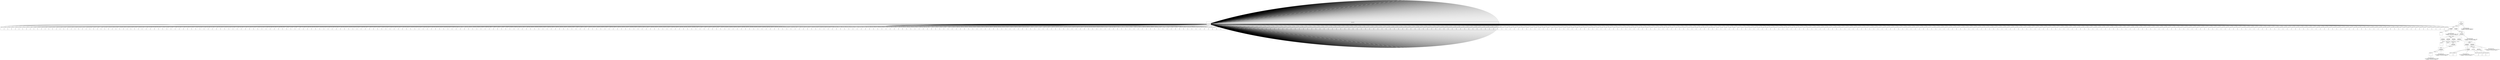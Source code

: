 digraph Tree {
	graph [compound=true shape=box]
	node [shape=none]
	edge [arrowhead=none]
		subgraph cluster_344 {
			graph [color=black label="state 344" shape=box]
				b749cdc [label="0xb749cdc"]
				b749cdc [label="0xb749cdc"]
		}
		subgraph cluster_0 {
			graph [color=black label="state 0" shape=box]
				"80498e6" [label="0x80498e6\nin main()"]
		}
		subgraph cluster_346 {
			graph [color=black label="state 346" shape=box]
				b749cdc [label="0xb749cdc"]
				b749cdc [label="0xb749cdc"]
		}
		subgraph cluster_340 {
			graph [color=black label="state 340" shape=box]
				b749cdc [label="0xb749cdc"]
				b749cdc [label="0xb749cdc"]
		}
		subgraph cluster_342 {
			graph [color=black label="state 342" shape=box]
				b749cdc [label="0xb749cdc"]
				b749cdc [label="0xb749cdc"]
		}
		subgraph cluster_810 {
			graph [color=black label="state 810" shape=box]
				b749cdc [label="0xb749cdc"]
				b749cdc [label="0xb749cdc"]
		}
		subgraph cluster_348 {
			graph [color=black label="state 348" shape=box]
				b749cdc [label="0xb749cdc"]
				b749cdc [label="0xb749cdc"]
		}
		subgraph cluster_716 {
			graph [color=black label="state 716" shape=box]
				b749cdc [label="0xb749cdc"]
				b749cdc [label="0xb749cdc"]
		}
		subgraph cluster_424 {
			graph [color=black label="state 424" shape=box]
				b749cdc [label="0xb749cdc"]
				b749cdc [label="0xb749cdc"]
		}
		subgraph cluster_298 {
			graph [color=black label="state 298" shape=box]
				b749cdc [label="0xb749cdc"]
				b749cdc [label="0xb749cdc"]
				b749cdc [label="0xb749cdc"]
				b749cdc [label="0xb749cdc"]
		}
		subgraph cluster_296 {
			graph [color=black label="state 296" shape=box]
				b749cdc [label="0xb749cdc"]
				b749cdc [label="0xb749cdc"]
		}
		subgraph cluster_294 {
			graph [color=black label="state 294" shape=box]
				b749cdc [label="0xb749cdc"]
				b749cdc [label="0xb749cdc"]
		}
		subgraph cluster_292 {
			graph [color=black label="state 292" shape=box]
				b749cdc [label="0xb749cdc"]
				b749cdc [label="0xb749cdc"]
		}
		subgraph cluster_290 {
			graph [color=black label="state 290" shape=box]
				b749cdc [label="0xb749cdc"]
				b749cdc [label="0xb749cdc"]
				b749cdc [label="0xb749cdc"]
				b749cdc [label="0xb749cdc"]
		}
		subgraph cluster_590 {
			graph [color=black label="state 590" shape=box]
				b749cdc [label="0xb749cdc"]
				b749cdc [label="0xb749cdc"]
		}
		subgraph cluster_592 {
			graph [color=black label="state 592" shape=box]
				b749cdc [label="0xb749cdc"]
				b749cdc [label="0xb749cdc"]
		}
		subgraph cluster_594 {
			graph [color=black label="state 594" shape=box]
				b749cdc [label="0xb749cdc"]
				b749cdc [label="0xb749cdc"]
		}
		subgraph cluster_596 {
			graph [color=black label="state 596" shape=box]
				b749cdc [label="0xb749cdc"]
				b749cdc [label="0xb749cdc"]
		}
		subgraph cluster_194 {
			graph [color=black label="state 194" shape=box]
				b749cdc [label="0xb749cdc"]
				b749cdc [label="0xb749cdc"]
				b749cdc [label="0xb749cdc"]
				b749cdc [label="0xb749cdc"]
				b749cdc [label="0xb749cdc"]
				b749cdc [label="0xb749cdc"]
		}
		subgraph cluster_196 {
			graph [color=black label="state 196" shape=box]
				b749cdc [label="0xb749cdc"]
				b749cdc [label="0xb749cdc"]
		}
		subgraph cluster_190 {
			graph [color=black label="state 190" shape=box]
				b749cdc [label="0xb749cdc"]
				b749cdc [label="0xb749cdc"]
		}
		subgraph cluster_192 {
			graph [color=black label="state 192" shape=box]
				b749cdc [label="0xb749cdc"]
				b749cdc [label="0xb749cdc"]
				b749cdc [label="0xb749cdc"]
				b749cdc [label="0xb749cdc"]
				b749cdc [label="0xb749cdc"]
				b749cdc [label="0xb749cdc"]
		}
		subgraph cluster_270 {
			graph [color=black label="state 270" shape=box]
				b749cdc [label="0xb749cdc"]
				b749cdc [label="0xb749cdc"]
		}
		subgraph cluster_272 {
			graph [color=black label="state 272" shape=box]
				b749cdc [label="0xb749cdc"]
				b749cdc [label="0xb749cdc"]
		}
		subgraph cluster_274 {
			graph [color=black label="state 274" shape=box]
				b749cdc [label="0xb749cdc"]
				b749cdc [label="0xb749cdc"]
		}
		subgraph cluster_276 {
			graph [color=black label="state 276" shape=box]
				b749cdc [label="0xb749cdc"]
				b749cdc [label="0xb749cdc"]
		}
		subgraph cluster_278 {
			graph [color=black label="state 278" shape=box]
				b749cdc [label="0xb749cdc"]
				b749cdc [label="0xb749cdc"]
				b749cdc [label="0xb749cdc"]
				b749cdc [label="0xb749cdc"]
				b749cdc [label="0xb749cdc"]
				b749cdc [label="0xb749cdc"]
		}
		subgraph cluster_524 {
			graph [color=black label="state 524" shape=box]
				b749cdc [label="0xb749cdc"]
				b749cdc [label="0xb749cdc"]
		}
		subgraph cluster_526 {
			graph [color=black label="state 526" shape=box]
				b749cdc [label="0xb749cdc"]
				b749cdc [label="0xb749cdc"]
		}
		subgraph cluster_520 {
			graph [color=black label="state 520" shape=box]
				b749cdc [label="0xb749cdc"]
				b749cdc [label="0xb749cdc"]
		}
		subgraph cluster_522 {
			graph [color=black label="state 522" shape=box]
				b749cdc [label="0xb749cdc"]
				b749cdc [label="0xb749cdc"]
		}
		subgraph cluster_528 {
			graph [color=black label="state 528" shape=box]
				b749cdc [label="0xb749cdc"]
				b749cdc [label="0xb749cdc"]
		}
		subgraph cluster_448 {
			graph [color=black label="state 448" shape=box]
				b749cdc [label="0xb749cdc"]
				b749cdc [label="0xb749cdc"]
		}
		subgraph cluster_442 {
			graph [color=black label="state 442" shape=box]
				b749cdc [label="0xb749cdc"]
				b749cdc [label="0xb749cdc"]
		}
		subgraph cluster_440 {
			graph [color=black label="state 440" shape=box]
				b749cdc [label="0xb749cdc"]
				b749cdc [label="0xb749cdc"]
		}
		subgraph cluster_446 {
			graph [color=black label="state 446" shape=box]
				b749cdc [label="0xb749cdc"]
				b749cdc [label="0xb749cdc"]
		}
		subgraph cluster_444 {
			graph [color=black label="state 444" shape=box]
				b749cdc [label="0xb749cdc"]
				b749cdc [label="0xb749cdc"]
		}
		subgraph cluster_108 {
			graph [color=black label="state 108" shape=box]
				b749cdc [label="0xb749cdc"]
				b749cdc [label="0xb749cdc"]
		}
		subgraph cluster_102 {
			graph [color=black label="state 102" shape=box]
				b749cdc [label="0xb749cdc"]
				b749cdc [label="0xb749cdc"]
				b749cdc [label="0xb749cdc"]
				b749cdc [label="0xb749cdc"]
				b749cdc [label="0xb749cdc"]
				b749cdc [label="0xb749cdc"]
		}
		subgraph cluster_100 {
			graph [color=black label="state 100" shape=box]
				b749cdc [label="0xb749cdc"]
				b749cdc [label="0xb749cdc"]
				b749cdc [label="0xb749cdc"]
				b749cdc [label="0xb749cdc"]
				b749cdc [label="0xb749cdc"]
				b749cdc [label="0xb749cdc"]
		}
		subgraph cluster_106 {
			graph [color=black label="state 106" shape=box]
				b749cdc [label="0xb749cdc"]
				b749cdc [label="0xb749cdc"]
				b749cdc [label="0xb749cdc"]
				b749cdc [label="0xb749cdc"]
		}
		subgraph cluster_104 {
			graph [color=black label="state 104" shape=box]
				b749cdc [label="0xb749cdc"]
				b749cdc [label="0xb749cdc"]
		}
		subgraph cluster_38 {
			graph [color=black label="state 38" shape=box]
				b749cdc [label="0xb749cdc"]
				b749cdc [label="0xb749cdc"]
				b749cdc [label="0xb749cdc"]
				b749cdc [label="0xb749cdc"]
				b749cdc [label="0xb749cdc"]
				b749cdc [label="0xb749cdc"]
		}
		subgraph cluster_32 {
			graph [color=black label="state 32" shape=box]
				b749cdc [label="0xb749cdc"]
				b749cdc [label="0xb749cdc"]
				b749cdc [label="0xb749cdc"]
				b749cdc [label="0xb749cdc"]
				b749cdc [label="0xb749cdc"]
				b749cdc [label="0xb749cdc"]
		}
		subgraph cluster_30 {
			graph [color=black label="state 30" shape=box]
				b749cdc [label="0xb749cdc"]
				b749cdc [label="0xb749cdc"]
				b749cdc [label="0xb749cdc"]
				b749cdc [label="0xb749cdc"]
				b749cdc [label="0xb749cdc"]
				b749cdc [label="0xb749cdc"]
				b749cdc [label="0xb749cdc"]
				b749cdc [label="0xb749cdc"]
		}
		subgraph cluster_36 {
			graph [color=black label="state 36" shape=box]
				b749cdc [label="0xb749cdc"]
				b749cdc [label="0xb749cdc"]
				b749cdc [label="0xb749cdc"]
				b749cdc [label="0xb749cdc"]
				b749cdc [label="0xb749cdc"]
				b749cdc [label="0xb749cdc"]
		}
		subgraph cluster_34 {
			graph [color=black label="state 34" shape=box]
				b749cdc [label="0xb749cdc"]
				b749cdc [label="0xb749cdc"]
				b749cdc [label="0xb749cdc"]
				b749cdc [label="0xb749cdc"]
				b749cdc [label="0xb749cdc"]
				b749cdc [label="0xb749cdc"]
		}
		subgraph cluster_644 {
			graph [color=black label="state 644" shape=box]
				b749cdc [label="0xb749cdc"]
				b749cdc [label="0xb749cdc"]
		}
		subgraph cluster_438 {
			graph [color=black label="state 438" shape=box]
				b749cdc [label="0xb749cdc"]
				b749cdc [label="0xb749cdc"]
		}
		subgraph cluster_646 {
			graph [color=black label="state 646" shape=box]
				b749cdc [label="0xb749cdc"]
				b749cdc [label="0xb749cdc"]
		}
		subgraph cluster_434 {
			graph [color=black label="state 434" shape=box]
				b749cdc [label="0xb749cdc"]
				b749cdc [label="0xb749cdc"]
		}
		subgraph cluster_432 {
			graph [color=black label="state 432" shape=box]
				b749cdc [label="0xb749cdc"]
				b749cdc [label="0xb749cdc"]
		}
		subgraph cluster_430 {
			graph [color=black label="state 430" shape=box]
				b749cdc [label="0xb749cdc"]
				b749cdc [label="0xb749cdc"]
		}
		subgraph cluster_338 {
			graph [color=black label="state 338" shape=box]
				b749cdc [label="0xb749cdc"]
				b749cdc [label="0xb749cdc"]
		}
		subgraph cluster_334 {
			graph [color=black label="state 334" shape=box]
				b749cdc [label="0xb749cdc"]
				b749cdc [label="0xb749cdc"]
		}
		subgraph cluster_336 {
			graph [color=black label="state 336" shape=box]
				b749cdc [label="0xb749cdc"]
				b749cdc [label="0xb749cdc"]
		}
		subgraph cluster_330 {
			graph [color=black label="state 330" shape=box]
				b749cdc [label="0xb749cdc"]
				b749cdc [label="0xb749cdc"]
		}
		subgraph cluster_332 {
			graph [color=black label="state 332" shape=box]
				b749cdc [label="0xb749cdc"]
				b749cdc [label="0xb749cdc"]
		}
		subgraph cluster_98 {
			graph [color=black label="state 98" shape=box]
				b749cdc [label="0xb749cdc"]
				b749cdc [label="0xb749cdc"]
		}
		subgraph cluster_90 {
			graph [color=black label="state 90" shape=box]
				b749cdc [label="0xb749cdc"]
				b749cdc [label="0xb749cdc"]
				b749cdc [label="0xb749cdc"]
				b749cdc [label="0xb749cdc"]
		}
		subgraph cluster_92 {
			graph [color=black label="state 92" shape=box]
				b749cdc [label="0xb749cdc"]
				b749cdc [label="0xb749cdc"]
		}
		subgraph cluster_94 {
			graph [color=black label="state 94" shape=box]
				b749cdc [label="0xb749cdc"]
				b749cdc [label="0xb749cdc"]
		}
		subgraph cluster_96 {
			graph [color=black label="state 96" shape=box]
				b749cdc [label="0xb749cdc"]
				b749cdc [label="0xb749cdc"]
		}
		subgraph cluster_740 {
			graph [color=black label="state 740" shape=box]
				b749cdc [label="0xb749cdc"]
				b749cdc [label="0xb749cdc"]
		}
		subgraph cluster_744 {
			graph [color=black label="state 744" shape=box]
				b749cdc [label="0xb749cdc"]
				b749cdc [label="0xb749cdc"]
		}
		subgraph cluster_558 {
			graph [color=black label="state 558" shape=box]
				b749cdc [label="0xb749cdc"]
				b749cdc [label="0xb749cdc"]
		}
		subgraph cluster_746 {
			graph [color=black label="state 746" shape=box]
				b749cdc [label="0xb749cdc"]
				b749cdc [label="0xb749cdc"]
		}
		subgraph cluster_554 {
			graph [color=black label="state 554" shape=box]
				b749cdc [label="0xb749cdc"]
				b749cdc [label="0xb749cdc"]
		}
		subgraph cluster_556 {
			graph [color=black label="state 556" shape=box]
				b749cdc [label="0xb749cdc"]
				b749cdc [label="0xb749cdc"]
		}
		subgraph cluster_550 {
			graph [color=black label="state 550" shape=box]
				b749cdc [label="0xb749cdc"]
				b749cdc [label="0xb749cdc"]
		}
		subgraph cluster_238 {
			graph [color=black label="state 238" shape=box]
				b749cdc [label="0xb749cdc"]
				b749cdc [label="0xb749cdc"]
		}
		subgraph cluster_234 {
			graph [color=black label="state 234" shape=box]
				b749cdc [label="0xb749cdc"]
				b749cdc [label="0xb749cdc"]
		}
		subgraph cluster_236 {
			graph [color=black label="state 236" shape=box]
				b749cdc [label="0xb749cdc"]
				b749cdc [label="0xb749cdc"]
				b749cdc [label="0xb749cdc"]
				b749cdc [label="0xb749cdc"]
				b749cdc [label="0xb749cdc"]
				b749cdc [label="0xb749cdc"]
		}
		subgraph cluster_848 {
			graph [color=black label="state 848" shape=box]
				b749cdc [label="0xb749cdc"]
				b749cdc [label="0xb749cdc"]
		}
		subgraph cluster_230 {
			graph [color=black label="state 230" shape=box]
				b749cdc [label="0xb749cdc"]
				b749cdc [label="0xb749cdc"]
		}
		subgraph cluster_232 {
			graph [color=black label="state 232" shape=box]
				b749cdc [label="0xb749cdc"]
				b749cdc [label="0xb749cdc"]
		}
		subgraph cluster_1 {
			graph [color=black label="state 1" shape=box]
				"80498ef" [label="0x80498ef\nin main()"]
				"80498f7" [label="0x80498f7\nin main()"]
		}
		subgraph cluster_146 {
			graph [color=black label="state 146" shape=box]
				b749cdc [label="0xb749cdc"]
				b749cdc [label="0xb749cdc"]
				b749cdc [label="0xb749cdc"]
				b749cdc [label="0xb749cdc"]
		}
		subgraph cluster_618 {
			graph [color=black label="state 618" shape=box]
				b749cdc [label="0xb749cdc"]
				b749cdc [label="0xb749cdc"]
		}
		subgraph cluster_142 {
			graph [color=black label="state 142" shape=box]
				b749cdc [label="0xb749cdc"]
				b749cdc [label="0xb749cdc"]
				b749cdc [label="0xb749cdc"]
				b749cdc [label="0xb749cdc"]
		}
		subgraph cluster_140 {
			graph [color=black label="state 140" shape=box]
				b749cdc [label="0xb749cdc"]
				b749cdc [label="0xb749cdc"]
		}
		subgraph cluster_612 {
			graph [color=black label="state 612" shape=box]
				b749cdc [label="0xb749cdc"]
				b749cdc [label="0xb749cdc"]
		}
		subgraph cluster_610 {
			graph [color=black label="state 610" shape=box]
				b749cdc [label="0xb749cdc"]
				b749cdc [label="0xb749cdc"]
		}
		subgraph cluster_614 {
			graph [color=black label="state 614" shape=box]
				b749cdc [label="0xb749cdc"]
				b749cdc [label="0xb749cdc"]
		}
		subgraph cluster_688 {
			graph [color=black label="state 688" shape=box]
				b749cdc [label="0xb749cdc"]
				b749cdc [label="0xb749cdc"]
		}
		subgraph cluster_686 {
			graph [color=black label="state 686" shape=box]
				b749cdc [label="0xb749cdc"]
				b749cdc [label="0xb749cdc"]
		}
		subgraph cluster_680 {
			graph [color=black label="state 680" shape=box]
				b749cdc [label="0xb749cdc"]
				b749cdc [label="0xb749cdc"]
		}
		subgraph cluster_132 {
			graph [color=black label="state 132" shape=box]
				b749cdc [label="0xb749cdc"]
				b749cdc [label="0xb749cdc"]
		}
		subgraph cluster_130 {
			graph [color=black label="state 130" shape=box]
				b749cdc [label="0xb749cdc"]
				b749cdc [label="0xb749cdc"]
		}
		subgraph cluster_136 {
			graph [color=black label="state 136" shape=box]
				b749cdc [label="0xb749cdc"]
				b749cdc [label="0xb749cdc"]
		}
		subgraph cluster_134 {
			graph [color=black label="state 134" shape=box]
				b749cdc [label="0xb749cdc"]
				b749cdc [label="0xb749cdc"]
		}
		subgraph cluster_496 {
			graph [color=black label="state 496" shape=box]
				b749cdc [label="0xb749cdc"]
				b749cdc [label="0xb749cdc"]
		}
		subgraph cluster_138 {
			graph [color=black label="state 138" shape=box]
				b749cdc [label="0xb749cdc"]
				b749cdc [label="0xb749cdc"]
		}
		subgraph cluster_490 {
			graph [color=black label="state 490" shape=box]
				b749cdc [label="0xb749cdc"]
				b749cdc [label="0xb749cdc"]
		}
		subgraph cluster_492 {
			graph [color=black label="state 492" shape=box]
				b749cdc [label="0xb749cdc"]
				b749cdc [label="0xb749cdc"]
		}
		subgraph cluster_26 {
			graph [color=black label="state 26" shape=box]
				b749cdc [label="0xb749cdc"]
				b749cdc [label="0xb749cdc"]
				b749cdc [label="0xb749cdc"]
				b749cdc [label="0xb749cdc"]
				b749cdc [label="0xb749cdc"]
				b749cdc [label="0xb749cdc"]
				b749cdc [label="0xb749cdc"]
				b749cdc [label="0xb749cdc"]
				b749cdc [label="0xb749cdc"]
				b749cdc [label="0xb749cdc"]
				b749cdc [label="0xb749cdc"]
				b749cdc [label="0xb749cdc"]
				b749cdc [label="0xb749cdc"]
				b749cdc [label="0xb749cdc"]
		}
		subgraph cluster_23 {
			graph [color=black label="state 23" shape=box]
				b749cdc [label="0xb749cdc"]
				b749cdc [label="0xb749cdc"]
				b749cdc [label="0xb749cdc"]
				b749cdc [label="0xb749cdc"]
				b749cdc [label="0xb749cdc"]
				b749cdc [label="0xb749cdc"]
				b749cdc [label="0xb749cdc"]
				b749cdc [label="0xb749cdc"]
				b749cdc [label="0xb749cdc"]
				b749cdc [label="0xb749cdc"]
				b749cdc [label="0xb749cdc"]
				b749cdc [label="0xb749cdc"]
		}
		subgraph cluster_28 {
			graph [color=black label="state 28" shape=box]
				b749cdc [label="0xb749cdc"]
				b749cdc [label="0xb749cdc"]
				b749cdc [label="0xb749cdc"]
				b749cdc [label="0xb749cdc"]
				b749cdc [label="0xb749cdc"]
				b749cdc [label="0xb749cdc"]
				b749cdc [label="0xb749cdc"]
				b749cdc [label="0xb749cdc"]
		}
		subgraph cluster_406 {
			graph [color=black label="state 406" shape=box]
				b749cdc [label="0xb749cdc"]
				b749cdc [label="0xb749cdc"]
		}
		subgraph cluster_404 {
			graph [color=black label="state 404" shape=box]
				b749cdc [label="0xb749cdc"]
				b749cdc [label="0xb749cdc"]
		}
		subgraph cluster_400 {
			graph [color=black label="state 400" shape=box]
				b749cdc [label="0xb749cdc"]
				b749cdc [label="0xb749cdc"]
		}
		subgraph cluster_932 {
			graph [color=black label="state 932" shape=box]
				b749cdc [label="0xb749cdc"]
				b749cdc [label="0xb749cdc"]
		}
		subgraph cluster_936 {
			graph [color=black label="state 936" shape=box]
				b749cdc [label="0xb749cdc"]
				b749cdc [label="0xb749cdc"]
		}
		subgraph cluster_408 {
			graph [color=black label="state 408" shape=box]
				b749cdc [label="0xb749cdc"]
				b749cdc [label="0xb749cdc"]
		}
		subgraph cluster_378 {
			graph [color=black label="state 378" shape=box]
				b749cdc [label="0xb749cdc"]
				b749cdc [label="0xb749cdc"]
		}
		subgraph cluster_824 {
			graph [color=black label="state 824" shape=box]
				b749cdc [label="0xb749cdc"]
				b749cdc [label="0xb749cdc"]
		}
		subgraph cluster_372 {
			graph [color=black label="state 372" shape=box]
				b749cdc [label="0xb749cdc"]
				b749cdc [label="0xb749cdc"]
		}
		subgraph cluster_820 {
			graph [color=black label="state 820" shape=box]
				b749cdc [label="0xb749cdc"]
				b749cdc [label="0xb749cdc"]
		}
		subgraph cluster_708 {
			graph [color=black label="state 708" shape=box]
				b749cdc [label="0xb749cdc"]
				b749cdc [label="0xb749cdc"]
		}
		subgraph cluster_704 {
			graph [color=black label="state 704" shape=box]
				b749cdc [label="0xb749cdc"]
				b749cdc [label="0xb749cdc"]
		}
		subgraph cluster_706 {
			graph [color=black label="state 706" shape=box]
				b749cdc [label="0xb749cdc"]
				b749cdc [label="0xb749cdc"]
		}
		subgraph cluster_700 {
			graph [color=black label="state 700" shape=box]
				b749cdc [label="0xb749cdc"]
				b749cdc [label="0xb749cdc"]
		}
		subgraph cluster_144 {
			graph [color=black label="state 144" shape=box]
				b749cdc [label="0xb749cdc"]
				b749cdc [label="0xb749cdc"]
		}
		subgraph cluster_702 {
			graph [color=black label="state 702" shape=box]
				b749cdc [label="0xb749cdc"]
				b749cdc [label="0xb749cdc"]
		}
		subgraph cluster_392 {
			graph [color=black label="state 392" shape=box]
				b749cdc [label="0xb749cdc"]
				b749cdc [label="0xb749cdc"]
		}
		subgraph cluster_88 {
			graph [color=black label="state 88" shape=box]
				b749cdc [label="0xb749cdc"]
				b749cdc [label="0xb749cdc"]
		}
		subgraph cluster_390 {
			graph [color=black label="state 390" shape=box]
				b749cdc [label="0xb749cdc"]
				b749cdc [label="0xb749cdc"]
		}
		subgraph cluster_396 {
			graph [color=black label="state 396" shape=box]
				b749cdc [label="0xb749cdc"]
				b749cdc [label="0xb749cdc"]
		}
		subgraph cluster_394 {
			graph [color=black label="state 394" shape=box]
				b749cdc [label="0xb749cdc"]
				b749cdc [label="0xb749cdc"]
		}
		subgraph cluster_82 {
			graph [color=black label="state 82" shape=box]
				b749cdc [label="0xb749cdc"]
				b749cdc [label="0xb749cdc"]
				b749cdc [label="0xb749cdc"]
				b749cdc [label="0xb749cdc"]
				b749cdc [label="0xb749cdc"]
				b749cdc [label="0xb749cdc"]
				b749cdc [label="0xb749cdc"]
				b749cdc [label="0xb749cdc"]
		}
		subgraph cluster_80 {
			graph [color=black label="state 80" shape=box]
				b749cdc [label="0xb749cdc"]
				b749cdc [label="0xb749cdc"]
		}
		subgraph cluster_86 {
			graph [color=black label="state 86" shape=box]
				b749cdc [label="0xb749cdc"]
				b749cdc [label="0xb749cdc"]
				b749cdc [label="0xb749cdc"]
				b749cdc [label="0xb749cdc"]
				b749cdc [label="0xb749cdc"]
				b749cdc [label="0xb749cdc"]
		}
		subgraph cluster_84 {
			graph [color=black label="state 84" shape=box]
				b749cdc [label="0xb749cdc"]
				b749cdc [label="0xb749cdc"]
				b749cdc [label="0xb749cdc"]
				b749cdc [label="0xb749cdc"]
				b749cdc [label="0xb749cdc"]
				b749cdc [label="0xb749cdc"]
		}
		subgraph cluster_796 {
			graph [color=black label="state 796" shape=box]
				b749cdc [label="0xb749cdc"]
				b749cdc [label="0xb749cdc"]
		}
		subgraph cluster_794 {
			graph [color=black label="state 794" shape=box]
				b749cdc [label="0xb749cdc"]
				b749cdc [label="0xb749cdc"]
		}
		subgraph cluster_792 {
			graph [color=black label="state 792" shape=box]
				b749cdc [label="0xb749cdc"]
				b749cdc [label="0xb749cdc"]
		}
		subgraph cluster_790 {
			graph [color=black label="state 790" shape=box]
				b749cdc [label="0xb749cdc"]
				b749cdc [label="0xb749cdc"]
		}
		subgraph cluster_798 {
			graph [color=black label="state 798" shape=box]
				b749cdc [label="0xb749cdc"]
				b749cdc [label="0xb749cdc"]
		}
		subgraph cluster_7 {
			graph [color=black label="state 7" shape=box]
				8049395 [label="0x8049395\nin calc_tax()"]
		}
		subgraph cluster_170 {
			graph [color=black label="state 170" shape=box]
				b749cdc [label="0xb749cdc"]
				b749cdc [label="0xb749cdc"]
		}
		subgraph cluster_586 {
			graph [color=black label="state 586" shape=box]
				b749cdc [label="0xb749cdc"]
				b749cdc [label="0xb749cdc"]
		}
		subgraph cluster_584 {
			graph [color=black label="state 584" shape=box]
				b749cdc [label="0xb749cdc"]
				b749cdc [label="0xb749cdc"]
		}
		subgraph cluster_580 {
			graph [color=black label="state 580" shape=box]
				b749cdc [label="0xb749cdc"]
				b749cdc [label="0xb749cdc"]
		}
		subgraph cluster_588 {
			graph [color=black label="state 588" shape=box]
				b749cdc [label="0xb749cdc"]
				b749cdc [label="0xb749cdc"]
		}
		subgraph cluster_244 {
			graph [color=black label="state 244" shape=box]
				b749cdc [label="0xb749cdc"]
				b749cdc [label="0xb749cdc"]
		}
		subgraph cluster_246 {
			graph [color=black label="state 246" shape=box]
				b749cdc [label="0xb749cdc"]
				b749cdc [label="0xb749cdc"]
		}
		subgraph cluster_240 {
			graph [color=black label="state 240" shape=box]
				b749cdc [label="0xb749cdc"]
				b749cdc [label="0xb749cdc"]
		}
		subgraph cluster_242 {
			graph [color=black label="state 242" shape=box]
				b749cdc [label="0xb749cdc"]
				b749cdc [label="0xb749cdc"]
		}
		subgraph cluster_248 {
			graph [color=black label="state 248" shape=box]
				b749cdc [label="0xb749cdc"]
				b749cdc [label="0xb749cdc"]
		}
		subgraph cluster_518 {
			graph [color=black label="state 518" shape=box]
				b749cdc [label="0xb749cdc"]
				b749cdc [label="0xb749cdc"]
		}
		subgraph cluster_510 {
			graph [color=black label="state 510" shape=box]
				b749cdc [label="0xb749cdc"]
				b749cdc [label="0xb749cdc"]
		}
		subgraph cluster_512 {
			graph [color=black label="state 512" shape=box]
				b749cdc [label="0xb749cdc"]
				b749cdc [label="0xb749cdc"]
		}
		subgraph cluster_514 {
			graph [color=black label="state 514" shape=box]
				b749cdc [label="0xb749cdc"]
				b749cdc [label="0xb749cdc"]
		}
		subgraph cluster_516 {
			graph [color=black label="state 516" shape=box]
				b749cdc [label="0xb749cdc"]
				b749cdc [label="0xb749cdc"]
		}
		subgraph cluster_458 {
			graph [color=black label="state 458" shape=box]
				b749cdc [label="0xb749cdc"]
				b749cdc [label="0xb749cdc"]
		}
		subgraph cluster_622 {
			graph [color=black label="state 622" shape=box]
				b749cdc [label="0xb749cdc"]
				b749cdc [label="0xb749cdc"]
		}
		subgraph cluster_620 {
			graph [color=black label="state 620" shape=box]
				b749cdc [label="0xb749cdc"]
				b749cdc [label="0xb749cdc"]
		}
		subgraph cluster_626 {
			graph [color=black label="state 626" shape=box]
				b749cdc [label="0xb749cdc"]
				b749cdc [label="0xb749cdc"]
		}
		subgraph cluster_624 {
			graph [color=black label="state 624" shape=box]
				b749cdc [label="0xb749cdc"]
				b749cdc [label="0xb749cdc"]
		}
		subgraph cluster_450 {
			graph [color=black label="state 450" shape=box]
				b749cdc [label="0xb749cdc"]
				b749cdc [label="0xb749cdc"]
		}
		subgraph cluster_452 {
			graph [color=black label="state 452" shape=box]
				b749cdc [label="0xb749cdc"]
				b749cdc [label="0xb749cdc"]
		}
		subgraph cluster_628 {
			graph [color=black label="state 628" shape=box]
				b749cdc [label="0xb749cdc"]
				b749cdc [label="0xb749cdc"]
		}
		subgraph cluster_454 {
			graph [color=black label="state 454" shape=box]
				b749cdc [label="0xb749cdc"]
				b749cdc [label="0xb749cdc"]
		}
		subgraph cluster_456 {
			graph [color=black label="state 456" shape=box]
				b749cdc [label="0xb749cdc"]
				b749cdc [label="0xb749cdc"]
		}
		subgraph cluster_178 {
			graph [color=black label="state 178" shape=box]
				b749cdc [label="0xb749cdc"]
				b749cdc [label="0xb749cdc"]
		}
		subgraph cluster_176 {
			graph [color=black label="state 176" shape=box]
				b749cdc [label="0xb749cdc"]
				b749cdc [label="0xb749cdc"]
		}
		subgraph cluster_174 {
			graph [color=black label="state 174" shape=box]
				b749cdc [label="0xb749cdc"]
				b749cdc [label="0xb749cdc"]
		}
		subgraph cluster_172 {
			graph [color=black label="state 172" shape=box]
				b749cdc [label="0xb749cdc"]
				b749cdc [label="0xb749cdc"]
		}
		subgraph cluster_198 {
			graph [color=black label="state 198" shape=box]
				b749cdc [label="0xb749cdc"]
				b749cdc [label="0xb749cdc"]
		}
		subgraph cluster_970 {
			graph [color=black label="state 970" shape=box]
				b749cdc [label="0xb749cdc"]
				b749cdc [label="0xb749cdc"]
		}
		subgraph cluster_654 {
			graph [color=black label="state 654" shape=box]
				b749cdc [label="0xb749cdc"]
				b749cdc [label="0xb749cdc"]
		}
		subgraph cluster_182 {
			graph [color=black label="state 182" shape=box]
				b749cdc [label="0xb749cdc"]
				b749cdc [label="0xb749cdc"]
		}
		subgraph cluster_180 {
			graph [color=black label="state 180" shape=box]
				b749cdc [label="0xb749cdc"]
				b749cdc [label="0xb749cdc"]
		}
		subgraph cluster_652 {
			graph [color=black label="state 652" shape=box]
				b749cdc [label="0xb749cdc"]
				b749cdc [label="0xb749cdc"]
		}
		subgraph cluster_184 {
			graph [color=black label="state 184" shape=box]
				b749cdc [label="0xb749cdc"]
				b749cdc [label="0xb749cdc"]
				b749cdc [label="0xb749cdc"]
				b749cdc [label="0xb749cdc"]
		}
		subgraph cluster_598 {
			graph [color=black label="state 598" shape=box]
				b749cdc [label="0xb749cdc"]
				b749cdc [label="0xb749cdc"]
		}
		subgraph cluster_186 {
			graph [color=black label="state 186" shape=box]
				b749cdc [label="0xb749cdc"]
				b749cdc [label="0xb749cdc"]
				b749cdc [label="0xb749cdc"]
				b749cdc [label="0xb749cdc"]
		}
		subgraph cluster_188 {
			graph [color=black label="state 188" shape=box]
				b749cdc [label="0xb749cdc"]
				b749cdc [label="0xb749cdc"]
		}
		subgraph cluster_658 {
			graph [color=black label="state 658" shape=box]
				b749cdc [label="0xb749cdc"]
				b749cdc [label="0xb749cdc"]
		}
		subgraph cluster_650 {
			graph [color=black label="state 650" shape=box]
				b749cdc [label="0xb749cdc"]
				b749cdc [label="0xb749cdc"]
		}
		subgraph cluster_12 {
			graph [color=black label="state 12" shape=box]
				8049933 [label="0x8049933"]
				"804993c" [label="0x804993c\nin main()"]
				b74a0e7 [label="0xb74a0e7"]
				b749cdc [label="0xb749cdc"]
				b749cdc [label="0xb749cdc"]
				b749cdc [label="0xb749cdc"]
				b749cdc [label="0xb749cdc"]
				b749cdc [label="0xb749cdc"]
				b749cdc [label="0xb749cdc"]
				b749cdc [label="0xb749cdc"]
				b749cdc [label="0xb749cdc"]
				b749cdc [label="0xb749cdc"]
				b749cdc [label="0xb749cdc"]
				b749cdc [label="0xb749cdc"]
				b749cdc [label="0xb749cdc"]
				b749cdc [label="0xb749cdc"]
				b749cdc [label="0xb749cdc"]
				b749cdc [label="0xb749cdc"]
				b749cdc [label="0xb749cdc"]
		}
		subgraph cluster_15 {
			graph [color=black label="state 15" shape=box]
				b749cdc [label="0xb749cdc"]
				b749cdc [label="0xb749cdc"]
				b749cdc [label="0xb749cdc"]
				b749cdc [label="0xb749cdc"]
				b749cdc [label="0xb749cdc"]
				b749cdc [label="0xb749cdc"]
				b749cdc [label="0xb749cdc"]
				b749cdc [label="0xb749cdc"]
				b749cdc [label="0xb749cdc"]
				b749cdc [label="0xb749cdc"]
		}
		subgraph cluster_17 {
			graph [color=black label="state 17" shape=box]
				8049933 [label="0x8049933"]
				"804993c" [label="0x804993c"]
		}
		subgraph cluster_18 {
			graph [color=black label="state 18" shape=box]
				b749cdc [label="0xb749cdc"]
				b749cdc [label="0xb749cdc"]
				b749cdc [label="0xb749cdc"]
				b749cdc [label="0xb749cdc"]
				b749cdc [label="0xb749cdc"]
				b749cdc [label="0xb749cdc"]
				b749cdc [label="0xb749cdc"]
				b749cdc [label="0xb749cdc"]
				b749cdc [label="0xb749cdc"]
				b749cdc [label="0xb749cdc"]
		}
		subgraph cluster_864 {
			graph [color=black label="state 864" shape=box]
				b749cdc [label="0xb749cdc"]
				b749cdc [label="0xb749cdc"]
		}
		subgraph cluster_866 {
			graph [color=black label="state 866" shape=box]
				b749cdc [label="0xb749cdc"]
				b749cdc [label="0xb749cdc"]
		}
		subgraph cluster_884 {
			graph [color=black label="state 884" shape=box]
				b749cdc [label="0xb749cdc"]
				b749cdc [label="0xb749cdc"]
		}
		subgraph cluster_62 {
			graph [color=black label="state 62" shape=box]
				b749cdc [label="0xb749cdc"]
				b749cdc [label="0xb749cdc"]
		}
		subgraph cluster_322 {
			graph [color=black label="state 322" shape=box]
				b749cdc [label="0xb749cdc"]
				b749cdc [label="0xb749cdc"]
				b749cdc [label="0xb749cdc"]
				b749cdc [label="0xb749cdc"]
				b749cdc [label="0xb749cdc"]
				b749cdc [label="0xb749cdc"]
		}
		subgraph cluster_320 {
			graph [color=black label="state 320" shape=box]
				b749cdc [label="0xb749cdc"]
				b749cdc [label="0xb749cdc"]
		}
		subgraph cluster_326 {
			graph [color=black label="state 326" shape=box]
				b749cdc [label="0xb749cdc"]
				b749cdc [label="0xb749cdc"]
		}
		subgraph cluster_324 {
			graph [color=black label="state 324" shape=box]
				b749cdc [label="0xb749cdc"]
				b749cdc [label="0xb749cdc"]
		}
		subgraph cluster_328 {
			graph [color=black label="state 328" shape=box]
				b749cdc [label="0xb749cdc"]
				b749cdc [label="0xb749cdc"]
		}
		subgraph cluster_200 {
			graph [color=black label="state 200" shape=box]
				b749cdc [label="0xb749cdc"]
				b749cdc [label="0xb749cdc"]
		}
		subgraph cluster_202 {
			graph [color=black label="state 202" shape=box]
				b749cdc [label="0xb749cdc"]
				b749cdc [label="0xb749cdc"]
		}
		subgraph cluster_204 {
			graph [color=black label="state 204" shape=box]
				b749cdc [label="0xb749cdc"]
				b749cdc [label="0xb749cdc"]
		}
		subgraph cluster_772 {
			graph [color=black label="state 772" shape=box]
				b749cdc [label="0xb749cdc"]
				b749cdc [label="0xb749cdc"]
		}
		subgraph cluster_208 {
			graph [color=black label="state 208" shape=box]
				b749cdc [label="0xb749cdc"]
				b749cdc [label="0xb749cdc"]
		}
		subgraph cluster_76 {
			graph [color=black label="state 76" shape=box]
				b749cdc [label="0xb749cdc"]
				b749cdc [label="0xb749cdc"]
				b749cdc [label="0xb749cdc"]
				b749cdc [label="0xb749cdc"]
				b749cdc [label="0xb749cdc"]
				b749cdc [label="0xb749cdc"]
		}
		subgraph cluster_74 {
			graph [color=black label="state 74" shape=box]
				b749cdc [label="0xb749cdc"]
				b749cdc [label="0xb749cdc"]
				b749cdc [label="0xb749cdc"]
				b749cdc [label="0xb749cdc"]
				b749cdc [label="0xb749cdc"]
				b749cdc [label="0xb749cdc"]
		}
		subgraph cluster_72 {
			graph [color=black label="state 72" shape=box]
				b749cdc [label="0xb749cdc"]
				b749cdc [label="0xb749cdc"]
				b749cdc [label="0xb749cdc"]
				b749cdc [label="0xb749cdc"]
				b749cdc [label="0xb749cdc"]
				b749cdc [label="0xb749cdc"]
		}
		subgraph cluster_70 {
			graph [color=black label="state 70" shape=box]
				b749cdc [label="0xb749cdc"]
				b749cdc [label="0xb749cdc"]
		}
		subgraph cluster_78 {
			graph [color=black label="state 78" shape=box]
				b749cdc [label="0xb749cdc"]
				b749cdc [label="0xb749cdc"]
				b749cdc [label="0xb749cdc"]
				b749cdc [label="0xb749cdc"]
				b749cdc [label="0xb749cdc"]
				b749cdc [label="0xb749cdc"]
		}
		subgraph cluster_668 {
			graph [color=black label="state 668" shape=box]
				b749cdc [label="0xb749cdc"]
				b749cdc [label="0xb749cdc"]
		}
		subgraph cluster_666 {
			graph [color=black label="state 666" shape=box]
				b749cdc [label="0xb749cdc"]
				b749cdc [label="0xb749cdc"]
		}
		subgraph cluster_664 {
			graph [color=black label="state 664" shape=box]
				b749cdc [label="0xb749cdc"]
				b749cdc [label="0xb749cdc"]
		}
		subgraph cluster_768 {
			graph [color=black label="state 768" shape=box]
				b749cdc [label="0xb749cdc"]
				b749cdc [label="0xb749cdc"]
		}
		subgraph cluster_690 {
			graph [color=black label="state 690" shape=box]
				b749cdc [label="0xb749cdc"]
				b749cdc [label="0xb749cdc"]
		}
		subgraph cluster_696 {
			graph [color=black label="state 696" shape=box]
				b749cdc [label="0xb749cdc"]
				b749cdc [label="0xb749cdc"]
		}
		subgraph cluster_694 {
			graph [color=black label="state 694" shape=box]
				b749cdc [label="0xb749cdc"]
				b749cdc [label="0xb749cdc"]
		}
		subgraph cluster_698 {
			graph [color=black label="state 698" shape=box]
				b749cdc [label="0xb749cdc"]
				b749cdc [label="0xb749cdc"]
		}
		subgraph cluster_542 {
			graph [color=black label="state 542" shape=box]
				b749cdc [label="0xb749cdc"]
				b749cdc [label="0xb749cdc"]
		}
		subgraph cluster_540 {
			graph [color=black label="state 540" shape=box]
				b749cdc [label="0xb749cdc"]
				b749cdc [label="0xb749cdc"]
		}
		subgraph cluster_546 {
			graph [color=black label="state 546" shape=box]
				b749cdc [label="0xb749cdc"]
				b749cdc [label="0xb749cdc"]
		}
		subgraph cluster_544 {
			graph [color=black label="state 544" shape=box]
				b749cdc [label="0xb749cdc"]
				b749cdc [label="0xb749cdc"]
		}
		subgraph cluster_8 {
			graph [color=black label="state 8" shape=box]
				"804939f" [label="0x804939f\nin calc_tax()"]
		}
		subgraph cluster_548 {
			graph [color=black label="state 548" shape=box]
				b749cdc [label="0xb749cdc"]
				b749cdc [label="0xb749cdc"]
		}
		subgraph cluster_68 {
			graph [color=black label="state 68" shape=box]
				b749cdc [label="0xb749cdc"]
				b749cdc [label="0xb749cdc"]
		}
		subgraph cluster_120 {
			graph [color=black label="state 120" shape=box]
				b749cdc [label="0xb749cdc"]
				b749cdc [label="0xb749cdc"]
				b749cdc [label="0xb749cdc"]
				b749cdc [label="0xb749cdc"]
		}
		subgraph cluster_122 {
			graph [color=black label="state 122" shape=box]
				b749cdc [label="0xb749cdc"]
				b749cdc [label="0xb749cdc"]
				b749cdc [label="0xb749cdc"]
				b749cdc [label="0xb749cdc"]
		}
		subgraph cluster_124 {
			graph [color=black label="state 124" shape=box]
				b749cdc [label="0xb749cdc"]
				b749cdc [label="0xb749cdc"]
				b749cdc [label="0xb749cdc"]
				b749cdc [label="0xb749cdc"]
		}
		subgraph cluster_764 {
			graph [color=black label="state 764" shape=box]
				b749cdc [label="0xb749cdc"]
				b749cdc [label="0xb749cdc"]
		}
		subgraph cluster_126 {
			graph [color=black label="state 126" shape=box]
				b749cdc [label="0xb749cdc"]
				b749cdc [label="0xb749cdc"]
		}
		subgraph cluster_128 {
			graph [color=black label="state 128" shape=box]
				b749cdc [label="0xb749cdc"]
				b749cdc [label="0xb749cdc"]
				b749cdc [label="0xb749cdc"]
				b749cdc [label="0xb749cdc"]
		}
		subgraph cluster_414 {
			graph [color=black label="state 414" shape=box]
				b749cdc [label="0xb749cdc"]
				b749cdc [label="0xb749cdc"]
		}
		subgraph cluster_416 {
			graph [color=black label="state 416" shape=box]
				b749cdc [label="0xb749cdc"]
				b749cdc [label="0xb749cdc"]
		}
		subgraph cluster_410 {
			graph [color=black label="state 410" shape=box]
				b749cdc [label="0xb749cdc"]
				b749cdc [label="0xb749cdc"]
		}
		subgraph cluster_412 {
			graph [color=black label="state 412" shape=box]
				b749cdc [label="0xb749cdc"]
				b749cdc [label="0xb749cdc"]
		}
		subgraph cluster_860 {
			graph [color=black label="state 860" shape=box]
				b749cdc [label="0xb749cdc"]
				b749cdc [label="0xb749cdc"]
		}
		subgraph cluster_920 {
			graph [color=black label="state 920" shape=box]
				b749cdc [label="0xb749cdc"]
				b749cdc [label="0xb749cdc"]
		}
		subgraph cluster_418 {
			graph [color=black label="state 418" shape=box]
				b749cdc [label="0xb749cdc"]
				b749cdc [label="0xb749cdc"]
		}
		subgraph cluster_318 {
			graph [color=black label="state 318" shape=box]
				b749cdc [label="0xb749cdc"]
				b749cdc [label="0xb749cdc"]
		}
		subgraph cluster_312 {
			graph [color=black label="state 312" shape=box]
				b749cdc [label="0xb749cdc"]
				b749cdc [label="0xb749cdc"]
		}
		subgraph cluster_310 {
			graph [color=black label="state 310" shape=box]
				b749cdc [label="0xb749cdc"]
				b749cdc [label="0xb749cdc"]
		}
		subgraph cluster_316 {
			graph [color=black label="state 316" shape=box]
				b749cdc [label="0xb749cdc"]
				b749cdc [label="0xb749cdc"]
		}
		subgraph cluster_314 {
			graph [color=black label="state 314" shape=box]
				b749cdc [label="0xb749cdc"]
				b749cdc [label="0xb749cdc"]
		}
		subgraph cluster_832 {
			graph [color=black label="state 832" shape=box]
				b749cdc [label="0xb749cdc"]
				b749cdc [label="0xb749cdc"]
		}
		subgraph cluster_834 {
			graph [color=black label="state 834" shape=box]
				b749cdc [label="0xb749cdc"]
				b749cdc [label="0xb749cdc"]
		}
		subgraph cluster_3 {
			graph [color=black label="state 3" shape=box]
				"80492b7" [label="0x80492b7\nin calc_tax()"]
		}
		subgraph cluster_368 {
			graph [color=black label="state 368" shape=box]
				b749cdc [label="0xb749cdc"]
				b749cdc [label="0xb749cdc"]
		}
		subgraph cluster_366 {
			graph [color=black label="state 366" shape=box]
				b749cdc [label="0xb749cdc"]
				b749cdc [label="0xb749cdc"]
		}
		subgraph cluster_364 {
			graph [color=black label="state 364" shape=box]
				b749cdc [label="0xb749cdc"]
				b749cdc [label="0xb749cdc"]
		}
		subgraph cluster_362 {
			graph [color=black label="state 362" shape=box]
				b749cdc [label="0xb749cdc"]
				b749cdc [label="0xb749cdc"]
		}
		subgraph cluster_360 {
			graph [color=black label="state 360" shape=box]
				b749cdc [label="0xb749cdc"]
				b749cdc [label="0xb749cdc"]
		}
		subgraph cluster_380 {
			graph [color=black label="state 380" shape=box]
				b749cdc [label="0xb749cdc"]
				b749cdc [label="0xb749cdc"]
		}
		subgraph cluster_382 {
			graph [color=black label="state 382" shape=box]
				b749cdc [label="0xb749cdc"]
				b749cdc [label="0xb749cdc"]
		}
		subgraph cluster_384 {
			graph [color=black label="state 384" shape=box]
				b749cdc [label="0xb749cdc"]
				b749cdc [label="0xb749cdc"]
		}
		subgraph cluster_386 {
			graph [color=black label="state 386" shape=box]
				b749cdc [label="0xb749cdc"]
				b749cdc [label="0xb749cdc"]
		}
		subgraph cluster_388 {
			graph [color=black label="state 388" shape=box]
				b749cdc [label="0xb749cdc"]
				b749cdc [label="0xb749cdc"]
		}
		subgraph cluster_148 {
			graph [color=black label="state 148" shape=box]
				b749cdc [label="0xb749cdc"]
				b749cdc [label="0xb749cdc"]
		}
		subgraph cluster_150 {
			graph [color=black label="state 150" shape=box]
				b749cdc [label="0xb749cdc"]
				b749cdc [label="0xb749cdc"]
		}
		subgraph cluster_572 {
			graph [color=black label="state 572" shape=box]
				b749cdc [label="0xb749cdc"]
				b749cdc [label="0xb749cdc"]
		}
		subgraph cluster_570 {
			graph [color=black label="state 570" shape=box]
				b749cdc [label="0xb749cdc"]
				b749cdc [label="0xb749cdc"]
		}
		subgraph cluster_576 {
			graph [color=black label="state 576" shape=box]
				b749cdc [label="0xb749cdc"]
				b749cdc [label="0xb749cdc"]
		}
		subgraph cluster_60 {
			graph [color=black label="state 60" shape=box]
				b749cdc [label="0xb749cdc"]
				b749cdc [label="0xb749cdc"]
				b749cdc [label="0xb749cdc"]
				b749cdc [label="0xb749cdc"]
				b749cdc [label="0xb749cdc"]
				b749cdc [label="0xb749cdc"]
		}
		subgraph cluster_258 {
			graph [color=black label="state 258" shape=box]
				b749cdc [label="0xb749cdc"]
				b749cdc [label="0xb749cdc"]
		}
		subgraph cluster_64 {
			graph [color=black label="state 64" shape=box]
				b749cdc [label="0xb749cdc"]
				b749cdc [label="0xb749cdc"]
		}
		subgraph cluster_66 {
			graph [color=black label="state 66" shape=box]
				b749cdc [label="0xb749cdc"]
				b749cdc [label="0xb749cdc"]
				b749cdc [label="0xb749cdc"]
				b749cdc [label="0xb749cdc"]
		}
		subgraph cluster_252 {
			graph [color=black label="state 252" shape=box]
				b749cdc [label="0xb749cdc"]
				b749cdc [label="0xb749cdc"]
		}
		subgraph cluster_250 {
			graph [color=black label="state 250" shape=box]
				b749cdc [label="0xb749cdc"]
				b749cdc [label="0xb749cdc"]
		}
		subgraph cluster_256 {
			graph [color=black label="state 256" shape=box]
				b749cdc [label="0xb749cdc"]
				b749cdc [label="0xb749cdc"]
		}
		subgraph cluster_254 {
			graph [color=black label="state 254" shape=box]
				b749cdc [label="0xb749cdc"]
				b749cdc [label="0xb749cdc"]
		}
		subgraph cluster_600 {
			graph [color=black label="state 600" shape=box]
				b749cdc [label="0xb749cdc"]
				b749cdc [label="0xb749cdc"]
		}
		subgraph cluster_156 {
			graph [color=black label="state 156" shape=box]
				b749cdc [label="0xb749cdc"]
				b749cdc [label="0xb749cdc"]
		}
		subgraph cluster_730 {
			graph [color=black label="state 730" shape=box]
				b749cdc [label="0xb749cdc"]
				b749cdc [label="0xb749cdc"]
		}
		subgraph cluster_732 {
			graph [color=black label="state 732" shape=box]
				b749cdc [label="0xb749cdc"]
				b749cdc [label="0xb749cdc"]
		}
		subgraph cluster_734 {
			graph [color=black label="state 734" shape=box]
				b749cdc [label="0xb749cdc"]
				b749cdc [label="0xb749cdc"]
		}
		subgraph cluster_508 {
			graph [color=black label="state 508" shape=box]
				b749cdc [label="0xb749cdc"]
				b749cdc [label="0xb749cdc"]
		}
		subgraph cluster_506 {
			graph [color=black label="state 506" shape=box]
				b749cdc [label="0xb749cdc"]
				b749cdc [label="0xb749cdc"]
		}
		subgraph cluster_738 {
			graph [color=black label="state 738" shape=box]
				b749cdc [label="0xb749cdc"]
				b749cdc [label="0xb749cdc"]
		}
		subgraph cluster_504 {
			graph [color=black label="state 504" shape=box]
				b749cdc [label="0xb749cdc"]
				b749cdc [label="0xb749cdc"]
		}
		subgraph cluster_502 {
			graph [color=black label="state 502" shape=box]
				b749cdc [label="0xb749cdc"]
				b749cdc [label="0xb749cdc"]
		}
		subgraph cluster_630 {
			graph [color=black label="state 630" shape=box]
				b749cdc [label="0xb749cdc"]
				b749cdc [label="0xb749cdc"]
		}
		subgraph cluster_632 {
			graph [color=black label="state 632" shape=box]
				b749cdc [label="0xb749cdc"]
				b749cdc [label="0xb749cdc"]
		}
		subgraph cluster_464 {
			graph [color=black label="state 464" shape=box]
				b749cdc [label="0xb749cdc"]
				b749cdc [label="0xb749cdc"]
		}
		subgraph cluster_466 {
			graph [color=black label="state 466" shape=box]
				b749cdc [label="0xb749cdc"]
				b749cdc [label="0xb749cdc"]
		}
		subgraph cluster_460 {
			graph [color=black label="state 460" shape=box]
				b749cdc [label="0xb749cdc"]
				b749cdc [label="0xb749cdc"]
		}
		subgraph cluster_462 {
			graph [color=black label="state 462" shape=box]
				b749cdc [label="0xb749cdc"]
				b749cdc [label="0xb749cdc"]
		}
		subgraph cluster_168 {
			graph [color=black label="state 168" shape=box]
				b749cdc [label="0xb749cdc"]
				b749cdc [label="0xb749cdc"]
		}
		subgraph cluster_164 {
			graph [color=black label="state 164" shape=box]
				b749cdc [label="0xb749cdc"]
				b749cdc [label="0xb749cdc"]
		}
		subgraph cluster_166 {
			graph [color=black label="state 166" shape=box]
				b749cdc [label="0xb749cdc"]
				b749cdc [label="0xb749cdc"]
		}
		subgraph cluster_160 {
			graph [color=black label="state 160" shape=box]
				b749cdc [label="0xb749cdc"]
				b749cdc [label="0xb749cdc"]
				b749cdc [label="0xb749cdc"]
				b749cdc [label="0xb749cdc"]
		}
		subgraph cluster_162 {
			graph [color=black label="state 162" shape=box]
				b749cdc [label="0xb749cdc"]
				b749cdc [label="0xb749cdc"]
		}
		subgraph cluster_878 {
			graph [color=black label="state 878" shape=box]
				b749cdc [label="0xb749cdc"]
				b749cdc [label="0xb749cdc"]
		}
		subgraph cluster_870 {
			graph [color=black label="state 870" shape=box]
				b749cdc [label="0xb749cdc"]
				b749cdc [label="0xb749cdc"]
		}
		subgraph cluster_9 {
			graph [color=black label="state 9" shape=box]
				"80493d5" [label="0x80493d5\nin calc_tax()"]
				"80493df" [label="0x80493df\nin calc_tax()"]
		}
		subgraph cluster_896 {
			graph [color=black label="state 896" shape=box]
				b749cdc [label="0xb749cdc"]
				b749cdc [label="0xb749cdc"]
		}
		subgraph cluster_356 {
			graph [color=black label="state 356" shape=box]
				b749cdc [label="0xb749cdc"]
				b749cdc [label="0xb749cdc"]
		}
		subgraph cluster_354 {
			graph [color=black label="state 354" shape=box]
				b749cdc [label="0xb749cdc"]
				b749cdc [label="0xb749cdc"]
		}
		subgraph cluster_352 {
			graph [color=black label="state 352" shape=box]
				b749cdc [label="0xb749cdc"]
				b749cdc [label="0xb749cdc"]
		}
		subgraph cluster_350 {
			graph [color=black label="state 350" shape=box]
				b749cdc [label="0xb749cdc"]
				b749cdc [label="0xb749cdc"]
		}
		subgraph cluster_802 {
			graph [color=black label="state 802" shape=box]
				b749cdc [label="0xb749cdc"]
				b749cdc [label="0xb749cdc"]
		}
		subgraph cluster_800 {
			graph [color=black label="state 800" shape=box]
				b749cdc [label="0xb749cdc"]
				b749cdc [label="0xb749cdc"]
		}
		subgraph cluster_358 {
			graph [color=black label="state 358" shape=box]
				b749cdc [label="0xb749cdc"]
				b749cdc [label="0xb749cdc"]
		}
		subgraph cluster_216 {
			graph [color=black label="state 216" shape=box]
				b749cdc [label="0xb749cdc"]
				b749cdc [label="0xb749cdc"]
				b749cdc [label="0xb749cdc"]
				b749cdc [label="0xb749cdc"]
				b749cdc [label="0xb749cdc"]
				b749cdc [label="0xb749cdc"]
		}
		subgraph cluster_214 {
			graph [color=black label="state 214" shape=box]
				b749cdc [label="0xb749cdc"]
				b749cdc [label="0xb749cdc"]
		}
		subgraph cluster_212 {
			graph [color=black label="state 212" shape=box]
				b749cdc [label="0xb749cdc"]
				b749cdc [label="0xb749cdc"]
		}
		subgraph cluster_210 {
			graph [color=black label="state 210" shape=box]
				b749cdc [label="0xb749cdc"]
				b749cdc [label="0xb749cdc"]
		}
		subgraph cluster_218 {
			graph [color=black label="state 218" shape=box]
				b749cdc [label="0xb749cdc"]
				b749cdc [label="0xb749cdc"]
		}
		subgraph cluster_288 {
			graph [color=black label="state 288" shape=box]
				b749cdc [label="0xb749cdc"]
				b749cdc [label="0xb749cdc"]
		}
		subgraph cluster_4 {
			graph [color=black label="state 4" shape=box]
				"80492cd" [label="0x80492cd\nin calc_tax()"]
				8049334 [label="0x8049334\nin calc_tax()"]
				8049381 [label="0x8049381\nin calc_tax()"]
				"80493cb" [label="0x80493cb\nin calc_tax()"]
				8049933 [label="0x8049933\nin main()"]
				b74a0e7 [label="0xb74a0e7\nin libc-2.13.so"]
				b749cdc [label="0xb749cdc\nin libc-2.13.so"]
		}
		subgraph cluster_280 {
			graph [color=black label="state 280" shape=box]
				b749cdc [label="0xb749cdc"]
				b749cdc [label="0xb749cdc"]
		}
		subgraph cluster_282 {
			graph [color=black label="state 282" shape=box]
				b749cdc [label="0xb749cdc"]
				b749cdc [label="0xb749cdc"]
		}
		subgraph cluster_284 {
			graph [color=black label="state 284" shape=box]
				b749cdc [label="0xb749cdc"]
				b749cdc [label="0xb749cdc"]
		}
		subgraph cluster_286 {
			graph [color=black label="state 286" shape=box]
				b749cdc [label="0xb749cdc"]
				b749cdc [label="0xb749cdc"]
		}
		subgraph cluster_676 {
			graph [color=black label="state 676" shape=box]
				b749cdc [label="0xb749cdc"]
				b749cdc [label="0xb749cdc"]
		}
		subgraph cluster_670 {
			graph [color=black label="state 670" shape=box]
				b749cdc [label="0xb749cdc"]
				b749cdc [label="0xb749cdc"]
		}
		subgraph cluster_672 {
			graph [color=black label="state 672" shape=box]
				b749cdc [label="0xb749cdc"]
				b749cdc [label="0xb749cdc"]
		}
		subgraph cluster_262 {
			graph [color=black label="state 262" shape=box]
				b749cdc [label="0xb749cdc"]
				b749cdc [label="0xb749cdc"]
		}
		subgraph cluster_260 {
			graph [color=black label="state 260" shape=box]
				b749cdc [label="0xb749cdc"]
				b749cdc [label="0xb749cdc"]
				b749cdc [label="0xb749cdc"]
				b749cdc [label="0xb749cdc"]
		}
		subgraph cluster_266 {
			graph [color=black label="state 266" shape=box]
				b749cdc [label="0xb749cdc"]
				b749cdc [label="0xb749cdc"]
		}
		subgraph cluster_264 {
			graph [color=black label="state 264" shape=box]
				b749cdc [label="0xb749cdc"]
				b749cdc [label="0xb749cdc"]
		}
		subgraph cluster_268 {
			graph [color=black label="state 268" shape=box]
				b749cdc [label="0xb749cdc"]
				b749cdc [label="0xb749cdc"]
		}
		subgraph cluster_58 {
			graph [color=black label="state 58" shape=box]
				b749cdc [label="0xb749cdc"]
				b749cdc [label="0xb749cdc"]
				b749cdc [label="0xb749cdc"]
				b749cdc [label="0xb749cdc"]
		}
		subgraph cluster_54 {
			graph [color=black label="state 54" shape=box]
				b749cdc [label="0xb749cdc"]
				b749cdc [label="0xb749cdc"]
				b749cdc [label="0xb749cdc"]
				b749cdc [label="0xb749cdc"]
				b749cdc [label="0xb749cdc"]
				b749cdc [label="0xb749cdc"]
		}
		subgraph cluster_56 {
			graph [color=black label="state 56" shape=box]
				b749cdc [label="0xb749cdc"]
				b749cdc [label="0xb749cdc"]
				b749cdc [label="0xb749cdc"]
				b749cdc [label="0xb749cdc"]
				b749cdc [label="0xb749cdc"]
				b749cdc [label="0xb749cdc"]
		}
		subgraph cluster_50 {
			graph [color=black label="state 50" shape=box]
				b749cdc [label="0xb749cdc"]
				b749cdc [label="0xb749cdc"]
				b749cdc [label="0xb749cdc"]
				b749cdc [label="0xb749cdc"]
				b749cdc [label="0xb749cdc"]
				b749cdc [label="0xb749cdc"]
		}
		subgraph cluster_52 {
			graph [color=black label="state 52" shape=box]
				b749cdc [label="0xb749cdc"]
				b749cdc [label="0xb749cdc"]
				b749cdc [label="0xb749cdc"]
				b749cdc [label="0xb749cdc"]
		}
		subgraph cluster_536 {
			graph [color=black label="state 536" shape=box]
				b749cdc [label="0xb749cdc"]
				b749cdc [label="0xb749cdc"]
		}
		subgraph cluster_534 {
			graph [color=black label="state 534" shape=box]
				b749cdc [label="0xb749cdc"]
				b749cdc [label="0xb749cdc"]
		}
		subgraph cluster_532 {
			graph [color=black label="state 532" shape=box]
				b749cdc [label="0xb749cdc"]
				b749cdc [label="0xb749cdc"]
		}
		subgraph cluster_530 {
			graph [color=black label="state 530" shape=box]
				b749cdc [label="0xb749cdc"]
				b749cdc [label="0xb749cdc"]
		}
		subgraph cluster_114 {
			graph [color=black label="state 114" shape=box]
				b749cdc [label="0xb749cdc"]
				b749cdc [label="0xb749cdc"]
				b749cdc [label="0xb749cdc"]
				b749cdc [label="0xb749cdc"]
		}
		subgraph cluster_116 {
			graph [color=black label="state 116" shape=box]
				b749cdc [label="0xb749cdc"]
				b749cdc [label="0xb749cdc"]
				b749cdc [label="0xb749cdc"]
				b749cdc [label="0xb749cdc"]
				b749cdc [label="0xb749cdc"]
				b749cdc [label="0xb749cdc"]
				b749cdc [label="0xb749cdc"]
				b749cdc [label="0xb749cdc"]
		}
		subgraph cluster_110 {
			graph [color=black label="state 110" shape=box]
				b749cdc [label="0xb749cdc"]
				b749cdc [label="0xb749cdc"]
				b749cdc [label="0xb749cdc"]
				b749cdc [label="0xb749cdc"]
				b749cdc [label="0xb749cdc"]
				b749cdc [label="0xb749cdc"]
		}
		subgraph cluster_112 {
			graph [color=black label="state 112" shape=box]
				b749cdc [label="0xb749cdc"]
				b749cdc [label="0xb749cdc"]
		}
		subgraph cluster_118 {
			graph [color=black label="state 118" shape=box]
				b749cdc [label="0xb749cdc"]
				b749cdc [label="0xb749cdc"]
		}
		subgraph cluster_770 {
			graph [color=black label="state 770" shape=box]
				b749cdc [label="0xb749cdc"]
				b749cdc [label="0xb749cdc"]
		}
		subgraph cluster_206 {
			graph [color=black label="state 206" shape=box]
				b749cdc [label="0xb749cdc"]
				b749cdc [label="0xb749cdc"]
		}
		subgraph cluster_428 {
			graph [color=black label="state 428" shape=box]
				b749cdc [label="0xb749cdc"]
				b749cdc [label="0xb749cdc"]
		}
		subgraph cluster_918 {
			graph [color=black label="state 918" shape=box]
				b749cdc [label="0xb749cdc"]
				b749cdc [label="0xb749cdc"]
		}
		subgraph cluster_420 {
			graph [color=black label="state 420" shape=box]
				b749cdc [label="0xb749cdc"]
				b749cdc [label="0xb749cdc"]
		}
		subgraph cluster_422 {
			graph [color=black label="state 422" shape=box]
				b749cdc [label="0xb749cdc"]
				b749cdc [label="0xb749cdc"]
		}
		subgraph cluster_910 {
			graph [color=black label="state 910" shape=box]
				b749cdc [label="0xb749cdc"]
				b749cdc [label="0xb749cdc"]
		}
		subgraph cluster_426 {
			graph [color=black label="state 426" shape=box]
				b749cdc [label="0xb749cdc"]
				b749cdc [label="0xb749cdc"]
		}
		subgraph cluster_308 {
			graph [color=black label="state 308" shape=box]
				b749cdc [label="0xb749cdc"]
				b749cdc [label="0xb749cdc"]
		}
		subgraph cluster_300 {
			graph [color=black label="state 300" shape=box]
				b749cdc [label="0xb749cdc"]
				b749cdc [label="0xb749cdc"]
		}
		subgraph cluster_302 {
			graph [color=black label="state 302" shape=box]
				b749cdc [label="0xb749cdc"]
				b749cdc [label="0xb749cdc"]
		}
		subgraph cluster_304 {
			graph [color=black label="state 304" shape=box]
				b749cdc [label="0xb749cdc"]
				b749cdc [label="0xb749cdc"]
		}
		subgraph cluster_306 {
			graph [color=black label="state 306" shape=box]
				b749cdc [label="0xb749cdc"]
				b749cdc [label="0xb749cdc"]
		}
		subgraph cluster_846 {
			graph [color=black label="state 846" shape=box]
				b749cdc [label="0xb749cdc"]
				b749cdc [label="0xb749cdc"]
		}
		subgraph cluster_844 {
			graph [color=black label="state 844" shape=box]
				b749cdc [label="0xb749cdc"]
				b749cdc [label="0xb749cdc"]
		}
		subgraph cluster_842 {
			graph [color=black label="state 842" shape=box]
				b749cdc [label="0xb749cdc"]
				b749cdc [label="0xb749cdc"]
		}
		subgraph cluster_374 {
			graph [color=black label="state 374" shape=box]
				b749cdc [label="0xb749cdc"]
				b749cdc [label="0xb749cdc"]
		}
		subgraph cluster_568 {
			graph [color=black label="state 568" shape=box]
				b749cdc [label="0xb749cdc"]
				b749cdc [label="0xb749cdc"]
		}
		subgraph cluster_756 {
			graph [color=black label="state 756" shape=box]
				b749cdc [label="0xb749cdc"]
				b749cdc [label="0xb749cdc"]
		}
		subgraph cluster_560 {
			graph [color=black label="state 560" shape=box]
				b749cdc [label="0xb749cdc"]
				b749cdc [label="0xb749cdc"]
		}
		subgraph cluster_562 {
			graph [color=black label="state 562" shape=box]
				b749cdc [label="0xb749cdc"]
				b749cdc [label="0xb749cdc"]
		}
		subgraph cluster_758 {
			graph [color=black label="state 758" shape=box]
				b749cdc [label="0xb749cdc"]
				b749cdc [label="0xb749cdc"]
		}
		subgraph cluster_564 {
			graph [color=black label="state 564" shape=box]
				b749cdc [label="0xb749cdc"]
				b749cdc [label="0xb749cdc"]
		}
		subgraph cluster_566 {
			graph [color=black label="state 566" shape=box]
				b749cdc [label="0xb749cdc"]
				b749cdc [label="0xb749cdc"]
		}
		subgraph cluster_228 {
			graph [color=black label="state 228" shape=box]
				b749cdc [label="0xb749cdc"]
				b749cdc [label="0xb749cdc"]
		}
		subgraph cluster_226 {
			graph [color=black label="state 226" shape=box]
				b749cdc [label="0xb749cdc"]
				b749cdc [label="0xb749cdc"]
		}
		subgraph cluster_224 {
			graph [color=black label="state 224" shape=box]
				b749cdc [label="0xb749cdc"]
				b749cdc [label="0xb749cdc"]
		}
		subgraph cluster_222 {
			graph [color=black label="state 222" shape=box]
				b749cdc [label="0xb749cdc"]
				b749cdc [label="0xb749cdc"]
		}
		subgraph cluster_220 {
			graph [color=black label="state 220" shape=box]
				b749cdc [label="0xb749cdc"]
				b749cdc [label="0xb749cdc"]
		}
		subgraph cluster_720 {
			graph [color=black label="state 720" shape=box]
				b749cdc [label="0xb749cdc"]
				b749cdc [label="0xb749cdc"]
		}
		subgraph cluster_728 {
			graph [color=black label="state 728" shape=box]
				b749cdc [label="0xb749cdc"]
				b749cdc [label="0xb749cdc"]
		}
		subgraph cluster_604 {
			graph [color=black label="state 604" shape=box]
				b749cdc [label="0xb749cdc"]
				b749cdc [label="0xb749cdc"]
		}
		subgraph cluster_152 {
			graph [color=black label="state 152" shape=box]
				b749cdc [label="0xb749cdc"]
				b749cdc [label="0xb749cdc"]
				b749cdc [label="0xb749cdc"]
				b749cdc [label="0xb749cdc"]
		}
		subgraph cluster_154 {
			graph [color=black label="state 154" shape=box]
				b749cdc [label="0xb749cdc"]
				b749cdc [label="0xb749cdc"]
				b749cdc [label="0xb749cdc"]
				b749cdc [label="0xb749cdc"]
		}
		subgraph cluster_602 {
			graph [color=black label="state 602" shape=box]
				b749cdc [label="0xb749cdc"]
				b749cdc [label="0xb749cdc"]
		}
		subgraph cluster_158 {
			graph [color=black label="state 158" shape=box]
				b749cdc [label="0xb749cdc"]
				b749cdc [label="0xb749cdc"]
		}
		subgraph cluster_608 {
			graph [color=black label="state 608" shape=box]
				b749cdc [label="0xb749cdc"]
				b749cdc [label="0xb749cdc"]
		}
		subgraph cluster_48 {
			graph [color=black label="state 48" shape=box]
				b749cdc [label="0xb749cdc"]
				b749cdc [label="0xb749cdc"]
				b749cdc [label="0xb749cdc"]
				b749cdc [label="0xb749cdc"]
				b749cdc [label="0xb749cdc"]
				b749cdc [label="0xb749cdc"]
				b749cdc [label="0xb749cdc"]
				b749cdc [label="0xb749cdc"]
		}
		subgraph cluster_46 {
			graph [color=black label="state 46" shape=box]
				b749cdc [label="0xb749cdc"]
				b749cdc [label="0xb749cdc"]
				b749cdc [label="0xb749cdc"]
				b749cdc [label="0xb749cdc"]
		}
		subgraph cluster_44 {
			graph [color=black label="state 44" shape=box]
				b749cdc [label="0xb749cdc"]
				b749cdc [label="0xb749cdc"]
				b749cdc [label="0xb749cdc"]
				b749cdc [label="0xb749cdc"]
				b749cdc [label="0xb749cdc"]
				b749cdc [label="0xb749cdc"]
		}
		subgraph cluster_42 {
			graph [color=black label="state 42" shape=box]
				b749cdc [label="0xb749cdc"]
				b749cdc [label="0xb749cdc"]
				b749cdc [label="0xb749cdc"]
				b749cdc [label="0xb749cdc"]
				b749cdc [label="0xb749cdc"]
				b749cdc [label="0xb749cdc"]
		}
		subgraph cluster_40 {
			graph [color=black label="state 40" shape=box]
				b749cdc [label="0xb749cdc"]
				b749cdc [label="0xb749cdc"]
				b749cdc [label="0xb749cdc"]
				b749cdc [label="0xb749cdc"]
				b749cdc [label="0xb749cdc"]
				b749cdc [label="0xb749cdc"]
				b749cdc [label="0xb749cdc"]
				b749cdc [label="0xb749cdc"]
		}
		subgraph cluster_956 {
			graph [color=black label="state 956" shape=box]
				b749cdc [label="0xb749cdc"]
				b749cdc [label="0xb749cdc"]
		}
		subgraph cluster_488 {
			graph [color=black label="state 488" shape=box]
				b749cdc [label="0xb749cdc"]
				b749cdc [label="0xb749cdc"]
		}
		subgraph cluster_484 {
			graph [color=black label="state 484" shape=box]
				b749cdc [label="0xb749cdc"]
				b749cdc [label="0xb749cdc"]
		}
		subgraph cluster_482 {
			graph [color=black label="state 482" shape=box]
				b749cdc [label="0xb749cdc"]
				b749cdc [label="0xb749cdc"]
		}
		subgraph cluster_480 {
			graph [color=black label="state 480" shape=box]
				b749cdc [label="0xb749cdc"]
				b749cdc [label="0xb749cdc"]
		}
		subgraph cluster_472 {
			graph [color=black label="state 472" shape=box]
				b749cdc [label="0xb749cdc"]
				b749cdc [label="0xb749cdc"]
		}
		subgraph cluster_470 {
			graph [color=black label="state 470" shape=box]
				b749cdc [label="0xb749cdc"]
				b749cdc [label="0xb749cdc"]
		}
		subgraph cluster_474 {
			graph [color=black label="state 474" shape=box]
				b749cdc [label="0xb749cdc"]
				b749cdc [label="0xb749cdc"]
		}
		subgraph cluster_478 {
			graph [color=black label="state 478" shape=box]
				b749cdc [label="0xb749cdc"]
				b749cdc [label="0xb749cdc"]
		}
			"80498e6" -> "80498ef" [label="income != 0" lhead=cluster_1]
		subgraph cluster_2 {
			graph [color=black label="state 2" shape=box]
				cluster_2 [label=" "]
		}
			"80498ef" -> cluster_2 [label="taxcat > 6" lhead=cluster_2]
			"80498f7" -> "80492b7" [label="taxcat != 0" lhead=cluster_3]
			"80492b7" -> "80492cd" [label="income < 8353" lhead=cluster_4]
		subgraph cluster_5 {
			graph [color=black label="state 5" shape=box]
				cluster_5 [label=" "]
		}
			"80492cd" -> cluster_5 [label="income < 13468" lhead=cluster_5]
		subgraph cluster_6 {
			graph [color=black label="state 6" shape=box]
				cluster_6 [label=" "]
		}
			8049334 -> cluster_6 [label="income < 52880" lhead=cluster_6]
			8049381 -> 8049395 [label="income < 250729" lhead=cluster_7]
			8049395 -> "804939f" [label="taxcat == 1" lhead=cluster_8]
			"80493cb" -> "80493d5" [label="taxcat == 1" lhead=cluster_9]
		subgraph cluster_10 {
			graph [color=black label="state 10" shape=box]
				cluster_10 [label=" "]
		}
			"804939f" -> cluster_10 [label="taxcat != 4" lhead=cluster_10]
		subgraph cluster_11 {
			graph [color=black label="state 11" shape=box]
				cluster_11 [label=" "]
		}
			8049933 -> cluster_11 [label="" lhead=cluster_11]
			"80493d5" -> 8049933 [label="taxcat == 4" lhead=cluster_12]
		subgraph cluster_13 {
			graph [color=black label="state 13" shape=box]
				cluster_13 [label=" "]
		}
			8049933 -> cluster_13 [label="" lhead=cluster_13]
		subgraph cluster_14 {
			graph [color=black label="state 14" shape=box]
				cluster_14 [label=" "]
		}
			b74a0e7 -> cluster_14 [label="" lhead=cluster_14]
			b749cdc -> b749cdc [label="" lhead=cluster_15]
		subgraph cluster_16 {
			graph [color=black label="state 16" shape=box]
				cluster_16 [label=" "]
		}
			b749cdc -> cluster_16 [label="" lhead=cluster_16]
			"80493df" -> 8049933 [label="" lhead=cluster_17]
			b749cdc -> b749cdc [label="" lhead=cluster_18]
		subgraph cluster_19 {
			graph [color=black label="state 19" shape=box]
				cluster_19 [label=" "]
		}
			b749cdc -> cluster_19 [label="" lhead=cluster_19]
		subgraph cluster_20 {
			graph [color=black label="state 20" shape=box]
				cluster_20 [label=" "]
		}
			"804993c" -> cluster_20 [label="" lhead=cluster_20]
		subgraph cluster_22 {
			graph [color=black label="state 22" shape=box]
				cluster_22 [label=" "]
		}
			"804993c" -> cluster_22 [label="" lhead=cluster_22]
			b749cdc -> b749cdc [label="" lhead=cluster_23]
		subgraph cluster_24 {
			graph [color=black label="state 24" shape=box]
				cluster_24 [label=" "]
		}
			b749cdc -> cluster_24 [label="" lhead=cluster_24]
		subgraph cluster_25 {
			graph [color=black label="state 25" shape=box]
				cluster_25 [label=" "]
		}
			b74a0e7 -> cluster_25 [label="" lhead=cluster_25]
			b749cdc -> b749cdc [label="" lhead=cluster_26]
		subgraph cluster_27 {
			graph [color=black label="state 27" shape=box]
				cluster_27 [label=" "]
		}
			b749cdc -> cluster_27 [label="" lhead=cluster_27]
			b749cdc -> b749cdc [label="" lhead=cluster_28]
		subgraph cluster_29 {
			graph [color=black label="state 29" shape=box]
				cluster_29 [label=" "]
		}
			b749cdc -> cluster_29 [label="" lhead=cluster_29]
			b749cdc -> b749cdc [label="" lhead=cluster_30]
		subgraph cluster_31 {
			graph [color=black label="state 31" shape=box]
				cluster_31 [label=" "]
		}
			b749cdc -> cluster_31 [label="" lhead=cluster_31]
			b749cdc -> b749cdc [label="" lhead=cluster_32]
		subgraph cluster_33 {
			graph [color=black label="state 33" shape=box]
				cluster_33 [label=" "]
		}
			b749cdc -> cluster_33 [label="" lhead=cluster_33]
			b749cdc -> b749cdc [label="" lhead=cluster_34]
		subgraph cluster_35 {
			graph [color=black label="state 35" shape=box]
				cluster_35 [label=" "]
		}
			b749cdc -> cluster_35 [label="" lhead=cluster_35]
			b749cdc -> b749cdc [label="" lhead=cluster_36]
		subgraph cluster_37 {
			graph [color=black label="state 37" shape=box]
				cluster_37 [label=" "]
		}
			b749cdc -> cluster_37 [label="" lhead=cluster_37]
			b749cdc -> b749cdc [label="" lhead=cluster_38]
		subgraph cluster_37 {
			graph [color=black label="state 37" shape=box]
				cluster_37 [label=" "]
		}
			b749cdc -> cluster_37 [label="" lhead=cluster_37]
			b749cdc -> b749cdc [label="" lhead=cluster_40]
		subgraph cluster_41 {
			graph [color=black label="state 41" shape=box]
				cluster_41 [label=" "]
		}
			b749cdc -> cluster_41 [label="" lhead=cluster_41]
			b749cdc -> b749cdc [label="" lhead=cluster_42]
		subgraph cluster_43 {
			graph [color=black label="state 43" shape=box]
				cluster_43 [label=" "]
		}
			b749cdc -> cluster_43 [label="" lhead=cluster_43]
			b749cdc -> b749cdc [label="" lhead=cluster_44]
		subgraph cluster_45 {
			graph [color=black label="state 45" shape=box]
				cluster_45 [label=" "]
		}
			b749cdc -> cluster_45 [label="" lhead=cluster_45]
			b749cdc -> b749cdc [label="" lhead=cluster_46]
		subgraph cluster_47 {
			graph [color=black label="state 47" shape=box]
				cluster_47 [label=" "]
		}
			b749cdc -> cluster_47 [label="" lhead=cluster_47]
			b749cdc -> b749cdc [label="" lhead=cluster_48]
		subgraph cluster_49 {
			graph [color=black label="state 49" shape=box]
				cluster_49 [label=" "]
		}
			b749cdc -> cluster_49 [label="" lhead=cluster_49]
			b749cdc -> b749cdc [label="" lhead=cluster_50]
		subgraph cluster_51 {
			graph [color=black label="state 51" shape=box]
				cluster_51 [label=" "]
		}
			b749cdc -> cluster_51 [label="" lhead=cluster_51]
			b749cdc -> b749cdc [label="" lhead=cluster_52]
		subgraph cluster_53 {
			graph [color=black label="state 53" shape=box]
				cluster_53 [label=" "]
		}
			b749cdc -> cluster_53 [label="" lhead=cluster_53]
			b749cdc -> b749cdc [label="" lhead=cluster_54]
		subgraph cluster_55 {
			graph [color=black label="state 55" shape=box]
				cluster_55 [label=" "]
		}
			b749cdc -> cluster_55 [label="" lhead=cluster_55]
			b749cdc -> b749cdc [label="" lhead=cluster_56]
		subgraph cluster_57 {
			graph [color=black label="state 57" shape=box]
				cluster_57 [label=" "]
		}
			b749cdc -> cluster_57 [label="" lhead=cluster_57]
			b749cdc -> b749cdc [label="" lhead=cluster_58]
		subgraph cluster_59 {
			graph [color=black label="state 59" shape=box]
				cluster_59 [label=" "]
		}
			b749cdc -> cluster_59 [label="" lhead=cluster_59]
			b749cdc -> b749cdc [label="" lhead=cluster_60]
		subgraph cluster_61 {
			graph [color=black label="state 61" shape=box]
				cluster_61 [label=" "]
		}
			b749cdc -> cluster_61 [label="" lhead=cluster_61]
			b749cdc -> b749cdc [label="" lhead=cluster_62]
		subgraph cluster_63 {
			graph [color=black label="state 63" shape=box]
				cluster_63 [label=" "]
		}
			b749cdc -> cluster_63 [label="" lhead=cluster_63]
			b749cdc -> b749cdc [label="" lhead=cluster_64]
		subgraph cluster_65 {
			graph [color=black label="state 65" shape=box]
				cluster_65 [label=" "]
		}
			b749cdc -> cluster_65 [label="" lhead=cluster_65]
			b749cdc -> b749cdc [label="" lhead=cluster_66]
		subgraph cluster_67 {
			graph [color=black label="state 67" shape=box]
				cluster_67 [label=" "]
		}
			b749cdc -> cluster_67 [label="" lhead=cluster_67]
			b749cdc -> b749cdc [label="" lhead=cluster_68]
		subgraph cluster_69 {
			graph [color=black label="state 69" shape=box]
				cluster_69 [label=" "]
		}
			b749cdc -> cluster_69 [label="" lhead=cluster_69]
			b749cdc -> b749cdc [label="" lhead=cluster_68]
		subgraph cluster_69 {
			graph [color=black label="state 69" shape=box]
				cluster_69 [label=" "]
		}
			b749cdc -> cluster_69 [label="" lhead=cluster_69]
			b749cdc -> b749cdc [label="" lhead=cluster_72]
		subgraph cluster_73 {
			graph [color=black label="state 73" shape=box]
				cluster_73 [label=" "]
		}
			b749cdc -> cluster_73 [label="" lhead=cluster_73]
			b749cdc -> b749cdc [label="" lhead=cluster_74]
		subgraph cluster_75 {
			graph [color=black label="state 75" shape=box]
				cluster_75 [label=" "]
		}
			b749cdc -> cluster_75 [label="" lhead=cluster_75]
			b749cdc -> b749cdc [label="" lhead=cluster_76]
		subgraph cluster_77 {
			graph [color=black label="state 77" shape=box]
				cluster_77 [label=" "]
		}
			b749cdc -> cluster_77 [label="" lhead=cluster_77]
			b749cdc -> b749cdc [label="" lhead=cluster_78]
		subgraph cluster_79 {
			graph [color=black label="state 79" shape=box]
				cluster_79 [label=" "]
		}
			b749cdc -> cluster_79 [label="" lhead=cluster_79]
			b749cdc -> b749cdc [label="" lhead=cluster_80]
		subgraph cluster_81 {
			graph [color=black label="state 81" shape=box]
				cluster_81 [label=" "]
		}
			b749cdc -> cluster_81 [label="" lhead=cluster_81]
			b749cdc -> b749cdc [label="" lhead=cluster_82]
		subgraph cluster_83 {
			graph [color=black label="state 83" shape=box]
				cluster_83 [label=" "]
		}
			b749cdc -> cluster_83 [label="" lhead=cluster_83]
			b749cdc -> b749cdc [label="" lhead=cluster_84]
		subgraph cluster_85 {
			graph [color=black label="state 85" shape=box]
				cluster_85 [label=" "]
		}
			b749cdc -> cluster_85 [label="" lhead=cluster_85]
			b749cdc -> b749cdc [label="" lhead=cluster_86]
		subgraph cluster_87 {
			graph [color=black label="state 87" shape=box]
				cluster_87 [label=" "]
		}
			b749cdc -> cluster_87 [label="" lhead=cluster_87]
			b749cdc -> b749cdc [label="" lhead=cluster_88]
		subgraph cluster_89 {
			graph [color=black label="state 89" shape=box]
				cluster_89 [label=" "]
		}
			b749cdc -> cluster_89 [label="" lhead=cluster_89]
			b749cdc -> b749cdc [label="" lhead=cluster_90]
		subgraph cluster_91 {
			graph [color=black label="state 91" shape=box]
				cluster_91 [label=" "]
		}
			b749cdc -> cluster_91 [label="" lhead=cluster_91]
			b749cdc -> b749cdc [label="" lhead=cluster_92]
		subgraph cluster_93 {
			graph [color=black label="state 93" shape=box]
				cluster_93 [label=" "]
		}
			b749cdc -> cluster_93 [label="" lhead=cluster_93]
			b749cdc -> b749cdc [label="" lhead=cluster_94]
		subgraph cluster_95 {
			graph [color=black label="state 95" shape=box]
				cluster_95 [label=" "]
		}
			b749cdc -> cluster_95 [label="" lhead=cluster_95]
			b749cdc -> b749cdc [label="" lhead=cluster_96]
		subgraph cluster_97 {
			graph [color=black label="state 97" shape=box]
				cluster_97 [label=" "]
		}
			b749cdc -> cluster_97 [label="" lhead=cluster_97]
			b749cdc -> b749cdc [label="" lhead=cluster_98]
		subgraph cluster_99 {
			graph [color=black label="state 99" shape=box]
				cluster_99 [label=" "]
		}
			b749cdc -> cluster_99 [label="" lhead=cluster_99]
			b749cdc -> b749cdc [label="" lhead=cluster_100]
		subgraph cluster_101 {
			graph [color=black label="state 101" shape=box]
				cluster_101 [label=" "]
		}
			b749cdc -> cluster_101 [label="" lhead=cluster_101]
			b749cdc -> b749cdc [label="" lhead=cluster_102]
		subgraph cluster_103 {
			graph [color=black label="state 103" shape=box]
				cluster_103 [label=" "]
		}
			b749cdc -> cluster_103 [label="" lhead=cluster_103]
			b749cdc -> b749cdc [label="" lhead=cluster_104]
		subgraph cluster_105 {
			graph [color=black label="state 105" shape=box]
				cluster_105 [label=" "]
		}
			b749cdc -> cluster_105 [label="" lhead=cluster_105]
			b749cdc -> b749cdc [label="" lhead=cluster_102]
		subgraph cluster_103 {
			graph [color=black label="state 103" shape=box]
				cluster_103 [label=" "]
		}
			b749cdc -> cluster_103 [label="" lhead=cluster_103]
			b749cdc -> b749cdc [label="" lhead=cluster_108]
		subgraph cluster_109 {
			graph [color=black label="state 109" shape=box]
				cluster_109 [label=" "]
		}
			b749cdc -> cluster_109 [label="" lhead=cluster_109]
			b749cdc -> b749cdc [label="" lhead=cluster_110]
		subgraph cluster_111 {
			graph [color=black label="state 111" shape=box]
				cluster_111 [label=" "]
		}
			b749cdc -> cluster_111 [label="" lhead=cluster_111]
			b749cdc -> b749cdc [label="" lhead=cluster_112]
		subgraph cluster_113 {
			graph [color=black label="state 113" shape=box]
				cluster_113 [label=" "]
		}
			b749cdc -> cluster_113 [label="" lhead=cluster_113]
			b749cdc -> b749cdc [label="" lhead=cluster_114]
		subgraph cluster_115 {
			graph [color=black label="state 115" shape=box]
				cluster_115 [label=" "]
		}
			b749cdc -> cluster_115 [label="" lhead=cluster_115]
			b749cdc -> b749cdc [label="" lhead=cluster_116]
		subgraph cluster_117 {
			graph [color=black label="state 117" shape=box]
				cluster_117 [label=" "]
		}
			b749cdc -> cluster_117 [label="" lhead=cluster_117]
			b749cdc -> b749cdc [label="" lhead=cluster_118]
		subgraph cluster_119 {
			graph [color=black label="state 119" shape=box]
				cluster_119 [label=" "]
		}
			b749cdc -> cluster_119 [label="" lhead=cluster_119]
			b749cdc -> b749cdc [label="" lhead=cluster_120]
		subgraph cluster_121 {
			graph [color=black label="state 121" shape=box]
				cluster_121 [label=" "]
		}
			b749cdc -> cluster_121 [label="" lhead=cluster_121]
			b749cdc -> b749cdc [label="" lhead=cluster_122]
		subgraph cluster_123 {
			graph [color=black label="state 123" shape=box]
				cluster_123 [label=" "]
		}
			b749cdc -> cluster_123 [label="" lhead=cluster_123]
			b749cdc -> b749cdc [label="" lhead=cluster_124]
		subgraph cluster_125 {
			graph [color=black label="state 125" shape=box]
				cluster_125 [label=" "]
		}
			b749cdc -> cluster_125 [label="" lhead=cluster_125]
			b749cdc -> b749cdc [label="" lhead=cluster_126]
		subgraph cluster_127 {
			graph [color=black label="state 127" shape=box]
				cluster_127 [label=" "]
		}
			b749cdc -> cluster_127 [label="" lhead=cluster_127]
			b749cdc -> b749cdc [label="" lhead=cluster_128]
		subgraph cluster_129 {
			graph [color=black label="state 129" shape=box]
				cluster_129 [label=" "]
		}
			b749cdc -> cluster_129 [label="" lhead=cluster_129]
			b749cdc -> b749cdc [label="" lhead=cluster_130]
		subgraph cluster_131 {
			graph [color=black label="state 131" shape=box]
				cluster_131 [label=" "]
		}
			b749cdc -> cluster_131 [label="" lhead=cluster_131]
			b749cdc -> b749cdc [label="" lhead=cluster_132]
		subgraph cluster_133 {
			graph [color=black label="state 133" shape=box]
				cluster_133 [label=" "]
		}
			b749cdc -> cluster_133 [label="" lhead=cluster_133]
			b749cdc -> b749cdc [label="" lhead=cluster_134]
		subgraph cluster_135 {
			graph [color=black label="state 135" shape=box]
				cluster_135 [label=" "]
		}
			b749cdc -> cluster_135 [label="" lhead=cluster_135]
			b749cdc -> b749cdc [label="" lhead=cluster_136]
		subgraph cluster_137 {
			graph [color=black label="state 137" shape=box]
				cluster_137 [label=" "]
		}
			b749cdc -> cluster_137 [label="" lhead=cluster_137]
			b749cdc -> b749cdc [label="" lhead=cluster_138]
		subgraph cluster_139 {
			graph [color=black label="state 139" shape=box]
				cluster_139 [label=" "]
		}
			b749cdc -> cluster_139 [label="" lhead=cluster_139]
			b749cdc -> b749cdc [label="" lhead=cluster_140]
		subgraph cluster_141 {
			graph [color=black label="state 141" shape=box]
				cluster_141 [label=" "]
		}
			b749cdc -> cluster_141 [label="" lhead=cluster_141]
			b749cdc -> b749cdc [label="" lhead=cluster_142]
		subgraph cluster_143 {
			graph [color=black label="state 143" shape=box]
				cluster_143 [label=" "]
		}
			b749cdc -> cluster_143 [label="" lhead=cluster_143]
			b749cdc -> b749cdc [label="" lhead=cluster_144]
		subgraph cluster_145 {
			graph [color=black label="state 145" shape=box]
				cluster_145 [label=" "]
		}
			b749cdc -> cluster_145 [label="" lhead=cluster_145]
			b749cdc -> b749cdc [label="" lhead=cluster_146]
		subgraph cluster_147 {
			graph [color=black label="state 147" shape=box]
				cluster_147 [label=" "]
		}
			b749cdc -> cluster_147 [label="" lhead=cluster_147]
			b749cdc -> b749cdc [label="" lhead=cluster_148]
		subgraph cluster_149 {
			graph [color=black label="state 149" shape=box]
				cluster_149 [label=" "]
		}
			b749cdc -> cluster_149 [label="" lhead=cluster_149]
			b749cdc -> b749cdc [label="" lhead=cluster_150]
		subgraph cluster_151 {
			graph [color=black label="state 151" shape=box]
				cluster_151 [label=" "]
		}
			b749cdc -> cluster_151 [label="" lhead=cluster_151]
			b749cdc -> b749cdc [label="" lhead=cluster_152]
		subgraph cluster_153 {
			graph [color=black label="state 153" shape=box]
				cluster_153 [label=" "]
		}
			b749cdc -> cluster_153 [label="" lhead=cluster_153]
			b749cdc -> b749cdc [label="" lhead=cluster_154]
		subgraph cluster_155 {
			graph [color=black label="state 155" shape=box]
				cluster_155 [label=" "]
		}
			b749cdc -> cluster_155 [label="" lhead=cluster_155]
			b749cdc -> b749cdc [label="" lhead=cluster_156]
		subgraph cluster_157 {
			graph [color=black label="state 157" shape=box]
				cluster_157 [label=" "]
		}
			b749cdc -> cluster_157 [label="" lhead=cluster_157]
			b749cdc -> b749cdc [label="" lhead=cluster_158]
		subgraph cluster_159 {
			graph [color=black label="state 159" shape=box]
				cluster_159 [label=" "]
		}
			b749cdc -> cluster_159 [label="" lhead=cluster_159]
			b749cdc -> b749cdc [label="" lhead=cluster_160]
		subgraph cluster_161 {
			graph [color=black label="state 161" shape=box]
				cluster_161 [label=" "]
		}
			b749cdc -> cluster_161 [label="" lhead=cluster_161]
			b749cdc -> b749cdc [label="" lhead=cluster_162]
		subgraph cluster_163 {
			graph [color=black label="state 163" shape=box]
				cluster_163 [label=" "]
		}
			b749cdc -> cluster_163 [label="" lhead=cluster_163]
			b749cdc -> b749cdc [label="" lhead=cluster_164]
		subgraph cluster_165 {
			graph [color=black label="state 165" shape=box]
				cluster_165 [label=" "]
		}
			b749cdc -> cluster_165 [label="" lhead=cluster_165]
			b749cdc -> b749cdc [label="" lhead=cluster_166]
		subgraph cluster_167 {
			graph [color=black label="state 167" shape=box]
				cluster_167 [label=" "]
		}
			b749cdc -> cluster_167 [label="" lhead=cluster_167]
			b749cdc -> b749cdc [label="" lhead=cluster_168]
		subgraph cluster_169 {
			graph [color=black label="state 169" shape=box]
				cluster_169 [label=" "]
		}
			b749cdc -> cluster_169 [label="" lhead=cluster_169]
			b749cdc -> b749cdc [label="" lhead=cluster_170]
		subgraph cluster_171 {
			graph [color=black label="state 171" shape=box]
				cluster_171 [label=" "]
		}
			b749cdc -> cluster_171 [label="" lhead=cluster_171]
			b749cdc -> b749cdc [label="" lhead=cluster_172]
		subgraph cluster_173 {
			graph [color=black label="state 173" shape=box]
				cluster_173 [label=" "]
		}
			b749cdc -> cluster_173 [label="" lhead=cluster_173]
			b749cdc -> b749cdc [label="" lhead=cluster_174]
		subgraph cluster_175 {
			graph [color=black label="state 175" shape=box]
				cluster_175 [label=" "]
		}
			b749cdc -> cluster_175 [label="" lhead=cluster_175]
			b749cdc -> b749cdc [label="" lhead=cluster_176]
		subgraph cluster_177 {
			graph [color=black label="state 177" shape=box]
				cluster_177 [label=" "]
		}
			b749cdc -> cluster_177 [label="" lhead=cluster_177]
			b749cdc -> b749cdc [label="" lhead=cluster_178]
		subgraph cluster_179 {
			graph [color=black label="state 179" shape=box]
				cluster_179 [label=" "]
		}
			b749cdc -> cluster_179 [label="" lhead=cluster_179]
			b749cdc -> b749cdc [label="" lhead=cluster_180]
		subgraph cluster_181 {
			graph [color=black label="state 181" shape=box]
				cluster_181 [label=" "]
		}
			b749cdc -> cluster_181 [label="" lhead=cluster_181]
			b749cdc -> b749cdc [label="" lhead=cluster_182]
		subgraph cluster_183 {
			graph [color=black label="state 183" shape=box]
				cluster_183 [label=" "]
		}
			b749cdc -> cluster_183 [label="" lhead=cluster_183]
			b749cdc -> b749cdc [label="" lhead=cluster_184]
		subgraph cluster_185 {
			graph [color=black label="state 185" shape=box]
				cluster_185 [label=" "]
		}
			b749cdc -> cluster_185 [label="" lhead=cluster_185]
			b749cdc -> b749cdc [label="" lhead=cluster_186]
		subgraph cluster_187 {
			graph [color=black label="state 187" shape=box]
				cluster_187 [label=" "]
		}
			b749cdc -> cluster_187 [label="" lhead=cluster_187]
			b749cdc -> b749cdc [label="" lhead=cluster_188]
		subgraph cluster_189 {
			graph [color=black label="state 189" shape=box]
				cluster_189 [label=" "]
		}
			b749cdc -> cluster_189 [label="" lhead=cluster_189]
			b749cdc -> b749cdc [label="" lhead=cluster_190]
		subgraph cluster_191 {
			graph [color=black label="state 191" shape=box]
				cluster_191 [label=" "]
		}
			b749cdc -> cluster_191 [label="" lhead=cluster_191]
			b749cdc -> b749cdc [label="" lhead=cluster_192]
		subgraph cluster_193 {
			graph [color=black label="state 193" shape=box]
				cluster_193 [label=" "]
		}
			b749cdc -> cluster_193 [label="" lhead=cluster_193]
			b749cdc -> b749cdc [label="" lhead=cluster_194]
		subgraph cluster_195 {
			graph [color=black label="state 195" shape=box]
				cluster_195 [label=" "]
		}
			b749cdc -> cluster_195 [label="" lhead=cluster_195]
			b749cdc -> b749cdc [label="" lhead=cluster_196]
		subgraph cluster_197 {
			graph [color=black label="state 197" shape=box]
				cluster_197 [label=" "]
		}
			b749cdc -> cluster_197 [label="" lhead=cluster_197]
			b749cdc -> b749cdc [label="" lhead=cluster_198]
		subgraph cluster_199 {
			graph [color=black label="state 199" shape=box]
				cluster_199 [label=" "]
		}
			b749cdc -> cluster_199 [label="" lhead=cluster_199]
			b749cdc -> b749cdc [label="" lhead=cluster_200]
		subgraph cluster_201 {
			graph [color=black label="state 201" shape=box]
				cluster_201 [label=" "]
		}
			b749cdc -> cluster_201 [label="" lhead=cluster_201]
			b749cdc -> b749cdc [label="" lhead=cluster_202]
		subgraph cluster_203 {
			graph [color=black label="state 203" shape=box]
				cluster_203 [label=" "]
		}
			b749cdc -> cluster_203 [label="" lhead=cluster_203]
			b749cdc -> b749cdc [label="" lhead=cluster_204]
		subgraph cluster_205 {
			graph [color=black label="state 205" shape=box]
				cluster_205 [label=" "]
		}
			b749cdc -> cluster_205 [label="" lhead=cluster_205]
			b749cdc -> b749cdc [label="" lhead=cluster_206]
		subgraph cluster_207 {
			graph [color=black label="state 207" shape=box]
				cluster_207 [label=" "]
		}
			b749cdc -> cluster_207 [label="" lhead=cluster_207]
			b749cdc -> b749cdc [label="" lhead=cluster_208]
		subgraph cluster_209 {
			graph [color=black label="state 209" shape=box]
				cluster_209 [label=" "]
		}
			b749cdc -> cluster_209 [label="" lhead=cluster_209]
			b749cdc -> b749cdc [label="" lhead=cluster_210]
		subgraph cluster_211 {
			graph [color=black label="state 211" shape=box]
				cluster_211 [label=" "]
		}
			b749cdc -> cluster_211 [label="" lhead=cluster_211]
			b749cdc -> b749cdc [label="" lhead=cluster_212]
		subgraph cluster_213 {
			graph [color=black label="state 213" shape=box]
				cluster_213 [label=" "]
		}
			b749cdc -> cluster_213 [label="" lhead=cluster_213]
			b749cdc -> b749cdc [label="" lhead=cluster_214]
		subgraph cluster_215 {
			graph [color=black label="state 215" shape=box]
				cluster_215 [label=" "]
		}
			b749cdc -> cluster_215 [label="" lhead=cluster_215]
			b749cdc -> b749cdc [label="" lhead=cluster_216]
		subgraph cluster_217 {
			graph [color=black label="state 217" shape=box]
				cluster_217 [label=" "]
		}
			b749cdc -> cluster_217 [label="" lhead=cluster_217]
			b749cdc -> b749cdc [label="" lhead=cluster_218]
		subgraph cluster_219 {
			graph [color=black label="state 219" shape=box]
				cluster_219 [label=" "]
		}
			b749cdc -> cluster_219 [label="" lhead=cluster_219]
			b749cdc -> b749cdc [label="" lhead=cluster_220]
		subgraph cluster_221 {
			graph [color=black label="state 221" shape=box]
				cluster_221 [label=" "]
		}
			b749cdc -> cluster_221 [label="" lhead=cluster_221]
			b749cdc -> b749cdc [label="" lhead=cluster_222]
		subgraph cluster_223 {
			graph [color=black label="state 223" shape=box]
				cluster_223 [label=" "]
		}
			b749cdc -> cluster_223 [label="" lhead=cluster_223]
			b749cdc -> b749cdc [label="" lhead=cluster_224]
		subgraph cluster_225 {
			graph [color=black label="state 225" shape=box]
				cluster_225 [label=" "]
		}
			b749cdc -> cluster_225 [label="" lhead=cluster_225]
			b749cdc -> b749cdc [label="" lhead=cluster_226]
		subgraph cluster_227 {
			graph [color=black label="state 227" shape=box]
				cluster_227 [label=" "]
		}
			b749cdc -> cluster_227 [label="" lhead=cluster_227]
			b749cdc -> b749cdc [label="" lhead=cluster_228]
		subgraph cluster_229 {
			graph [color=black label="state 229" shape=box]
				cluster_229 [label=" "]
		}
			b749cdc -> cluster_229 [label="" lhead=cluster_229]
			b749cdc -> b749cdc [label="" lhead=cluster_230]
		subgraph cluster_231 {
			graph [color=black label="state 231" shape=box]
				cluster_231 [label=" "]
		}
			b749cdc -> cluster_231 [label="" lhead=cluster_231]
			b749cdc -> b749cdc [label="" lhead=cluster_232]
		subgraph cluster_233 {
			graph [color=black label="state 233" shape=box]
				cluster_233 [label=" "]
		}
			b749cdc -> cluster_233 [label="" lhead=cluster_233]
			b749cdc -> b749cdc [label="" lhead=cluster_234]
		subgraph cluster_235 {
			graph [color=black label="state 235" shape=box]
				cluster_235 [label=" "]
		}
			b749cdc -> cluster_235 [label="" lhead=cluster_235]
			b749cdc -> b749cdc [label="" lhead=cluster_236]
		subgraph cluster_237 {
			graph [color=black label="state 237" shape=box]
				cluster_237 [label=" "]
		}
			b749cdc -> cluster_237 [label="" lhead=cluster_237]
			b749cdc -> b749cdc [label="" lhead=cluster_238]
		subgraph cluster_239 {
			graph [color=black label="state 239" shape=box]
				cluster_239 [label=" "]
		}
			b749cdc -> cluster_239 [label="" lhead=cluster_239]
			b749cdc -> b749cdc [label="" lhead=cluster_240]
		subgraph cluster_241 {
			graph [color=black label="state 241" shape=box]
				cluster_241 [label=" "]
		}
			b749cdc -> cluster_241 [label="" lhead=cluster_241]
			b749cdc -> b749cdc [label="" lhead=cluster_242]
		subgraph cluster_243 {
			graph [color=black label="state 243" shape=box]
				cluster_243 [label=" "]
		}
			b749cdc -> cluster_243 [label="" lhead=cluster_243]
			b749cdc -> b749cdc [label="" lhead=cluster_244]
		subgraph cluster_245 {
			graph [color=black label="state 245" shape=box]
				cluster_245 [label=" "]
		}
			b749cdc -> cluster_245 [label="" lhead=cluster_245]
			b749cdc -> b749cdc [label="" lhead=cluster_246]
		subgraph cluster_247 {
			graph [color=black label="state 247" shape=box]
				cluster_247 [label=" "]
		}
			b749cdc -> cluster_247 [label="" lhead=cluster_247]
			b749cdc -> b749cdc [label="" lhead=cluster_248]
		subgraph cluster_249 {
			graph [color=black label="state 249" shape=box]
				cluster_249 [label=" "]
		}
			b749cdc -> cluster_249 [label="" lhead=cluster_249]
			b749cdc -> b749cdc [label="" lhead=cluster_250]
		subgraph cluster_251 {
			graph [color=black label="state 251" shape=box]
				cluster_251 [label=" "]
		}
			b749cdc -> cluster_251 [label="" lhead=cluster_251]
			b749cdc -> b749cdc [label="" lhead=cluster_252]
		subgraph cluster_253 {
			graph [color=black label="state 253" shape=box]
				cluster_253 [label=" "]
		}
			b749cdc -> cluster_253 [label="" lhead=cluster_253]
			b749cdc -> b749cdc [label="" lhead=cluster_254]
		subgraph cluster_255 {
			graph [color=black label="state 255" shape=box]
				cluster_255 [label=" "]
		}
			b749cdc -> cluster_255 [label="" lhead=cluster_255]
			b749cdc -> b749cdc [label="" lhead=cluster_256]
		subgraph cluster_257 {
			graph [color=black label="state 257" shape=box]
				cluster_257 [label=" "]
		}
			b749cdc -> cluster_257 [label="" lhead=cluster_257]
			b749cdc -> b749cdc [label="" lhead=cluster_258]
		subgraph cluster_259 {
			graph [color=black label="state 259" shape=box]
				cluster_259 [label=" "]
		}
			b749cdc -> cluster_259 [label="" lhead=cluster_259]
			b749cdc -> b749cdc [label="" lhead=cluster_260]
		subgraph cluster_261 {
			graph [color=black label="state 261" shape=box]
				cluster_261 [label=" "]
		}
			b749cdc -> cluster_261 [label="" lhead=cluster_261]
			b749cdc -> b749cdc [label="" lhead=cluster_262]
		subgraph cluster_263 {
			graph [color=black label="state 263" shape=box]
				cluster_263 [label=" "]
		}
			b749cdc -> cluster_263 [label="" lhead=cluster_263]
			b749cdc -> b749cdc [label="" lhead=cluster_264]
		subgraph cluster_265 {
			graph [color=black label="state 265" shape=box]
				cluster_265 [label=" "]
		}
			b749cdc -> cluster_265 [label="" lhead=cluster_265]
			b749cdc -> b749cdc [label="" lhead=cluster_266]
		subgraph cluster_267 {
			graph [color=black label="state 267" shape=box]
				cluster_267 [label=" "]
		}
			b749cdc -> cluster_267 [label="" lhead=cluster_267]
			b749cdc -> b749cdc [label="" lhead=cluster_268]
		subgraph cluster_269 {
			graph [color=black label="state 269" shape=box]
				cluster_269 [label=" "]
		}
			b749cdc -> cluster_269 [label="" lhead=cluster_269]
			b749cdc -> b749cdc [label="" lhead=cluster_270]
		subgraph cluster_271 {
			graph [color=black label="state 271" shape=box]
				cluster_271 [label=" "]
		}
			b749cdc -> cluster_271 [label="" lhead=cluster_271]
			b749cdc -> b749cdc [label="" lhead=cluster_272]
		subgraph cluster_273 {
			graph [color=black label="state 273" shape=box]
				cluster_273 [label=" "]
		}
			b749cdc -> cluster_273 [label="" lhead=cluster_273]
			b749cdc -> b749cdc [label="" lhead=cluster_274]
		subgraph cluster_275 {
			graph [color=black label="state 275" shape=box]
				cluster_275 [label=" "]
		}
			b749cdc -> cluster_275 [label="" lhead=cluster_275]
			b749cdc -> b749cdc [label="" lhead=cluster_276]
		subgraph cluster_277 {
			graph [color=black label="state 277" shape=box]
				cluster_277 [label=" "]
		}
			b749cdc -> cluster_277 [label="" lhead=cluster_277]
			b749cdc -> b749cdc [label="" lhead=cluster_278]
		subgraph cluster_279 {
			graph [color=black label="state 279" shape=box]
				cluster_279 [label=" "]
		}
			b749cdc -> cluster_279 [label="" lhead=cluster_279]
			b749cdc -> b749cdc [label="" lhead=cluster_280]
		subgraph cluster_281 {
			graph [color=black label="state 281" shape=box]
				cluster_281 [label=" "]
		}
			b749cdc -> cluster_281 [label="" lhead=cluster_281]
			b749cdc -> b749cdc [label="" lhead=cluster_282]
		subgraph cluster_283 {
			graph [color=black label="state 283" shape=box]
				cluster_283 [label=" "]
		}
			b749cdc -> cluster_283 [label="" lhead=cluster_283]
			b749cdc -> b749cdc [label="" lhead=cluster_284]
		subgraph cluster_285 {
			graph [color=black label="state 285" shape=box]
				cluster_285 [label=" "]
		}
			b749cdc -> cluster_285 [label="" lhead=cluster_285]
			b749cdc -> b749cdc [label="" lhead=cluster_286]
		subgraph cluster_287 {
			graph [color=black label="state 287" shape=box]
				cluster_287 [label=" "]
		}
			b749cdc -> cluster_287 [label="" lhead=cluster_287]
			b749cdc -> b749cdc [label="" lhead=cluster_288]
		subgraph cluster_289 {
			graph [color=black label="state 289" shape=box]
				cluster_289 [label=" "]
		}
			b749cdc -> cluster_289 [label="" lhead=cluster_289]
			b749cdc -> b749cdc [label="" lhead=cluster_290]
		subgraph cluster_291 {
			graph [color=black label="state 291" shape=box]
				cluster_291 [label=" "]
		}
			b749cdc -> cluster_291 [label="" lhead=cluster_291]
			b749cdc -> b749cdc [label="" lhead=cluster_292]
		subgraph cluster_293 {
			graph [color=black label="state 293" shape=box]
				cluster_293 [label=" "]
		}
			b749cdc -> cluster_293 [label="" lhead=cluster_293]
			b749cdc -> b749cdc [label="" lhead=cluster_294]
		subgraph cluster_295 {
			graph [color=black label="state 295" shape=box]
				cluster_295 [label=" "]
		}
			b749cdc -> cluster_295 [label="" lhead=cluster_295]
			b749cdc -> b749cdc [label="" lhead=cluster_296]
		subgraph cluster_297 {
			graph [color=black label="state 297" shape=box]
				cluster_297 [label=" "]
		}
			b749cdc -> cluster_297 [label="" lhead=cluster_297]
			b749cdc -> b749cdc [label="" lhead=cluster_298]
		subgraph cluster_299 {
			graph [color=black label="state 299" shape=box]
				cluster_299 [label=" "]
		}
			b749cdc -> cluster_299 [label="" lhead=cluster_299]
			b749cdc -> b749cdc [label="" lhead=cluster_300]
		subgraph cluster_301 {
			graph [color=black label="state 301" shape=box]
				cluster_301 [label=" "]
		}
			b749cdc -> cluster_301 [label="" lhead=cluster_301]
			b749cdc -> b749cdc [label="" lhead=cluster_302]
		subgraph cluster_303 {
			graph [color=black label="state 303" shape=box]
				cluster_303 [label=" "]
		}
			b749cdc -> cluster_303 [label="" lhead=cluster_303]
			b749cdc -> b749cdc [label="" lhead=cluster_304]
		subgraph cluster_305 {
			graph [color=black label="state 305" shape=box]
				cluster_305 [label=" "]
		}
			b749cdc -> cluster_305 [label="" lhead=cluster_305]
			b749cdc -> b749cdc [label="" lhead=cluster_306]
		subgraph cluster_307 {
			graph [color=black label="state 307" shape=box]
				cluster_307 [label=" "]
		}
			b749cdc -> cluster_307 [label="" lhead=cluster_307]
			b749cdc -> b749cdc [label="" lhead=cluster_308]
		subgraph cluster_309 {
			graph [color=black label="state 309" shape=box]
				cluster_309 [label=" "]
		}
			b749cdc -> cluster_309 [label="" lhead=cluster_309]
			b749cdc -> b749cdc [label="" lhead=cluster_310]
		subgraph cluster_311 {
			graph [color=black label="state 311" shape=box]
				cluster_311 [label=" "]
		}
			b749cdc -> cluster_311 [label="" lhead=cluster_311]
			b749cdc -> b749cdc [label="" lhead=cluster_312]
		subgraph cluster_313 {
			graph [color=black label="state 313" shape=box]
				cluster_313 [label=" "]
		}
			b749cdc -> cluster_313 [label="" lhead=cluster_313]
			b749cdc -> b749cdc [label="" lhead=cluster_314]
		subgraph cluster_315 {
			graph [color=black label="state 315" shape=box]
				cluster_315 [label=" "]
		}
			b749cdc -> cluster_315 [label="" lhead=cluster_315]
			b749cdc -> b749cdc [label="" lhead=cluster_316]
		subgraph cluster_317 {
			graph [color=black label="state 317" shape=box]
				cluster_317 [label=" "]
		}
			b749cdc -> cluster_317 [label="" lhead=cluster_317]
			b749cdc -> b749cdc [label="" lhead=cluster_318]
		subgraph cluster_319 {
			graph [color=black label="state 319" shape=box]
				cluster_319 [label=" "]
		}
			b749cdc -> cluster_319 [label="" lhead=cluster_319]
			b749cdc -> b749cdc [label="" lhead=cluster_320]
		subgraph cluster_321 {
			graph [color=black label="state 321" shape=box]
				cluster_321 [label=" "]
		}
			b749cdc -> cluster_321 [label="" lhead=cluster_321]
			b749cdc -> b749cdc [label="" lhead=cluster_322]
		subgraph cluster_323 {
			graph [color=black label="state 323" shape=box]
				cluster_323 [label=" "]
		}
			b749cdc -> cluster_323 [label="" lhead=cluster_323]
			b749cdc -> b749cdc [label="" lhead=cluster_324]
		subgraph cluster_325 {
			graph [color=black label="state 325" shape=box]
				cluster_325 [label=" "]
		}
			b749cdc -> cluster_325 [label="" lhead=cluster_325]
			b749cdc -> b749cdc [label="" lhead=cluster_326]
		subgraph cluster_327 {
			graph [color=black label="state 327" shape=box]
				cluster_327 [label=" "]
		}
			b749cdc -> cluster_327 [label="" lhead=cluster_327]
			b749cdc -> b749cdc [label="" lhead=cluster_328]
		subgraph cluster_329 {
			graph [color=black label="state 329" shape=box]
				cluster_329 [label=" "]
		}
			b749cdc -> cluster_329 [label="" lhead=cluster_329]
			b749cdc -> b749cdc [label="" lhead=cluster_330]
		subgraph cluster_331 {
			graph [color=black label="state 331" shape=box]
				cluster_331 [label=" "]
		}
			b749cdc -> cluster_331 [label="" lhead=cluster_331]
			b749cdc -> b749cdc [label="" lhead=cluster_332]
		subgraph cluster_333 {
			graph [color=black label="state 333" shape=box]
				cluster_333 [label=" "]
		}
			b749cdc -> cluster_333 [label="" lhead=cluster_333]
			b749cdc -> b749cdc [label="" lhead=cluster_334]
		subgraph cluster_335 {
			graph [color=black label="state 335" shape=box]
				cluster_335 [label=" "]
		}
			b749cdc -> cluster_335 [label="" lhead=cluster_335]
			b749cdc -> b749cdc [label="" lhead=cluster_336]
		subgraph cluster_337 {
			graph [color=black label="state 337" shape=box]
				cluster_337 [label=" "]
		}
			b749cdc -> cluster_337 [label="" lhead=cluster_337]
			b749cdc -> b749cdc [label="" lhead=cluster_338]
		subgraph cluster_339 {
			graph [color=black label="state 339" shape=box]
				cluster_339 [label=" "]
		}
			b749cdc -> cluster_339 [label="" lhead=cluster_339]
			b749cdc -> b749cdc [label="" lhead=cluster_340]
		subgraph cluster_341 {
			graph [color=black label="state 341" shape=box]
				cluster_341 [label=" "]
		}
			b749cdc -> cluster_341 [label="" lhead=cluster_341]
			b749cdc -> b749cdc [label="" lhead=cluster_342]
		subgraph cluster_343 {
			graph [color=black label="state 343" shape=box]
				cluster_343 [label=" "]
		}
			b749cdc -> cluster_343 [label="" lhead=cluster_343]
			b749cdc -> b749cdc [label="" lhead=cluster_344]
		subgraph cluster_345 {
			graph [color=black label="state 345" shape=box]
				cluster_345 [label=" "]
		}
			b749cdc -> cluster_345 [label="" lhead=cluster_345]
			b749cdc -> b749cdc [label="" lhead=cluster_346]
		subgraph cluster_347 {
			graph [color=black label="state 347" shape=box]
				cluster_347 [label=" "]
		}
			b749cdc -> cluster_347 [label="" lhead=cluster_347]
			b749cdc -> b749cdc [label="" lhead=cluster_348]
		subgraph cluster_349 {
			graph [color=black label="state 349" shape=box]
				cluster_349 [label=" "]
		}
			b749cdc -> cluster_349 [label="" lhead=cluster_349]
			b749cdc -> b749cdc [label="" lhead=cluster_350]
		subgraph cluster_351 {
			graph [color=black label="state 351" shape=box]
				cluster_351 [label=" "]
		}
			b749cdc -> cluster_351 [label="" lhead=cluster_351]
			b749cdc -> b749cdc [label="" lhead=cluster_352]
		subgraph cluster_353 {
			graph [color=black label="state 353" shape=box]
				cluster_353 [label=" "]
		}
			b749cdc -> cluster_353 [label="" lhead=cluster_353]
			b749cdc -> b749cdc [label="" lhead=cluster_354]
		subgraph cluster_355 {
			graph [color=black label="state 355" shape=box]
				cluster_355 [label=" "]
		}
			b749cdc -> cluster_355 [label="" lhead=cluster_355]
			b749cdc -> b749cdc [label="" lhead=cluster_356]
		subgraph cluster_357 {
			graph [color=black label="state 357" shape=box]
				cluster_357 [label=" "]
		}
			b749cdc -> cluster_357 [label="" lhead=cluster_357]
			b749cdc -> b749cdc [label="" lhead=cluster_358]
		subgraph cluster_359 {
			graph [color=black label="state 359" shape=box]
				cluster_359 [label=" "]
		}
			b749cdc -> cluster_359 [label="" lhead=cluster_359]
			b749cdc -> b749cdc [label="" lhead=cluster_360]
		subgraph cluster_361 {
			graph [color=black label="state 361" shape=box]
				cluster_361 [label=" "]
		}
			b749cdc -> cluster_361 [label="" lhead=cluster_361]
			b749cdc -> b749cdc [label="" lhead=cluster_362]
		subgraph cluster_363 {
			graph [color=black label="state 363" shape=box]
				cluster_363 [label=" "]
		}
			b749cdc -> cluster_363 [label="" lhead=cluster_363]
			b749cdc -> b749cdc [label="" lhead=cluster_364]
		subgraph cluster_365 {
			graph [color=black label="state 365" shape=box]
				cluster_365 [label=" "]
		}
			b749cdc -> cluster_365 [label="" lhead=cluster_365]
			b749cdc -> b749cdc [label="" lhead=cluster_366]
		subgraph cluster_367 {
			graph [color=black label="state 367" shape=box]
				cluster_367 [label=" "]
		}
			b749cdc -> cluster_367 [label="" lhead=cluster_367]
		subgraph cluster_369 {
			graph [color=black label="state 369" shape=box]
				cluster_369 [label=" "]
		}
			b749cdc -> cluster_369 [label="" lhead=cluster_369]
		subgraph cluster_370 {
			graph [color=black label="state 370" shape=box]
				cluster_370 [label=" "]
		}
			b749cdc -> cluster_370 [label="" lhead=cluster_370]
		subgraph cluster_371 {
			graph [color=black label="state 371" shape=box]
				cluster_371 [label=" "]
		}
			b749cdc -> cluster_371 [label="" lhead=cluster_371]
			b749cdc -> b749cdc [label="" lhead=cluster_372]
		subgraph cluster_373 {
			graph [color=black label="state 373" shape=box]
				cluster_373 [label=" "]
		}
			b749cdc -> cluster_373 [label="" lhead=cluster_373]
			b749cdc -> b749cdc [label="" lhead=cluster_374]
		subgraph cluster_375 {
			graph [color=black label="state 375" shape=box]
				cluster_375 [label=" "]
		}
			b749cdc -> cluster_375 [label="" lhead=cluster_375]
		subgraph cluster_376 {
			graph [color=black label="state 376" shape=box]
				cluster_376 [label=" "]
		}
			b749cdc -> cluster_376 [label="" lhead=cluster_376]
		subgraph cluster_377 {
			graph [color=black label="state 377" shape=box]
				cluster_377 [label=" "]
		}
			b749cdc -> cluster_377 [label="" lhead=cluster_377]
			b749cdc -> b749cdc [label="" lhead=cluster_378]
		subgraph cluster_379 {
			graph [color=black label="state 379" shape=box]
				cluster_379 [label=" "]
		}
			b749cdc -> cluster_379 [label="" lhead=cluster_379]
			b749cdc -> b749cdc [label="" lhead=cluster_380]
		subgraph cluster_381 {
			graph [color=black label="state 381" shape=box]
				cluster_381 [label=" "]
		}
			b749cdc -> cluster_381 [label="" lhead=cluster_381]
			b749cdc -> b749cdc [label="" lhead=cluster_382]
		subgraph cluster_383 {
			graph [color=black label="state 383" shape=box]
				cluster_383 [label=" "]
		}
			b749cdc -> cluster_383 [label="" lhead=cluster_383]
			b749cdc -> b749cdc [label="" lhead=cluster_384]
		subgraph cluster_385 {
			graph [color=black label="state 385" shape=box]
				cluster_385 [label=" "]
		}
			b749cdc -> cluster_385 [label="" lhead=cluster_385]
			b749cdc -> b749cdc [label="" lhead=cluster_386]
		subgraph cluster_387 {
			graph [color=black label="state 387" shape=box]
				cluster_387 [label=" "]
		}
			b749cdc -> cluster_387 [label="" lhead=cluster_387]
			b749cdc -> b749cdc [label="" lhead=cluster_388]
		subgraph cluster_389 {
			graph [color=black label="state 389" shape=box]
				cluster_389 [label=" "]
		}
			b749cdc -> cluster_389 [label="" lhead=cluster_389]
			b749cdc -> b749cdc [label="" lhead=cluster_390]
		subgraph cluster_391 {
			graph [color=black label="state 391" shape=box]
				cluster_391 [label=" "]
		}
			b749cdc -> cluster_391 [label="" lhead=cluster_391]
			b749cdc -> b749cdc [label="" lhead=cluster_392]
		subgraph cluster_393 {
			graph [color=black label="state 393" shape=box]
				cluster_393 [label=" "]
		}
			b749cdc -> cluster_393 [label="" lhead=cluster_393]
			b749cdc -> b749cdc [label="" lhead=cluster_394]
		subgraph cluster_395 {
			graph [color=black label="state 395" shape=box]
				cluster_395 [label=" "]
		}
			b749cdc -> cluster_395 [label="" lhead=cluster_395]
			b749cdc -> b749cdc [label="" lhead=cluster_396]
		subgraph cluster_397 {
			graph [color=black label="state 397" shape=box]
				cluster_397 [label=" "]
		}
			b749cdc -> cluster_397 [label="" lhead=cluster_397]
		subgraph cluster_398 {
			graph [color=black label="state 398" shape=box]
				cluster_398 [label=" "]
		}
			b749cdc -> cluster_398 [label="" lhead=cluster_398]
		subgraph cluster_399 {
			graph [color=black label="state 399" shape=box]
				cluster_399 [label=" "]
		}
			b749cdc -> cluster_399 [label="" lhead=cluster_399]
			b749cdc -> b749cdc [label="" lhead=cluster_400]
		subgraph cluster_401 {
			graph [color=black label="state 401" shape=box]
				cluster_401 [label=" "]
		}
			b749cdc -> cluster_401 [label="" lhead=cluster_401]
		subgraph cluster_402 {
			graph [color=black label="state 402" shape=box]
				cluster_402 [label=" "]
		}
			b749cdc -> cluster_402 [label="" lhead=cluster_402]
		subgraph cluster_403 {
			graph [color=black label="state 403" shape=box]
				cluster_403 [label=" "]
		}
			b749cdc -> cluster_403 [label="" lhead=cluster_403]
			b749cdc -> b749cdc [label="" lhead=cluster_404]
		subgraph cluster_405 {
			graph [color=black label="state 405" shape=box]
				cluster_405 [label=" "]
		}
			b749cdc -> cluster_405 [label="" lhead=cluster_405]
			b749cdc -> b749cdc [label="" lhead=cluster_406]
		subgraph cluster_407 {
			graph [color=black label="state 407" shape=box]
				cluster_407 [label=" "]
		}
			b749cdc -> cluster_407 [label="" lhead=cluster_407]
			b749cdc -> b749cdc [label="" lhead=cluster_408]
		subgraph cluster_409 {
			graph [color=black label="state 409" shape=box]
				cluster_409 [label=" "]
		}
			b749cdc -> cluster_409 [label="" lhead=cluster_409]
			b749cdc -> b749cdc [label="" lhead=cluster_410]
		subgraph cluster_411 {
			graph [color=black label="state 411" shape=box]
				cluster_411 [label=" "]
		}
			b749cdc -> cluster_411 [label="" lhead=cluster_411]
			b749cdc -> b749cdc [label="" lhead=cluster_412]
		subgraph cluster_413 {
			graph [color=black label="state 413" shape=box]
				cluster_413 [label=" "]
		}
			b749cdc -> cluster_413 [label="" lhead=cluster_413]
			b749cdc -> b749cdc [label="" lhead=cluster_414]
		subgraph cluster_415 {
			graph [color=black label="state 415" shape=box]
				cluster_415 [label=" "]
		}
			b749cdc -> cluster_415 [label="" lhead=cluster_415]
			b749cdc -> b749cdc [label="" lhead=cluster_416]
		subgraph cluster_417 {
			graph [color=black label="state 417" shape=box]
				cluster_417 [label=" "]
		}
			b749cdc -> cluster_417 [label="" lhead=cluster_417]
			b749cdc -> b749cdc [label="" lhead=cluster_418]
		subgraph cluster_419 {
			graph [color=black label="state 419" shape=box]
				cluster_419 [label=" "]
		}
			b749cdc -> cluster_419 [label="" lhead=cluster_419]
			b749cdc -> b749cdc [label="" lhead=cluster_420]
		subgraph cluster_421 {
			graph [color=black label="state 421" shape=box]
				cluster_421 [label=" "]
		}
			b749cdc -> cluster_421 [label="" lhead=cluster_421]
			b749cdc -> b749cdc [label="" lhead=cluster_422]
		subgraph cluster_423 {
			graph [color=black label="state 423" shape=box]
				cluster_423 [label=" "]
		}
			b749cdc -> cluster_423 [label="" lhead=cluster_423]
			b749cdc -> b749cdc [label="" lhead=cluster_424]
		subgraph cluster_425 {
			graph [color=black label="state 425" shape=box]
				cluster_425 [label=" "]
		}
			b749cdc -> cluster_425 [label="" lhead=cluster_425]
			b749cdc -> b749cdc [label="" lhead=cluster_426]
		subgraph cluster_427 {
			graph [color=black label="state 427" shape=box]
				cluster_427 [label=" "]
		}
			b749cdc -> cluster_427 [label="" lhead=cluster_427]
			b749cdc -> b749cdc [label="" lhead=cluster_428]
		subgraph cluster_429 {
			graph [color=black label="state 429" shape=box]
				cluster_429 [label=" "]
		}
			b749cdc -> cluster_429 [label="" lhead=cluster_429]
			b749cdc -> b749cdc [label="" lhead=cluster_430]
		subgraph cluster_431 {
			graph [color=black label="state 431" shape=box]
				cluster_431 [label=" "]
		}
			b749cdc -> cluster_431 [label="" lhead=cluster_431]
			b749cdc -> b749cdc [label="" lhead=cluster_432]
		subgraph cluster_433 {
			graph [color=black label="state 433" shape=box]
				cluster_433 [label=" "]
		}
			b749cdc -> cluster_433 [label="" lhead=cluster_433]
			b749cdc -> b749cdc [label="" lhead=cluster_434]
		subgraph cluster_435 {
			graph [color=black label="state 435" shape=box]
				cluster_435 [label=" "]
		}
			b749cdc -> cluster_435 [label="" lhead=cluster_435]
		subgraph cluster_436 {
			graph [color=black label="state 436" shape=box]
				cluster_436 [label=" "]
		}
			b749cdc -> cluster_436 [label="" lhead=cluster_436]
		subgraph cluster_437 {
			graph [color=black label="state 437" shape=box]
				cluster_437 [label=" "]
		}
			b749cdc -> cluster_437 [label="" lhead=cluster_437]
			b749cdc -> b749cdc [label="" lhead=cluster_438]
		subgraph cluster_439 {
			graph [color=black label="state 439" shape=box]
				cluster_439 [label=" "]
		}
			b749cdc -> cluster_439 [label="" lhead=cluster_439]
			b749cdc -> b749cdc [label="" lhead=cluster_440]
		subgraph cluster_441 {
			graph [color=black label="state 441" shape=box]
				cluster_441 [label=" "]
		}
			b749cdc -> cluster_441 [label="" lhead=cluster_441]
			b749cdc -> b749cdc [label="" lhead=cluster_442]
		subgraph cluster_443 {
			graph [color=black label="state 443" shape=box]
				cluster_443 [label=" "]
		}
			b749cdc -> cluster_443 [label="" lhead=cluster_443]
			b749cdc -> b749cdc [label="" lhead=cluster_444]
		subgraph cluster_445 {
			graph [color=black label="state 445" shape=box]
				cluster_445 [label=" "]
		}
			b749cdc -> cluster_445 [label="" lhead=cluster_445]
			b749cdc -> b749cdc [label="" lhead=cluster_446]
		subgraph cluster_447 {
			graph [color=black label="state 447" shape=box]
				cluster_447 [label=" "]
		}
			b749cdc -> cluster_447 [label="" lhead=cluster_447]
			b749cdc -> b749cdc [label="" lhead=cluster_448]
		subgraph cluster_449 {
			graph [color=black label="state 449" shape=box]
				cluster_449 [label=" "]
		}
			b749cdc -> cluster_449 [label="" lhead=cluster_449]
			b749cdc -> b749cdc [label="" lhead=cluster_450]
		subgraph cluster_451 {
			graph [color=black label="state 451" shape=box]
				cluster_451 [label=" "]
		}
			b749cdc -> cluster_451 [label="" lhead=cluster_451]
			b749cdc -> b749cdc [label="" lhead=cluster_452]
		subgraph cluster_453 {
			graph [color=black label="state 453" shape=box]
				cluster_453 [label=" "]
		}
			b749cdc -> cluster_453 [label="" lhead=cluster_453]
			b749cdc -> b749cdc [label="" lhead=cluster_454]
		subgraph cluster_455 {
			graph [color=black label="state 455" shape=box]
				cluster_455 [label=" "]
		}
			b749cdc -> cluster_455 [label="" lhead=cluster_455]
			b749cdc -> b749cdc [label="" lhead=cluster_456]
		subgraph cluster_457 {
			graph [color=black label="state 457" shape=box]
				cluster_457 [label=" "]
		}
			b749cdc -> cluster_457 [label="" lhead=cluster_457]
			b749cdc -> b749cdc [label="" lhead=cluster_458]
		subgraph cluster_459 {
			graph [color=black label="state 459" shape=box]
				cluster_459 [label=" "]
		}
			b749cdc -> cluster_459 [label="" lhead=cluster_459]
			b749cdc -> b749cdc [label="" lhead=cluster_460]
		subgraph cluster_461 {
			graph [color=black label="state 461" shape=box]
				cluster_461 [label=" "]
		}
			b749cdc -> cluster_461 [label="" lhead=cluster_461]
			b749cdc -> b749cdc [label="" lhead=cluster_462]
		subgraph cluster_463 {
			graph [color=black label="state 463" shape=box]
				cluster_463 [label=" "]
		}
			b749cdc -> cluster_463 [label="" lhead=cluster_463]
			b749cdc -> b749cdc [label="" lhead=cluster_464]
		subgraph cluster_465 {
			graph [color=black label="state 465" shape=box]
				cluster_465 [label=" "]
		}
			b749cdc -> cluster_465 [label="" lhead=cluster_465]
			b749cdc -> b749cdc [label="" lhead=cluster_466]
		subgraph cluster_467 {
			graph [color=black label="state 467" shape=box]
				cluster_467 [label=" "]
		}
			b749cdc -> cluster_467 [label="" lhead=cluster_467]
		subgraph cluster_468 {
			graph [color=black label="state 468" shape=box]
				cluster_468 [label=" "]
		}
			b749cdc -> cluster_468 [label="" lhead=cluster_468]
		subgraph cluster_469 {
			graph [color=black label="state 469" shape=box]
				cluster_469 [label=" "]
		}
			b749cdc -> cluster_469 [label="" lhead=cluster_469]
			b749cdc -> b749cdc [label="" lhead=cluster_470]
		subgraph cluster_471 {
			graph [color=black label="state 471" shape=box]
				cluster_471 [label=" "]
		}
			b749cdc -> cluster_471 [label="" lhead=cluster_471]
			b749cdc -> b749cdc [label="" lhead=cluster_472]
		subgraph cluster_473 {
			graph [color=black label="state 473" shape=box]
				cluster_473 [label=" "]
		}
			b749cdc -> cluster_473 [label="" lhead=cluster_473]
			b749cdc -> b749cdc [label="" lhead=cluster_474]
		subgraph cluster_475 {
			graph [color=black label="state 475" shape=box]
				cluster_475 [label=" "]
		}
			b749cdc -> cluster_475 [label="" lhead=cluster_475]
		subgraph cluster_476 {
			graph [color=black label="state 476" shape=box]
				cluster_476 [label=" "]
		}
			b749cdc -> cluster_476 [label="" lhead=cluster_476]
		subgraph cluster_477 {
			graph [color=black label="state 477" shape=box]
				cluster_477 [label=" "]
		}
			b749cdc -> cluster_477 [label="" lhead=cluster_477]
			b749cdc -> b749cdc [label="" lhead=cluster_478]
		subgraph cluster_479 {
			graph [color=black label="state 479" shape=box]
				cluster_479 [label=" "]
		}
			b749cdc -> cluster_479 [label="" lhead=cluster_479]
			b749cdc -> b749cdc [label="" lhead=cluster_480]
		subgraph cluster_481 {
			graph [color=black label="state 481" shape=box]
				cluster_481 [label=" "]
		}
			b749cdc -> cluster_481 [label="" lhead=cluster_481]
			b749cdc -> b749cdc [label="" lhead=cluster_482]
		subgraph cluster_483 {
			graph [color=black label="state 483" shape=box]
				cluster_483 [label=" "]
		}
			b749cdc -> cluster_483 [label="" lhead=cluster_483]
			b749cdc -> b749cdc [label="" lhead=cluster_484]
		subgraph cluster_485 {
			graph [color=black label="state 485" shape=box]
				cluster_485 [label=" "]
		}
			b749cdc -> cluster_485 [label="" lhead=cluster_485]
		subgraph cluster_487 {
			graph [color=black label="state 487" shape=box]
				cluster_487 [label=" "]
		}
			b749cdc -> cluster_487 [label="" lhead=cluster_487]
			b749cdc -> b749cdc [label="" lhead=cluster_488]
		subgraph cluster_489 {
			graph [color=black label="state 489" shape=box]
				cluster_489 [label=" "]
		}
			b749cdc -> cluster_489 [label="" lhead=cluster_489]
			b749cdc -> b749cdc [label="" lhead=cluster_490]
		subgraph cluster_491 {
			graph [color=black label="state 491" shape=box]
				cluster_491 [label=" "]
		}
			b749cdc -> cluster_491 [label="" lhead=cluster_491]
			b749cdc -> b749cdc [label="" lhead=cluster_492]
		subgraph cluster_493 {
			graph [color=black label="state 493" shape=box]
				cluster_493 [label=" "]
		}
			b749cdc -> cluster_493 [label="" lhead=cluster_493]
		subgraph cluster_494 {
			graph [color=black label="state 494" shape=box]
				cluster_494 [label=" "]
		}
			b749cdc -> cluster_494 [label="" lhead=cluster_494]
		subgraph cluster_495 {
			graph [color=black label="state 495" shape=box]
				cluster_495 [label=" "]
		}
			b749cdc -> cluster_495 [label="" lhead=cluster_495]
			b749cdc -> b749cdc [label="" lhead=cluster_496]
		subgraph cluster_497 {
			graph [color=black label="state 497" shape=box]
				cluster_497 [label=" "]
		}
			b749cdc -> cluster_497 [label="" lhead=cluster_497]
		subgraph cluster_498 {
			graph [color=black label="state 498" shape=box]
				cluster_498 [label=" "]
		}
			b749cdc -> cluster_498 [label="" lhead=cluster_498]
		subgraph cluster_499 {
			graph [color=black label="state 499" shape=box]
				cluster_499 [label=" "]
		}
			b749cdc -> cluster_499 [label="" lhead=cluster_499]
		subgraph cluster_500 {
			graph [color=black label="state 500" shape=box]
				cluster_500 [label=" "]
		}
			b749cdc -> cluster_500 [label="" lhead=cluster_500]
		subgraph cluster_501 {
			graph [color=black label="state 501" shape=box]
				cluster_501 [label=" "]
		}
			b749cdc -> cluster_501 [label="" lhead=cluster_501]
			b749cdc -> b749cdc [label="" lhead=cluster_502]
		subgraph cluster_503 {
			graph [color=black label="state 503" shape=box]
				cluster_503 [label=" "]
		}
			b749cdc -> cluster_503 [label="" lhead=cluster_503]
			b749cdc -> b749cdc [label="" lhead=cluster_504]
		subgraph cluster_505 {
			graph [color=black label="state 505" shape=box]
				cluster_505 [label=" "]
		}
			b749cdc -> cluster_505 [label="" lhead=cluster_505]
			b749cdc -> b749cdc [label="" lhead=cluster_506]
		subgraph cluster_507 {
			graph [color=black label="state 507" shape=box]
				cluster_507 [label=" "]
		}
			b749cdc -> cluster_507 [label="" lhead=cluster_507]
			b749cdc -> b749cdc [label="" lhead=cluster_508]
		subgraph cluster_509 {
			graph [color=black label="state 509" shape=box]
				cluster_509 [label=" "]
		}
			b749cdc -> cluster_509 [label="" lhead=cluster_509]
			b749cdc -> b749cdc [label="" lhead=cluster_510]
		subgraph cluster_511 {
			graph [color=black label="state 511" shape=box]
				cluster_511 [label=" "]
		}
			b749cdc -> cluster_511 [label="" lhead=cluster_511]
			b749cdc -> b749cdc [label="" lhead=cluster_512]
		subgraph cluster_513 {
			graph [color=black label="state 513" shape=box]
				cluster_513 [label=" "]
		}
			b749cdc -> cluster_513 [label="" lhead=cluster_513]
			b749cdc -> b749cdc [label="" lhead=cluster_514]
		subgraph cluster_515 {
			graph [color=black label="state 515" shape=box]
				cluster_515 [label=" "]
		}
			b749cdc -> cluster_515 [label="" lhead=cluster_515]
			b749cdc -> b749cdc [label="" lhead=cluster_516]
		subgraph cluster_517 {
			graph [color=black label="state 517" shape=box]
				cluster_517 [label=" "]
		}
			b749cdc -> cluster_517 [label="" lhead=cluster_517]
			b749cdc -> b749cdc [label="" lhead=cluster_518]
		subgraph cluster_519 {
			graph [color=black label="state 519" shape=box]
				cluster_519 [label=" "]
		}
			b749cdc -> cluster_519 [label="" lhead=cluster_519]
			b749cdc -> b749cdc [label="" lhead=cluster_520]
		subgraph cluster_521 {
			graph [color=black label="state 521" shape=box]
				cluster_521 [label=" "]
		}
			b749cdc -> cluster_521 [label="" lhead=cluster_521]
			b749cdc -> b749cdc [label="" lhead=cluster_522]
		subgraph cluster_523 {
			graph [color=black label="state 523" shape=box]
				cluster_523 [label=" "]
		}
			b749cdc -> cluster_523 [label="" lhead=cluster_523]
			b749cdc -> b749cdc [label="" lhead=cluster_524]
		subgraph cluster_525 {
			graph [color=black label="state 525" shape=box]
				cluster_525 [label=" "]
		}
			b749cdc -> cluster_525 [label="" lhead=cluster_525]
			b749cdc -> b749cdc [label="" lhead=cluster_526]
		subgraph cluster_527 {
			graph [color=black label="state 527" shape=box]
				cluster_527 [label=" "]
		}
			b749cdc -> cluster_527 [label="" lhead=cluster_527]
			b749cdc -> b749cdc [label="" lhead=cluster_528]
		subgraph cluster_529 {
			graph [color=black label="state 529" shape=box]
				cluster_529 [label=" "]
		}
			b749cdc -> cluster_529 [label="" lhead=cluster_529]
			b749cdc -> b749cdc [label="" lhead=cluster_530]
		subgraph cluster_531 {
			graph [color=black label="state 531" shape=box]
				cluster_531 [label=" "]
		}
			b749cdc -> cluster_531 [label="" lhead=cluster_531]
			b749cdc -> b749cdc [label="" lhead=cluster_532]
		subgraph cluster_533 {
			graph [color=black label="state 533" shape=box]
				cluster_533 [label=" "]
		}
			b749cdc -> cluster_533 [label="" lhead=cluster_533]
			b749cdc -> b749cdc [label="" lhead=cluster_534]
		subgraph cluster_535 {
			graph [color=black label="state 535" shape=box]
				cluster_535 [label=" "]
		}
			b749cdc -> cluster_535 [label="" lhead=cluster_535]
			b749cdc -> b749cdc [label="" lhead=cluster_536]
		subgraph cluster_537 {
			graph [color=black label="state 537" shape=box]
				cluster_537 [label=" "]
		}
			b749cdc -> cluster_537 [label="" lhead=cluster_537]
		subgraph cluster_538 {
			graph [color=black label="state 538" shape=box]
				cluster_538 [label=" "]
		}
			b749cdc -> cluster_538 [label="" lhead=cluster_538]
		subgraph cluster_539 {
			graph [color=black label="state 539" shape=box]
				cluster_539 [label=" "]
		}
			b749cdc -> cluster_539 [label="" lhead=cluster_539]
			b749cdc -> b749cdc [label="" lhead=cluster_540]
		subgraph cluster_541 {
			graph [color=black label="state 541" shape=box]
				cluster_541 [label=" "]
		}
			b749cdc -> cluster_541 [label="" lhead=cluster_541]
			b749cdc -> b749cdc [label="" lhead=cluster_542]
		subgraph cluster_543 {
			graph [color=black label="state 543" shape=box]
				cluster_543 [label=" "]
		}
			b749cdc -> cluster_543 [label="" lhead=cluster_543]
			b749cdc -> b749cdc [label="" lhead=cluster_544]
		subgraph cluster_545 {
			graph [color=black label="state 545" shape=box]
				cluster_545 [label=" "]
		}
			b749cdc -> cluster_545 [label="" lhead=cluster_545]
			b749cdc -> b749cdc [label="" lhead=cluster_546]
		subgraph cluster_547 {
			graph [color=black label="state 547" shape=box]
				cluster_547 [label=" "]
		}
			b749cdc -> cluster_547 [label="" lhead=cluster_547]
			b749cdc -> b749cdc [label="" lhead=cluster_548]
		subgraph cluster_549 {
			graph [color=black label="state 549" shape=box]
				cluster_549 [label=" "]
		}
			b749cdc -> cluster_549 [label="" lhead=cluster_549]
			b749cdc -> b749cdc [label="" lhead=cluster_550]
		subgraph cluster_551 {
			graph [color=black label="state 551" shape=box]
				cluster_551 [label=" "]
		}
			b749cdc -> cluster_551 [label="" lhead=cluster_551]
		subgraph cluster_552 {
			graph [color=black label="state 552" shape=box]
				cluster_552 [label=" "]
		}
			b749cdc -> cluster_552 [label="" lhead=cluster_552]
		subgraph cluster_553 {
			graph [color=black label="state 553" shape=box]
				cluster_553 [label=" "]
		}
			b749cdc -> cluster_553 [label="" lhead=cluster_553]
			b749cdc -> b749cdc [label="" lhead=cluster_554]
		subgraph cluster_555 {
			graph [color=black label="state 555" shape=box]
				cluster_555 [label=" "]
		}
			b749cdc -> cluster_555 [label="" lhead=cluster_555]
			b749cdc -> b749cdc [label="" lhead=cluster_556]
		subgraph cluster_557 {
			graph [color=black label="state 557" shape=box]
				cluster_557 [label=" "]
		}
			b749cdc -> cluster_557 [label="" lhead=cluster_557]
			b749cdc -> b749cdc [label="" lhead=cluster_558]
		subgraph cluster_559 {
			graph [color=black label="state 559" shape=box]
				cluster_559 [label=" "]
		}
			b749cdc -> cluster_559 [label="" lhead=cluster_559]
			b749cdc -> b749cdc [label="" lhead=cluster_560]
		subgraph cluster_561 {
			graph [color=black label="state 561" shape=box]
				cluster_561 [label=" "]
		}
			b749cdc -> cluster_561 [label="" lhead=cluster_561]
			b749cdc -> b749cdc [label="" lhead=cluster_562]
		subgraph cluster_563 {
			graph [color=black label="state 563" shape=box]
				cluster_563 [label=" "]
		}
			b749cdc -> cluster_563 [label="" lhead=cluster_563]
			b749cdc -> b749cdc [label="" lhead=cluster_564]
		subgraph cluster_565 {
			graph [color=black label="state 565" shape=box]
				cluster_565 [label=" "]
		}
			b749cdc -> cluster_565 [label="" lhead=cluster_565]
			b749cdc -> b749cdc [label="" lhead=cluster_566]
		subgraph cluster_567 {
			graph [color=black label="state 567" shape=box]
				cluster_567 [label=" "]
		}
			b749cdc -> cluster_567 [label="" lhead=cluster_567]
			b749cdc -> b749cdc [label="" lhead=cluster_568]
		subgraph cluster_569 {
			graph [color=black label="state 569" shape=box]
				cluster_569 [label=" "]
		}
			b749cdc -> cluster_569 [label="" lhead=cluster_569]
			b749cdc -> b749cdc [label="" lhead=cluster_570]
		subgraph cluster_571 {
			graph [color=black label="state 571" shape=box]
				cluster_571 [label=" "]
		}
			b749cdc -> cluster_571 [label="" lhead=cluster_571]
			b749cdc -> b749cdc [label="" lhead=cluster_572]
		subgraph cluster_573 {
			graph [color=black label="state 573" shape=box]
				cluster_573 [label=" "]
		}
			b749cdc -> cluster_573 [label="" lhead=cluster_573]
		subgraph cluster_574 {
			graph [color=black label="state 574" shape=box]
				cluster_574 [label=" "]
		}
			b749cdc -> cluster_574 [label="" lhead=cluster_574]
		subgraph cluster_575 {
			graph [color=black label="state 575" shape=box]
				cluster_575 [label=" "]
		}
			b749cdc -> cluster_575 [label="" lhead=cluster_575]
			b749cdc -> b749cdc [label="" lhead=cluster_576]
		subgraph cluster_577 {
			graph [color=black label="state 577" shape=box]
				cluster_577 [label=" "]
		}
			b749cdc -> cluster_577 [label="" lhead=cluster_577]
		subgraph cluster_578 {
			graph [color=black label="state 578" shape=box]
				cluster_578 [label=" "]
		}
			b749cdc -> cluster_578 [label="" lhead=cluster_578]
		subgraph cluster_579 {
			graph [color=black label="state 579" shape=box]
				cluster_579 [label=" "]
		}
			b749cdc -> cluster_579 [label="" lhead=cluster_579]
			b749cdc -> b749cdc [label="" lhead=cluster_580]
		subgraph cluster_581 {
			graph [color=black label="state 581" shape=box]
				cluster_581 [label=" "]
		}
			b749cdc -> cluster_581 [label="" lhead=cluster_581]
		subgraph cluster_582 {
			graph [color=black label="state 582" shape=box]
				cluster_582 [label=" "]
		}
			b749cdc -> cluster_582 [label="" lhead=cluster_582]
		subgraph cluster_583 {
			graph [color=black label="state 583" shape=box]
				cluster_583 [label=" "]
		}
			b749cdc -> cluster_583 [label="" lhead=cluster_583]
			b749cdc -> b749cdc [label="" lhead=cluster_584]
		subgraph cluster_585 {
			graph [color=black label="state 585" shape=box]
				cluster_585 [label=" "]
		}
			b749cdc -> cluster_585 [label="" lhead=cluster_585]
			b749cdc -> b749cdc [label="" lhead=cluster_586]
		subgraph cluster_587 {
			graph [color=black label="state 587" shape=box]
				cluster_587 [label=" "]
		}
			b749cdc -> cluster_587 [label="" lhead=cluster_587]
			b749cdc -> b749cdc [label="" lhead=cluster_588]
		subgraph cluster_589 {
			graph [color=black label="state 589" shape=box]
				cluster_589 [label=" "]
		}
			b749cdc -> cluster_589 [label="" lhead=cluster_589]
			b749cdc -> b749cdc [label="" lhead=cluster_590]
		subgraph cluster_591 {
			graph [color=black label="state 591" shape=box]
				cluster_591 [label=" "]
		}
			b749cdc -> cluster_591 [label="" lhead=cluster_591]
			b749cdc -> b749cdc [label="" lhead=cluster_592]
		subgraph cluster_593 {
			graph [color=black label="state 593" shape=box]
				cluster_593 [label=" "]
		}
			b749cdc -> cluster_593 [label="" lhead=cluster_593]
			b749cdc -> b749cdc [label="" lhead=cluster_594]
		subgraph cluster_595 {
			graph [color=black label="state 595" shape=box]
				cluster_595 [label=" "]
		}
			b749cdc -> cluster_595 [label="" lhead=cluster_595]
			b749cdc -> b749cdc [label="" lhead=cluster_596]
		subgraph cluster_597 {
			graph [color=black label="state 597" shape=box]
				cluster_597 [label=" "]
		}
			b749cdc -> cluster_597 [label="" lhead=cluster_597]
			b749cdc -> b749cdc [label="" lhead=cluster_598]
		subgraph cluster_599 {
			graph [color=black label="state 599" shape=box]
				cluster_599 [label=" "]
		}
			b749cdc -> cluster_599 [label="" lhead=cluster_599]
			b749cdc -> b749cdc [label="" lhead=cluster_600]
		subgraph cluster_601 {
			graph [color=black label="state 601" shape=box]
				cluster_601 [label=" "]
		}
			b749cdc -> cluster_601 [label="" lhead=cluster_601]
			b749cdc -> b749cdc [label="" lhead=cluster_602]
		subgraph cluster_603 {
			graph [color=black label="state 603" shape=box]
				cluster_603 [label=" "]
		}
			b749cdc -> cluster_603 [label="" lhead=cluster_603]
			b749cdc -> b749cdc [label="" lhead=cluster_604]
		subgraph cluster_605 {
			graph [color=black label="state 605" shape=box]
				cluster_605 [label=" "]
		}
			b749cdc -> cluster_605 [label="" lhead=cluster_605]
		subgraph cluster_606 {
			graph [color=black label="state 606" shape=box]
				cluster_606 [label=" "]
		}
			b749cdc -> cluster_606 [label="" lhead=cluster_606]
		subgraph cluster_607 {
			graph [color=black label="state 607" shape=box]
				cluster_607 [label=" "]
		}
			b749cdc -> cluster_607 [label="" lhead=cluster_607]
			b749cdc -> b749cdc [label="" lhead=cluster_608]
		subgraph cluster_609 {
			graph [color=black label="state 609" shape=box]
				cluster_609 [label=" "]
		}
			b749cdc -> cluster_609 [label="" lhead=cluster_609]
			b749cdc -> b749cdc [label="" lhead=cluster_610]
		subgraph cluster_611 {
			graph [color=black label="state 611" shape=box]
				cluster_611 [label=" "]
		}
			b749cdc -> cluster_611 [label="" lhead=cluster_611]
			b749cdc -> b749cdc [label="" lhead=cluster_612]
		subgraph cluster_613 {
			graph [color=black label="state 613" shape=box]
				cluster_613 [label=" "]
		}
			b749cdc -> cluster_613 [label="" lhead=cluster_613]
			b749cdc -> b749cdc [label="" lhead=cluster_614]
		subgraph cluster_615 {
			graph [color=black label="state 615" shape=box]
				cluster_615 [label=" "]
		}
			b749cdc -> cluster_615 [label="" lhead=cluster_615]
		subgraph cluster_616 {
			graph [color=black label="state 616" shape=box]
				cluster_616 [label=" "]
		}
			b749cdc -> cluster_616 [label="" lhead=cluster_616]
		subgraph cluster_617 {
			graph [color=black label="state 617" shape=box]
				cluster_617 [label=" "]
		}
			b749cdc -> cluster_617 [label="" lhead=cluster_617]
			b749cdc -> b749cdc [label="" lhead=cluster_618]
		subgraph cluster_619 {
			graph [color=black label="state 619" shape=box]
				cluster_619 [label=" "]
		}
			b749cdc -> cluster_619 [label="" lhead=cluster_619]
			b749cdc -> b749cdc [label="" lhead=cluster_620]
		subgraph cluster_621 {
			graph [color=black label="state 621" shape=box]
				cluster_621 [label=" "]
		}
			b749cdc -> cluster_621 [label="" lhead=cluster_621]
			b749cdc -> b749cdc [label="" lhead=cluster_622]
		subgraph cluster_623 {
			graph [color=black label="state 623" shape=box]
				cluster_623 [label=" "]
		}
			b749cdc -> cluster_623 [label="" lhead=cluster_623]
			b749cdc -> b749cdc [label="" lhead=cluster_624]
		subgraph cluster_625 {
			graph [color=black label="state 625" shape=box]
				cluster_625 [label=" "]
		}
			b749cdc -> cluster_625 [label="" lhead=cluster_625]
			b749cdc -> b749cdc [label="" lhead=cluster_626]
		subgraph cluster_627 {
			graph [color=black label="state 627" shape=box]
				cluster_627 [label=" "]
		}
			b749cdc -> cluster_627 [label="" lhead=cluster_627]
			b749cdc -> b749cdc [label="" lhead=cluster_628]
		subgraph cluster_629 {
			graph [color=black label="state 629" shape=box]
				cluster_629 [label=" "]
		}
			b749cdc -> cluster_629 [label="" lhead=cluster_629]
			b749cdc -> b749cdc [label="" lhead=cluster_630]
		subgraph cluster_631 {
			graph [color=black label="state 631" shape=box]
				cluster_631 [label=" "]
		}
			b749cdc -> cluster_631 [label="" lhead=cluster_631]
			b749cdc -> b749cdc [label="" lhead=cluster_632]
		subgraph cluster_633 {
			graph [color=black label="state 633" shape=box]
				cluster_633 [label=" "]
		}
			b749cdc -> cluster_633 [label="" lhead=cluster_633]
		subgraph cluster_634 {
			graph [color=black label="state 634" shape=box]
				cluster_634 [label=" "]
		}
			b749cdc -> cluster_634 [label="" lhead=cluster_634]
		subgraph cluster_635 {
			graph [color=black label="state 635" shape=box]
				cluster_635 [label=" "]
		}
			b749cdc -> cluster_635 [label="" lhead=cluster_635]
		subgraph cluster_636 {
			graph [color=black label="state 636" shape=box]
				cluster_636 [label=" "]
		}
			b749cdc -> cluster_636 [label="" lhead=cluster_636]
		subgraph cluster_637 {
			graph [color=black label="state 637" shape=box]
				cluster_637 [label=" "]
		}
			b749cdc -> cluster_637 [label="" lhead=cluster_637]
		subgraph cluster_638 {
			graph [color=black label="state 638" shape=box]
				cluster_638 [label=" "]
		}
			b749cdc -> cluster_638 [label="" lhead=cluster_638]
		subgraph cluster_639 {
			graph [color=black label="state 639" shape=box]
				cluster_639 [label=" "]
		}
			b749cdc -> cluster_639 [label="" lhead=cluster_639]
		subgraph cluster_640 {
			graph [color=black label="state 640" shape=box]
				cluster_640 [label=" "]
		}
			b749cdc -> cluster_640 [label="" lhead=cluster_640]
		subgraph cluster_641 {
			graph [color=black label="state 641" shape=box]
				cluster_641 [label=" "]
		}
			b749cdc -> cluster_641 [label="" lhead=cluster_641]
		subgraph cluster_643 {
			graph [color=black label="state 643" shape=box]
				cluster_643 [label=" "]
		}
			b749cdc -> cluster_643 [label="" lhead=cluster_643]
			b749cdc -> b749cdc [label="" lhead=cluster_644]
		subgraph cluster_645 {
			graph [color=black label="state 645" shape=box]
				cluster_645 [label=" "]
		}
			b749cdc -> cluster_645 [label="" lhead=cluster_645]
			b749cdc -> b749cdc [label="" lhead=cluster_646]
		subgraph cluster_647 {
			graph [color=black label="state 647" shape=box]
				cluster_647 [label=" "]
		}
			b749cdc -> cluster_647 [label="" lhead=cluster_647]
		subgraph cluster_648 {
			graph [color=black label="state 648" shape=box]
				cluster_648 [label=" "]
		}
			b749cdc -> cluster_648 [label="" lhead=cluster_648]
		subgraph cluster_649 {
			graph [color=black label="state 649" shape=box]
				cluster_649 [label=" "]
		}
			b749cdc -> cluster_649 [label="" lhead=cluster_649]
			b749cdc -> b749cdc [label="" lhead=cluster_650]
		subgraph cluster_651 {
			graph [color=black label="state 651" shape=box]
				cluster_651 [label=" "]
		}
			b749cdc -> cluster_651 [label="" lhead=cluster_651]
			b749cdc -> b749cdc [label="" lhead=cluster_652]
		subgraph cluster_653 {
			graph [color=black label="state 653" shape=box]
				cluster_653 [label=" "]
		}
			b749cdc -> cluster_653 [label="" lhead=cluster_653]
			b749cdc -> b749cdc [label="" lhead=cluster_654]
		subgraph cluster_655 {
			graph [color=black label="state 655" shape=box]
				cluster_655 [label=" "]
		}
			b749cdc -> cluster_655 [label="" lhead=cluster_655]
		subgraph cluster_656 {
			graph [color=black label="state 656" shape=box]
				cluster_656 [label=" "]
		}
			b749cdc -> cluster_656 [label="" lhead=cluster_656]
		subgraph cluster_657 {
			graph [color=black label="state 657" shape=box]
				cluster_657 [label=" "]
		}
			b749cdc -> cluster_657 [label="" lhead=cluster_657]
			b749cdc -> b749cdc [label="" lhead=cluster_658]
		subgraph cluster_659 {
			graph [color=black label="state 659" shape=box]
				cluster_659 [label=" "]
		}
			b749cdc -> cluster_659 [label="" lhead=cluster_659]
		subgraph cluster_660 {
			graph [color=black label="state 660" shape=box]
				cluster_660 [label=" "]
		}
			b749cdc -> cluster_660 [label="" lhead=cluster_660]
		subgraph cluster_661 {
			graph [color=black label="state 661" shape=box]
				cluster_661 [label=" "]
		}
			b749cdc -> cluster_661 [label="" lhead=cluster_661]
		subgraph cluster_662 {
			graph [color=black label="state 662" shape=box]
				cluster_662 [label=" "]
		}
			b749cdc -> cluster_662 [label="" lhead=cluster_662]
		subgraph cluster_663 {
			graph [color=black label="state 663" shape=box]
				cluster_663 [label=" "]
		}
			b749cdc -> cluster_663 [label="" lhead=cluster_663]
			b749cdc -> b749cdc [label="" lhead=cluster_664]
		subgraph cluster_665 {
			graph [color=black label="state 665" shape=box]
				cluster_665 [label=" "]
		}
			b749cdc -> cluster_665 [label="" lhead=cluster_665]
			b749cdc -> b749cdc [label="" lhead=cluster_666]
		subgraph cluster_667 {
			graph [color=black label="state 667" shape=box]
				cluster_667 [label=" "]
		}
			b749cdc -> cluster_667 [label="" lhead=cluster_667]
			b749cdc -> b749cdc [label="" lhead=cluster_668]
		subgraph cluster_669 {
			graph [color=black label="state 669" shape=box]
				cluster_669 [label=" "]
		}
			b749cdc -> cluster_669 [label="" lhead=cluster_669]
			b749cdc -> b749cdc [label="" lhead=cluster_670]
		subgraph cluster_671 {
			graph [color=black label="state 671" shape=box]
				cluster_671 [label=" "]
		}
			b749cdc -> cluster_671 [label="" lhead=cluster_671]
			b749cdc -> b749cdc [label="" lhead=cluster_672]
		subgraph cluster_673 {
			graph [color=black label="state 673" shape=box]
				cluster_673 [label=" "]
		}
			b749cdc -> cluster_673 [label="" lhead=cluster_673]
		subgraph cluster_674 {
			graph [color=black label="state 674" shape=box]
				cluster_674 [label=" "]
		}
			b749cdc -> cluster_674 [label="" lhead=cluster_674]
		subgraph cluster_675 {
			graph [color=black label="state 675" shape=box]
				cluster_675 [label=" "]
		}
			b749cdc -> cluster_675 [label="" lhead=cluster_675]
			b749cdc -> b749cdc [label="" lhead=cluster_676]
		subgraph cluster_677 {
			graph [color=black label="state 677" shape=box]
				cluster_677 [label=" "]
		}
			b749cdc -> cluster_677 [label="" lhead=cluster_677]
		subgraph cluster_678 {
			graph [color=black label="state 678" shape=box]
				cluster_678 [label=" "]
		}
			b749cdc -> cluster_678 [label="" lhead=cluster_678]
		subgraph cluster_679 {
			graph [color=black label="state 679" shape=box]
				cluster_679 [label=" "]
		}
			b749cdc -> cluster_679 [label="" lhead=cluster_679]
			b749cdc -> b749cdc [label="" lhead=cluster_680]
		subgraph cluster_681 {
			graph [color=black label="state 681" shape=box]
				cluster_681 [label=" "]
		}
			b749cdc -> cluster_681 [label="" lhead=cluster_681]
		subgraph cluster_682 {
			graph [color=black label="state 682" shape=box]
				cluster_682 [label=" "]
		}
			b749cdc -> cluster_682 [label="" lhead=cluster_682]
		subgraph cluster_683 {
			graph [color=black label="state 683" shape=box]
				cluster_683 [label=" "]
		}
			b749cdc -> cluster_683 [label="" lhead=cluster_683]
		subgraph cluster_684 {
			graph [color=black label="state 684" shape=box]
				cluster_684 [label=" "]
		}
			b749cdc -> cluster_684 [label="" lhead=cluster_684]
		subgraph cluster_685 {
			graph [color=black label="state 685" shape=box]
				cluster_685 [label=" "]
		}
			b749cdc -> cluster_685 [label="" lhead=cluster_685]
			b749cdc -> b749cdc [label="" lhead=cluster_686]
		subgraph cluster_687 {
			graph [color=black label="state 687" shape=box]
				cluster_687 [label=" "]
		}
			b749cdc -> cluster_687 [label="" lhead=cluster_687]
			b749cdc -> b749cdc [label="" lhead=cluster_688]
		subgraph cluster_689 {
			graph [color=black label="state 689" shape=box]
				cluster_689 [label=" "]
		}
			b749cdc -> cluster_689 [label="" lhead=cluster_689]
			b749cdc -> b749cdc [label="" lhead=cluster_690]
		subgraph cluster_691 {
			graph [color=black label="state 691" shape=box]
				cluster_691 [label=" "]
		}
			b749cdc -> cluster_691 [label="" lhead=cluster_691]
		subgraph cluster_692 {
			graph [color=black label="state 692" shape=box]
				cluster_692 [label=" "]
		}
			b749cdc -> cluster_692 [label="" lhead=cluster_692]
		subgraph cluster_693 {
			graph [color=black label="state 693" shape=box]
				cluster_693 [label=" "]
		}
			b749cdc -> cluster_693 [label="" lhead=cluster_693]
			b749cdc -> b749cdc [label="" lhead=cluster_694]
		subgraph cluster_695 {
			graph [color=black label="state 695" shape=box]
				cluster_695 [label=" "]
		}
			b749cdc -> cluster_695 [label="" lhead=cluster_695]
			b749cdc -> b749cdc [label="" lhead=cluster_696]
		subgraph cluster_697 {
			graph [color=black label="state 697" shape=box]
				cluster_697 [label=" "]
		}
			b749cdc -> cluster_697 [label="" lhead=cluster_697]
			b749cdc -> b749cdc [label="" lhead=cluster_698]
		subgraph cluster_699 {
			graph [color=black label="state 699" shape=box]
				cluster_699 [label=" "]
		}
			b749cdc -> cluster_699 [label="" lhead=cluster_699]
			b749cdc -> b749cdc [label="" lhead=cluster_700]
		subgraph cluster_701 {
			graph [color=black label="state 701" shape=box]
				cluster_701 [label=" "]
		}
			b749cdc -> cluster_701 [label="" lhead=cluster_701]
			b749cdc -> b749cdc [label="" lhead=cluster_702]
		subgraph cluster_703 {
			graph [color=black label="state 703" shape=box]
				cluster_703 [label=" "]
		}
			b749cdc -> cluster_703 [label="" lhead=cluster_703]
			b749cdc -> b749cdc [label="" lhead=cluster_704]
		subgraph cluster_705 {
			graph [color=black label="state 705" shape=box]
				cluster_705 [label=" "]
		}
			b749cdc -> cluster_705 [label="" lhead=cluster_705]
			b749cdc -> b749cdc [label="" lhead=cluster_706]
		subgraph cluster_707 {
			graph [color=black label="state 707" shape=box]
				cluster_707 [label=" "]
		}
			b749cdc -> cluster_707 [label="" lhead=cluster_707]
			b749cdc -> b749cdc [label="" lhead=cluster_708]
		subgraph cluster_709 {
			graph [color=black label="state 709" shape=box]
				cluster_709 [label=" "]
		}
			b749cdc -> cluster_709 [label="" lhead=cluster_709]
		subgraph cluster_710 {
			graph [color=black label="state 710" shape=box]
				cluster_710 [label=" "]
		}
			b749cdc -> cluster_710 [label="" lhead=cluster_710]
		subgraph cluster_711 {
			graph [color=black label="state 711" shape=box]
				cluster_711 [label=" "]
		}
			b749cdc -> cluster_711 [label="" lhead=cluster_711]
		subgraph cluster_712 {
			graph [color=black label="state 712" shape=box]
				cluster_712 [label=" "]
		}
			b749cdc -> cluster_712 [label="" lhead=cluster_712]
		subgraph cluster_713 {
			graph [color=black label="state 713" shape=box]
				cluster_713 [label=" "]
		}
			b749cdc -> cluster_713 [label="" lhead=cluster_713]
		subgraph cluster_714 {
			graph [color=black label="state 714" shape=box]
				cluster_714 [label=" "]
		}
			b749cdc -> cluster_714 [label="" lhead=cluster_714]
		subgraph cluster_715 {
			graph [color=black label="state 715" shape=box]
				cluster_715 [label=" "]
		}
			b749cdc -> cluster_715 [label="" lhead=cluster_715]
			b749cdc -> b749cdc [label="" lhead=cluster_716]
		subgraph cluster_717 {
			graph [color=black label="state 717" shape=box]
				cluster_717 [label=" "]
		}
			b749cdc -> cluster_717 [label="" lhead=cluster_717]
		subgraph cluster_718 {
			graph [color=black label="state 718" shape=box]
				cluster_718 [label=" "]
		}
			b749cdc -> cluster_718 [label="" lhead=cluster_718]
		subgraph cluster_719 {
			graph [color=black label="state 719" shape=box]
				cluster_719 [label=" "]
		}
			b749cdc -> cluster_719 [label="" lhead=cluster_719]
			b749cdc -> b749cdc [label="" lhead=cluster_720]
		subgraph cluster_721 {
			graph [color=black label="state 721" shape=box]
				cluster_721 [label=" "]
		}
			b749cdc -> cluster_721 [label="" lhead=cluster_721]
		subgraph cluster_722 {
			graph [color=black label="state 722" shape=box]
				cluster_722 [label=" "]
		}
			b749cdc -> cluster_722 [label="" lhead=cluster_722]
		subgraph cluster_723 {
			graph [color=black label="state 723" shape=box]
				cluster_723 [label=" "]
		}
			b749cdc -> cluster_723 [label="" lhead=cluster_723]
		subgraph cluster_724 {
			graph [color=black label="state 724" shape=box]
				cluster_724 [label=" "]
		}
			b749cdc -> cluster_724 [label="" lhead=cluster_724]
		subgraph cluster_725 {
			graph [color=black label="state 725" shape=box]
				cluster_725 [label=" "]
		}
			b749cdc -> cluster_725 [label="" lhead=cluster_725]
		subgraph cluster_726 {
			graph [color=black label="state 726" shape=box]
				cluster_726 [label=" "]
		}
			b749cdc -> cluster_726 [label="" lhead=cluster_726]
		subgraph cluster_727 {
			graph [color=black label="state 727" shape=box]
				cluster_727 [label=" "]
		}
			b749cdc -> cluster_727 [label="" lhead=cluster_727]
			b749cdc -> b749cdc [label="" lhead=cluster_728]
		subgraph cluster_729 {
			graph [color=black label="state 729" shape=box]
				cluster_729 [label=" "]
		}
			b749cdc -> cluster_729 [label="" lhead=cluster_729]
			b749cdc -> b749cdc [label="" lhead=cluster_730]
		subgraph cluster_731 {
			graph [color=black label="state 731" shape=box]
				cluster_731 [label=" "]
		}
			b749cdc -> cluster_731 [label="" lhead=cluster_731]
			b749cdc -> b749cdc [label="" lhead=cluster_732]
		subgraph cluster_733 {
			graph [color=black label="state 733" shape=box]
				cluster_733 [label=" "]
		}
			b749cdc -> cluster_733 [label="" lhead=cluster_733]
			b749cdc -> b749cdc [label="" lhead=cluster_734]
		subgraph cluster_735 {
			graph [color=black label="state 735" shape=box]
				cluster_735 [label=" "]
		}
			b749cdc -> cluster_735 [label="" lhead=cluster_735]
		subgraph cluster_736 {
			graph [color=black label="state 736" shape=box]
				cluster_736 [label=" "]
		}
			b749cdc -> cluster_736 [label="" lhead=cluster_736]
		subgraph cluster_737 {
			graph [color=black label="state 737" shape=box]
				cluster_737 [label=" "]
		}
			b749cdc -> cluster_737 [label="" lhead=cluster_737]
			b749cdc -> b749cdc [label="" lhead=cluster_738]
		subgraph cluster_739 {
			graph [color=black label="state 739" shape=box]
				cluster_739 [label=" "]
		}
			b749cdc -> cluster_739 [label="" lhead=cluster_739]
			b749cdc -> b749cdc [label="" lhead=cluster_740]
		subgraph cluster_741 {
			graph [color=black label="state 741" shape=box]
				cluster_741 [label=" "]
		}
			b749cdc -> cluster_741 [label="" lhead=cluster_741]
		subgraph cluster_742 {
			graph [color=black label="state 742" shape=box]
				cluster_742 [label=" "]
		}
			b749cdc -> cluster_742 [label="" lhead=cluster_742]
		subgraph cluster_743 {
			graph [color=black label="state 743" shape=box]
				cluster_743 [label=" "]
		}
			b749cdc -> cluster_743 [label="" lhead=cluster_743]
			b749cdc -> b749cdc [label="" lhead=cluster_744]
		subgraph cluster_745 {
			graph [color=black label="state 745" shape=box]
				cluster_745 [label=" "]
		}
			b749cdc -> cluster_745 [label="" lhead=cluster_745]
			b749cdc -> b749cdc [label="" lhead=cluster_746]
		subgraph cluster_747 {
			graph [color=black label="state 747" shape=box]
				cluster_747 [label=" "]
		}
			b749cdc -> cluster_747 [label="" lhead=cluster_747]
		subgraph cluster_748 {
			graph [color=black label="state 748" shape=box]
				cluster_748 [label=" "]
		}
			b749cdc -> cluster_748 [label="" lhead=cluster_748]
		subgraph cluster_749 {
			graph [color=black label="state 749" shape=box]
				cluster_749 [label=" "]
		}
			b749cdc -> cluster_749 [label="" lhead=cluster_749]
		subgraph cluster_750 {
			graph [color=black label="state 750" shape=box]
				cluster_750 [label=" "]
		}
			b749cdc -> cluster_750 [label="" lhead=cluster_750]
		subgraph cluster_751 {
			graph [color=black label="state 751" shape=box]
				cluster_751 [label=" "]
		}
			b749cdc -> cluster_751 [label="" lhead=cluster_751]
		subgraph cluster_752 {
			graph [color=black label="state 752" shape=box]
				cluster_752 [label=" "]
		}
			b749cdc -> cluster_752 [label="" lhead=cluster_752]
		subgraph cluster_753 {
			graph [color=black label="state 753" shape=box]
				cluster_753 [label=" "]
		}
			b749cdc -> cluster_753 [label="" lhead=cluster_753]
		subgraph cluster_754 {
			graph [color=black label="state 754" shape=box]
				cluster_754 [label=" "]
		}
			b749cdc -> cluster_754 [label="" lhead=cluster_754]
		subgraph cluster_755 {
			graph [color=black label="state 755" shape=box]
				cluster_755 [label=" "]
		}
			b749cdc -> cluster_755 [label="" lhead=cluster_755]
			b749cdc -> b749cdc [label="" lhead=cluster_756]
		subgraph cluster_757 {
			graph [color=black label="state 757" shape=box]
				cluster_757 [label=" "]
		}
			b749cdc -> cluster_757 [label="" lhead=cluster_757]
			b749cdc -> b749cdc [label="" lhead=cluster_758]
		subgraph cluster_759 {
			graph [color=black label="state 759" shape=box]
				cluster_759 [label=" "]
		}
			b749cdc -> cluster_759 [label="" lhead=cluster_759]
		subgraph cluster_760 {
			graph [color=black label="state 760" shape=box]
				cluster_760 [label=" "]
		}
			b749cdc -> cluster_760 [label="" lhead=cluster_760]
		subgraph cluster_761 {
			graph [color=black label="state 761" shape=box]
				cluster_761 [label=" "]
		}
			b749cdc -> cluster_761 [label="" lhead=cluster_761]
		subgraph cluster_762 {
			graph [color=black label="state 762" shape=box]
				cluster_762 [label=" "]
		}
			b749cdc -> cluster_762 [label="" lhead=cluster_762]
		subgraph cluster_763 {
			graph [color=black label="state 763" shape=box]
				cluster_763 [label=" "]
		}
			b749cdc -> cluster_763 [label="" lhead=cluster_763]
		subgraph cluster_765 {
			graph [color=black label="state 765" shape=box]
				cluster_765 [label=" "]
		}
			b749cdc -> cluster_765 [label="" lhead=cluster_765]
		subgraph cluster_766 {
			graph [color=black label="state 766" shape=box]
				cluster_766 [label=" "]
		}
			b749cdc -> cluster_766 [label="" lhead=cluster_766]
		subgraph cluster_767 {
			graph [color=black label="state 767" shape=box]
				cluster_767 [label=" "]
		}
			b749cdc -> cluster_767 [label="" lhead=cluster_767]
			b749cdc -> b749cdc [label="" lhead=cluster_768]
		subgraph cluster_769 {
			graph [color=black label="state 769" shape=box]
				cluster_769 [label=" "]
		}
			b749cdc -> cluster_769 [label="" lhead=cluster_769]
			b749cdc -> b749cdc [label="" lhead=cluster_770]
		subgraph cluster_771 {
			graph [color=black label="state 771" shape=box]
				cluster_771 [label=" "]
		}
			b749cdc -> cluster_771 [label="" lhead=cluster_771]
			b749cdc -> b749cdc [label="" lhead=cluster_772]
		subgraph cluster_773 {
			graph [color=black label="state 773" shape=box]
				cluster_773 [label=" "]
		}
			b749cdc -> cluster_773 [label="" lhead=cluster_773]
		subgraph cluster_774 {
			graph [color=black label="state 774" shape=box]
				cluster_774 [label=" "]
		}
			b749cdc -> cluster_774 [label="" lhead=cluster_774]
		subgraph cluster_775 {
			graph [color=black label="state 775" shape=box]
				cluster_775 [label=" "]
		}
			b749cdc -> cluster_775 [label="" lhead=cluster_775]
		subgraph cluster_776 {
			graph [color=black label="state 776" shape=box]
				cluster_776 [label=" "]
		}
			b749cdc -> cluster_776 [label="" lhead=cluster_776]
		subgraph cluster_777 {
			graph [color=black label="state 777" shape=box]
				cluster_777 [label=" "]
		}
			b749cdc -> cluster_777 [label="" lhead=cluster_777]
		subgraph cluster_778 {
			graph [color=black label="state 778" shape=box]
				cluster_778 [label=" "]
		}
			b749cdc -> cluster_778 [label="" lhead=cluster_778]
		subgraph cluster_779 {
			graph [color=black label="state 779" shape=box]
				cluster_779 [label=" "]
		}
			b749cdc -> cluster_779 [label="" lhead=cluster_779]
		subgraph cluster_780 {
			graph [color=black label="state 780" shape=box]
				cluster_780 [label=" "]
		}
			b749cdc -> cluster_780 [label="" lhead=cluster_780]
		subgraph cluster_781 {
			graph [color=black label="state 781" shape=box]
				cluster_781 [label=" "]
		}
			b749cdc -> cluster_781 [label="" lhead=cluster_781]
		subgraph cluster_782 {
			graph [color=black label="state 782" shape=box]
				cluster_782 [label=" "]
		}
			b749cdc -> cluster_782 [label="" lhead=cluster_782]
		subgraph cluster_783 {
			graph [color=black label="state 783" shape=box]
				cluster_783 [label=" "]
		}
			b749cdc -> cluster_783 [label="" lhead=cluster_783]
		subgraph cluster_784 {
			graph [color=black label="state 784" shape=box]
				cluster_784 [label=" "]
		}
			b749cdc -> cluster_784 [label="" lhead=cluster_784]
		subgraph cluster_785 {
			graph [color=black label="state 785" shape=box]
				cluster_785 [label=" "]
		}
			b749cdc -> cluster_785 [label="" lhead=cluster_785]
		subgraph cluster_786 {
			graph [color=black label="state 786" shape=box]
				cluster_786 [label=" "]
		}
			b749cdc -> cluster_786 [label="" lhead=cluster_786]
		subgraph cluster_787 {
			graph [color=black label="state 787" shape=box]
				cluster_787 [label=" "]
		}
			b749cdc -> cluster_787 [label="" lhead=cluster_787]
		subgraph cluster_788 {
			graph [color=black label="state 788" shape=box]
				cluster_788 [label=" "]
		}
			b749cdc -> cluster_788 [label="" lhead=cluster_788]
		subgraph cluster_789 {
			graph [color=black label="state 789" shape=box]
				cluster_789 [label=" "]
		}
			b749cdc -> cluster_789 [label="" lhead=cluster_789]
			b749cdc -> b749cdc [label="" lhead=cluster_790]
		subgraph cluster_791 {
			graph [color=black label="state 791" shape=box]
				cluster_791 [label=" "]
		}
			b749cdc -> cluster_791 [label="" lhead=cluster_791]
			b749cdc -> b749cdc [label="" lhead=cluster_792]
		subgraph cluster_793 {
			graph [color=black label="state 793" shape=box]
				cluster_793 [label=" "]
		}
			b749cdc -> cluster_793 [label="" lhead=cluster_793]
			b749cdc -> b749cdc [label="" lhead=cluster_794]
		subgraph cluster_795 {
			graph [color=black label="state 795" shape=box]
				cluster_795 [label=" "]
		}
			b749cdc -> cluster_795 [label="" lhead=cluster_795]
			b749cdc -> b749cdc [label="" lhead=cluster_796]
		subgraph cluster_797 {
			graph [color=black label="state 797" shape=box]
				cluster_797 [label=" "]
		}
			b749cdc -> cluster_797 [label="" lhead=cluster_797]
			b749cdc -> b749cdc [label="" lhead=cluster_798]
		subgraph cluster_799 {
			graph [color=black label="state 799" shape=box]
				cluster_799 [label=" "]
		}
			b749cdc -> cluster_799 [label="" lhead=cluster_799]
			b749cdc -> b749cdc [label="" lhead=cluster_800]
		subgraph cluster_801 {
			graph [color=black label="state 801" shape=box]
				cluster_801 [label=" "]
		}
			b749cdc -> cluster_801 [label="" lhead=cluster_801]
			b749cdc -> b749cdc [label="" lhead=cluster_802]
		subgraph cluster_803 {
			graph [color=black label="state 803" shape=box]
				cluster_803 [label=" "]
		}
			b749cdc -> cluster_803 [label="" lhead=cluster_803]
		subgraph cluster_804 {
			graph [color=black label="state 804" shape=box]
				cluster_804 [label=" "]
		}
			b749cdc -> cluster_804 [label="" lhead=cluster_804]
		subgraph cluster_805 {
			graph [color=black label="state 805" shape=box]
				cluster_805 [label=" "]
		}
			b749cdc -> cluster_805 [label="" lhead=cluster_805]
		subgraph cluster_806 {
			graph [color=black label="state 806" shape=box]
				cluster_806 [label=" "]
		}
			b749cdc -> cluster_806 [label="" lhead=cluster_806]
		subgraph cluster_807 {
			graph [color=black label="state 807" shape=box]
				cluster_807 [label=" "]
		}
			b749cdc -> cluster_807 [label="" lhead=cluster_807]
		subgraph cluster_808 {
			graph [color=black label="state 808" shape=box]
				cluster_808 [label=" "]
		}
			b749cdc -> cluster_808 [label="" lhead=cluster_808]
		subgraph cluster_809 {
			graph [color=black label="state 809" shape=box]
				cluster_809 [label=" "]
		}
			b749cdc -> cluster_809 [label="" lhead=cluster_809]
			b749cdc -> b749cdc [label="" lhead=cluster_810]
		subgraph cluster_811 {
			graph [color=black label="state 811" shape=box]
				cluster_811 [label=" "]
		}
			b749cdc -> cluster_811 [label="" lhead=cluster_811]
		subgraph cluster_812 {
			graph [color=black label="state 812" shape=box]
				cluster_812 [label=" "]
		}
			b749cdc -> cluster_812 [label="" lhead=cluster_812]
		subgraph cluster_813 {
			graph [color=black label="state 813" shape=box]
				cluster_813 [label=" "]
		}
			b749cdc -> cluster_813 [label="" lhead=cluster_813]
		subgraph cluster_814 {
			graph [color=black label="state 814" shape=box]
				cluster_814 [label=" "]
		}
			b749cdc -> cluster_814 [label="" lhead=cluster_814]
		subgraph cluster_815 {
			graph [color=black label="state 815" shape=box]
				cluster_815 [label=" "]
		}
			b749cdc -> cluster_815 [label="" lhead=cluster_815]
		subgraph cluster_816 {
			graph [color=black label="state 816" shape=box]
				cluster_816 [label=" "]
		}
			b749cdc -> cluster_816 [label="" lhead=cluster_816]
		subgraph cluster_817 {
			graph [color=black label="state 817" shape=box]
				cluster_817 [label=" "]
		}
			b749cdc -> cluster_817 [label="" lhead=cluster_817]
		subgraph cluster_818 {
			graph [color=black label="state 818" shape=box]
				cluster_818 [label=" "]
		}
			b749cdc -> cluster_818 [label="" lhead=cluster_818]
		subgraph cluster_819 {
			graph [color=black label="state 819" shape=box]
				cluster_819 [label=" "]
		}
			b749cdc -> cluster_819 [label="" lhead=cluster_819]
			b749cdc -> b749cdc [label="" lhead=cluster_820]
		subgraph cluster_821 {
			graph [color=black label="state 821" shape=box]
				cluster_821 [label=" "]
		}
			b749cdc -> cluster_821 [label="" lhead=cluster_821]
		subgraph cluster_822 {
			graph [color=black label="state 822" shape=box]
				cluster_822 [label=" "]
		}
			b749cdc -> cluster_822 [label="" lhead=cluster_822]
		subgraph cluster_823 {
			graph [color=black label="state 823" shape=box]
				cluster_823 [label=" "]
		}
			b749cdc -> cluster_823 [label="" lhead=cluster_823]
			b749cdc -> b749cdc [label="" lhead=cluster_824]
		subgraph cluster_825 {
			graph [color=black label="state 825" shape=box]
				cluster_825 [label=" "]
		}
			b749cdc -> cluster_825 [label="" lhead=cluster_825]
		subgraph cluster_826 {
			graph [color=black label="state 826" shape=box]
				cluster_826 [label=" "]
		}
			b749cdc -> cluster_826 [label="" lhead=cluster_826]
		subgraph cluster_827 {
			graph [color=black label="state 827" shape=box]
				cluster_827 [label=" "]
		}
			b749cdc -> cluster_827 [label="" lhead=cluster_827]
		subgraph cluster_828 {
			graph [color=black label="state 828" shape=box]
				cluster_828 [label=" "]
		}
			b749cdc -> cluster_828 [label="" lhead=cluster_828]
		subgraph cluster_829 {
			graph [color=black label="state 829" shape=box]
				cluster_829 [label=" "]
		}
			b749cdc -> cluster_829 [label="" lhead=cluster_829]
		subgraph cluster_830 {
			graph [color=black label="state 830" shape=box]
				cluster_830 [label=" "]
		}
			b749cdc -> cluster_830 [label="" lhead=cluster_830]
		subgraph cluster_831 {
			graph [color=black label="state 831" shape=box]
				cluster_831 [label=" "]
		}
			b749cdc -> cluster_831 [label="" lhead=cluster_831]
			b749cdc -> b749cdc [label="" lhead=cluster_832]
		subgraph cluster_833 {
			graph [color=black label="state 833" shape=box]
				cluster_833 [label=" "]
		}
			b749cdc -> cluster_833 [label="" lhead=cluster_833]
			b749cdc -> b749cdc [label="" lhead=cluster_834]
		subgraph cluster_835 {
			graph [color=black label="state 835" shape=box]
				cluster_835 [label=" "]
		}
			b749cdc -> cluster_835 [label="" lhead=cluster_835]
		subgraph cluster_837 {
			graph [color=black label="state 837" shape=box]
				cluster_837 [label=" "]
		}
			b749cdc -> cluster_837 [label="" lhead=cluster_837]
		subgraph cluster_838 {
			graph [color=black label="state 838" shape=box]
				cluster_838 [label=" "]
		}
			b749cdc -> cluster_838 [label="" lhead=cluster_838]
		subgraph cluster_839 {
			graph [color=black label="state 839" shape=box]
				cluster_839 [label=" "]
		}
			b749cdc -> cluster_839 [label="" lhead=cluster_839]
		subgraph cluster_840 {
			graph [color=black label="state 840" shape=box]
				cluster_840 [label=" "]
		}
			b749cdc -> cluster_840 [label="" lhead=cluster_840]
		subgraph cluster_841 {
			graph [color=black label="state 841" shape=box]
				cluster_841 [label=" "]
		}
			b749cdc -> cluster_841 [label="" lhead=cluster_841]
			b749cdc -> b749cdc [label="" lhead=cluster_842]
		subgraph cluster_843 {
			graph [color=black label="state 843" shape=box]
				cluster_843 [label=" "]
		}
			b749cdc -> cluster_843 [label="" lhead=cluster_843]
			b749cdc -> b749cdc [label="" lhead=cluster_844]
		subgraph cluster_845 {
			graph [color=black label="state 845" shape=box]
				cluster_845 [label=" "]
		}
			b749cdc -> cluster_845 [label="" lhead=cluster_845]
			b749cdc -> b749cdc [label="" lhead=cluster_846]
		subgraph cluster_847 {
			graph [color=black label="state 847" shape=box]
				cluster_847 [label=" "]
		}
			b749cdc -> cluster_847 [label="" lhead=cluster_847]
			b749cdc -> b749cdc [label="" lhead=cluster_848]
		subgraph cluster_849 {
			graph [color=black label="state 849" shape=box]
				cluster_849 [label=" "]
		}
			b749cdc -> cluster_849 [label="" lhead=cluster_849]
		subgraph cluster_850 {
			graph [color=black label="state 850" shape=box]
				cluster_850 [label=" "]
		}
			b749cdc -> cluster_850 [label="" lhead=cluster_850]
		subgraph cluster_851 {
			graph [color=black label="state 851" shape=box]
				cluster_851 [label=" "]
		}
			b749cdc -> cluster_851 [label="" lhead=cluster_851]
		subgraph cluster_852 {
			graph [color=black label="state 852" shape=box]
				cluster_852 [label=" "]
		}
			b749cdc -> cluster_852 [label="" lhead=cluster_852]
		subgraph cluster_853 {
			graph [color=black label="state 853" shape=box]
				cluster_853 [label=" "]
		}
			b749cdc -> cluster_853 [label="" lhead=cluster_853]
		subgraph cluster_854 {
			graph [color=black label="state 854" shape=box]
				cluster_854 [label=" "]
		}
			b749cdc -> cluster_854 [label="" lhead=cluster_854]
		subgraph cluster_855 {
			graph [color=black label="state 855" shape=box]
				cluster_855 [label=" "]
		}
			b749cdc -> cluster_855 [label="" lhead=cluster_855]
		subgraph cluster_856 {
			graph [color=black label="state 856" shape=box]
				cluster_856 [label=" "]
		}
			b749cdc -> cluster_856 [label="" lhead=cluster_856]
		subgraph cluster_857 {
			graph [color=black label="state 857" shape=box]
				cluster_857 [label=" "]
		}
			b749cdc -> cluster_857 [label="" lhead=cluster_857]
		subgraph cluster_858 {
			graph [color=black label="state 858" shape=box]
				cluster_858 [label=" "]
		}
			b749cdc -> cluster_858 [label="" lhead=cluster_858]
		subgraph cluster_859 {
			graph [color=black label="state 859" shape=box]
				cluster_859 [label=" "]
		}
			b749cdc -> cluster_859 [label="" lhead=cluster_859]
			b749cdc -> b749cdc [label="" lhead=cluster_860]
		subgraph cluster_861 {
			graph [color=black label="state 861" shape=box]
				cluster_861 [label=" "]
		}
			b749cdc -> cluster_861 [label="" lhead=cluster_861]
		subgraph cluster_862 {
			graph [color=black label="state 862" shape=box]
				cluster_862 [label=" "]
		}
			b749cdc -> cluster_862 [label="" lhead=cluster_862]
		subgraph cluster_863 {
			graph [color=black label="state 863" shape=box]
				cluster_863 [label=" "]
		}
			b749cdc -> cluster_863 [label="" lhead=cluster_863]
			b749cdc -> b749cdc [label="" lhead=cluster_864]
		subgraph cluster_865 {
			graph [color=black label="state 865" shape=box]
				cluster_865 [label=" "]
		}
			b749cdc -> cluster_865 [label="" lhead=cluster_865]
			b749cdc -> b749cdc [label="" lhead=cluster_866]
		subgraph cluster_867 {
			graph [color=black label="state 867" shape=box]
				cluster_867 [label=" "]
		}
			b749cdc -> cluster_867 [label="" lhead=cluster_867]
		subgraph cluster_869 {
			graph [color=black label="state 869" shape=box]
				cluster_869 [label=" "]
		}
			b749cdc -> cluster_869 [label="" lhead=cluster_869]
			b749cdc -> b749cdc [label="" lhead=cluster_870]
		subgraph cluster_871 {
			graph [color=black label="state 871" shape=box]
				cluster_871 [label=" "]
		}
			b749cdc -> cluster_871 [label="" lhead=cluster_871]
		subgraph cluster_872 {
			graph [color=black label="state 872" shape=box]
				cluster_872 [label=" "]
		}
			b749cdc -> cluster_872 [label="" lhead=cluster_872]
		subgraph cluster_873 {
			graph [color=black label="state 873" shape=box]
				cluster_873 [label=" "]
		}
			b749cdc -> cluster_873 [label="" lhead=cluster_873]
		subgraph cluster_874 {
			graph [color=black label="state 874" shape=box]
				cluster_874 [label=" "]
		}
			b749cdc -> cluster_874 [label="" lhead=cluster_874]
		subgraph cluster_875 {
			graph [color=black label="state 875" shape=box]
				cluster_875 [label=" "]
		}
			b749cdc -> cluster_875 [label="" lhead=cluster_875]
		subgraph cluster_876 {
			graph [color=black label="state 876" shape=box]
				cluster_876 [label=" "]
		}
			b749cdc -> cluster_876 [label="" lhead=cluster_876]
		subgraph cluster_877 {
			graph [color=black label="state 877" shape=box]
				cluster_877 [label=" "]
		}
			b749cdc -> cluster_877 [label="" lhead=cluster_877]
			b749cdc -> b749cdc [label="" lhead=cluster_878]
		subgraph cluster_879 {
			graph [color=black label="state 879" shape=box]
				cluster_879 [label=" "]
		}
			b749cdc -> cluster_879 [label="" lhead=cluster_879]
		subgraph cluster_880 {
			graph [color=black label="state 880" shape=box]
				cluster_880 [label=" "]
		}
			b749cdc -> cluster_880 [label="" lhead=cluster_880]
		subgraph cluster_881 {
			graph [color=black label="state 881" shape=box]
				cluster_881 [label=" "]
		}
			b749cdc -> cluster_881 [label="" lhead=cluster_881]
		subgraph cluster_882 {
			graph [color=black label="state 882" shape=box]
				cluster_882 [label=" "]
		}
			b749cdc -> cluster_882 [label="" lhead=cluster_882]
		subgraph cluster_883 {
			graph [color=black label="state 883" shape=box]
				cluster_883 [label=" "]
		}
			b749cdc -> cluster_883 [label="" lhead=cluster_883]
			b749cdc -> b749cdc [label="" lhead=cluster_884]
		subgraph cluster_885 {
			graph [color=black label="state 885" shape=box]
				cluster_885 [label=" "]
		}
			b749cdc -> cluster_885 [label="" lhead=cluster_885]
		subgraph cluster_886 {
			graph [color=black label="state 886" shape=box]
				cluster_886 [label=" "]
		}
			b749cdc -> cluster_886 [label="" lhead=cluster_886]
		subgraph cluster_887 {
			graph [color=black label="state 887" shape=box]
				cluster_887 [label=" "]
		}
			b749cdc -> cluster_887 [label="" lhead=cluster_887]
		subgraph cluster_888 {
			graph [color=black label="state 888" shape=box]
				cluster_888 [label=" "]
		}
			b749cdc -> cluster_888 [label="" lhead=cluster_888]
		subgraph cluster_889 {
			graph [color=black label="state 889" shape=box]
				cluster_889 [label=" "]
		}
			b749cdc -> cluster_889 [label="" lhead=cluster_889]
		subgraph cluster_890 {
			graph [color=black label="state 890" shape=box]
				cluster_890 [label=" "]
		}
			b749cdc -> cluster_890 [label="" lhead=cluster_890]
		subgraph cluster_891 {
			graph [color=black label="state 891" shape=box]
				cluster_891 [label=" "]
		}
			b749cdc -> cluster_891 [label="" lhead=cluster_891]
		subgraph cluster_892 {
			graph [color=black label="state 892" shape=box]
				cluster_892 [label=" "]
		}
			b749cdc -> cluster_892 [label="" lhead=cluster_892]
		subgraph cluster_893 {
			graph [color=black label="state 893" shape=box]
				cluster_893 [label=" "]
		}
			b749cdc -> cluster_893 [label="" lhead=cluster_893]
		subgraph cluster_894 {
			graph [color=black label="state 894" shape=box]
				cluster_894 [label=" "]
		}
			b749cdc -> cluster_894 [label="" lhead=cluster_894]
		subgraph cluster_895 {
			graph [color=black label="state 895" shape=box]
				cluster_895 [label=" "]
		}
			b749cdc -> cluster_895 [label="" lhead=cluster_895]
			b749cdc -> b749cdc [label="" lhead=cluster_896]
		subgraph cluster_897 {
			graph [color=black label="state 897" shape=box]
				cluster_897 [label=" "]
		}
			b749cdc -> cluster_897 [label="" lhead=cluster_897]
		subgraph cluster_898 {
			graph [color=black label="state 898" shape=box]
				cluster_898 [label=" "]
		}
			b749cdc -> cluster_898 [label="" lhead=cluster_898]
		subgraph cluster_899 {
			graph [color=black label="state 899" shape=box]
				cluster_899 [label=" "]
		}
			b749cdc -> cluster_899 [label="" lhead=cluster_899]
		subgraph cluster_900 {
			graph [color=black label="state 900" shape=box]
				cluster_900 [label=" "]
		}
			b749cdc -> cluster_900 [label="" lhead=cluster_900]
		subgraph cluster_901 {
			graph [color=black label="state 901" shape=box]
				cluster_901 [label=" "]
		}
			b749cdc -> cluster_901 [label="" lhead=cluster_901]
		subgraph cluster_902 {
			graph [color=black label="state 902" shape=box]
				cluster_902 [label=" "]
		}
			b749cdc -> cluster_902 [label="" lhead=cluster_902]
		subgraph cluster_903 {
			graph [color=black label="state 903" shape=box]
				cluster_903 [label=" "]
		}
			b749cdc -> cluster_903 [label="" lhead=cluster_903]
		subgraph cluster_904 {
			graph [color=black label="state 904" shape=box]
				cluster_904 [label=" "]
		}
			b749cdc -> cluster_904 [label="" lhead=cluster_904]
		subgraph cluster_905 {
			graph [color=black label="state 905" shape=box]
				cluster_905 [label=" "]
		}
			b749cdc -> cluster_905 [label="" lhead=cluster_905]
		subgraph cluster_906 {
			graph [color=black label="state 906" shape=box]
				cluster_906 [label=" "]
		}
			b749cdc -> cluster_906 [label="" lhead=cluster_906]
		subgraph cluster_907 {
			graph [color=black label="state 907" shape=box]
				cluster_907 [label=" "]
		}
			b749cdc -> cluster_907 [label="" lhead=cluster_907]
		subgraph cluster_908 {
			graph [color=black label="state 908" shape=box]
				cluster_908 [label=" "]
		}
			b749cdc -> cluster_908 [label="" lhead=cluster_908]
		subgraph cluster_909 {
			graph [color=black label="state 909" shape=box]
				cluster_909 [label=" "]
		}
			b749cdc -> cluster_909 [label="" lhead=cluster_909]
			b749cdc -> b749cdc [label="" lhead=cluster_910]
		subgraph cluster_911 {
			graph [color=black label="state 911" shape=box]
				cluster_911 [label=" "]
		}
			b749cdc -> cluster_911 [label="" lhead=cluster_911]
		subgraph cluster_912 {
			graph [color=black label="state 912" shape=box]
				cluster_912 [label=" "]
		}
			b749cdc -> cluster_912 [label="" lhead=cluster_912]
		subgraph cluster_913 {
			graph [color=black label="state 913" shape=box]
				cluster_913 [label=" "]
		}
			b749cdc -> cluster_913 [label="" lhead=cluster_913]
		subgraph cluster_914 {
			graph [color=black label="state 914" shape=box]
				cluster_914 [label=" "]
		}
			b749cdc -> cluster_914 [label="" lhead=cluster_914]
		subgraph cluster_915 {
			graph [color=black label="state 915" shape=box]
				cluster_915 [label=" "]
		}
			b749cdc -> cluster_915 [label="" lhead=cluster_915]
		subgraph cluster_916 {
			graph [color=black label="state 916" shape=box]
				cluster_916 [label=" "]
		}
			b749cdc -> cluster_916 [label="" lhead=cluster_916]
		subgraph cluster_917 {
			graph [color=black label="state 917" shape=box]
				cluster_917 [label=" "]
		}
			b749cdc -> cluster_917 [label="" lhead=cluster_917]
			b749cdc -> b749cdc [label="" lhead=cluster_918]
		subgraph cluster_919 {
			graph [color=black label="state 919" shape=box]
				cluster_919 [label=" "]
		}
			b749cdc -> cluster_919 [label="" lhead=cluster_919]
			b749cdc -> b749cdc [label="" lhead=cluster_920]
		subgraph cluster_921 {
			graph [color=black label="state 921" shape=box]
				cluster_921 [label=" "]
		}
			b749cdc -> cluster_921 [label="" lhead=cluster_921]
		subgraph cluster_922 {
			graph [color=black label="state 922" shape=box]
				cluster_922 [label=" "]
		}
			b749cdc -> cluster_922 [label="" lhead=cluster_922]
		subgraph cluster_923 {
			graph [color=black label="state 923" shape=box]
				cluster_923 [label=" "]
		}
			b749cdc -> cluster_923 [label="" lhead=cluster_923]
		subgraph cluster_924 {
			graph [color=black label="state 924" shape=box]
				cluster_924 [label=" "]
		}
			b749cdc -> cluster_924 [label="" lhead=cluster_924]
		subgraph cluster_925 {
			graph [color=black label="state 925" shape=box]
				cluster_925 [label=" "]
		}
			b749cdc -> cluster_925 [label="" lhead=cluster_925]
		subgraph cluster_926 {
			graph [color=black label="state 926" shape=box]
				cluster_926 [label=" "]
		}
			b749cdc -> cluster_926 [label="" lhead=cluster_926]
		subgraph cluster_927 {
			graph [color=black label="state 927" shape=box]
				cluster_927 [label=" "]
		}
			b749cdc -> cluster_927 [label="" lhead=cluster_927]
		subgraph cluster_928 {
			graph [color=black label="state 928" shape=box]
				cluster_928 [label=" "]
		}
			b749cdc -> cluster_928 [label="" lhead=cluster_928]
		subgraph cluster_929 {
			graph [color=black label="state 929" shape=box]
				cluster_929 [label=" "]
		}
			b749cdc -> cluster_929 [label="" lhead=cluster_929]
		subgraph cluster_930 {
			graph [color=black label="state 930" shape=box]
				cluster_930 [label=" "]
		}
			b749cdc -> cluster_930 [label="" lhead=cluster_930]
		subgraph cluster_931 {
			graph [color=black label="state 931" shape=box]
				cluster_931 [label=" "]
		}
			b749cdc -> cluster_931 [label="" lhead=cluster_931]
			b749cdc -> b749cdc [label="" lhead=cluster_932]
		subgraph cluster_933 {
			graph [color=black label="state 933" shape=box]
				cluster_933 [label=" "]
		}
			b749cdc -> cluster_933 [label="" lhead=cluster_933]
		subgraph cluster_934 {
			graph [color=black label="state 934" shape=box]
				cluster_934 [label=" "]
		}
			b749cdc -> cluster_934 [label="" lhead=cluster_934]
		subgraph cluster_935 {
			graph [color=black label="state 935" shape=box]
				cluster_935 [label=" "]
		}
			b749cdc -> cluster_935 [label="" lhead=cluster_935]
			b749cdc -> b749cdc [label="" lhead=cluster_936]
		subgraph cluster_937 {
			graph [color=black label="state 937" shape=box]
				cluster_937 [label=" "]
		}
			b749cdc -> cluster_937 [label="" lhead=cluster_937]
		subgraph cluster_938 {
			graph [color=black label="state 938" shape=box]
				cluster_938 [label=" "]
		}
			b749cdc -> cluster_938 [label="" lhead=cluster_938]
		subgraph cluster_939 {
			graph [color=black label="state 939" shape=box]
				cluster_939 [label=" "]
		}
			b749cdc -> cluster_939 [label="" lhead=cluster_939]
		subgraph cluster_940 {
			graph [color=black label="state 940" shape=box]
				cluster_940 [label=" "]
		}
			b749cdc -> cluster_940 [label="" lhead=cluster_940]
		subgraph cluster_941 {
			graph [color=black label="state 941" shape=box]
				cluster_941 [label=" "]
		}
			b749cdc -> cluster_941 [label="" lhead=cluster_941]
		subgraph cluster_942 {
			graph [color=black label="state 942" shape=box]
				cluster_942 [label=" "]
		}
			b749cdc -> cluster_942 [label="" lhead=cluster_942]
		subgraph cluster_943 {
			graph [color=black label="state 943" shape=box]
				cluster_943 [label=" "]
		}
			b749cdc -> cluster_943 [label="" lhead=cluster_943]
		subgraph cluster_944 {
			graph [color=black label="state 944" shape=box]
				cluster_944 [label=" "]
		}
			b749cdc -> cluster_944 [label="" lhead=cluster_944]
		subgraph cluster_945 {
			graph [color=black label="state 945" shape=box]
				cluster_945 [label=" "]
		}
			b749cdc -> cluster_945 [label="" lhead=cluster_945]
		subgraph cluster_946 {
			graph [color=black label="state 946" shape=box]
				cluster_946 [label=" "]
		}
			b749cdc -> cluster_946 [label="" lhead=cluster_946]
		subgraph cluster_947 {
			graph [color=black label="state 947" shape=box]
				cluster_947 [label=" "]
		}
			b749cdc -> cluster_947 [label="" lhead=cluster_947]
		subgraph cluster_948 {
			graph [color=black label="state 948" shape=box]
				cluster_948 [label=" "]
		}
			b749cdc -> cluster_948 [label="" lhead=cluster_948]
		subgraph cluster_949 {
			graph [color=black label="state 949" shape=box]
				cluster_949 [label=" "]
		}
			b749cdc -> cluster_949 [label="" lhead=cluster_949]
		subgraph cluster_950 {
			graph [color=black label="state 950" shape=box]
				cluster_950 [label=" "]
		}
			b749cdc -> cluster_950 [label="" lhead=cluster_950]
		subgraph cluster_951 {
			graph [color=black label="state 951" shape=box]
				cluster_951 [label=" "]
		}
			b749cdc -> cluster_951 [label="" lhead=cluster_951]
		subgraph cluster_952 {
			graph [color=black label="state 952" shape=box]
				cluster_952 [label=" "]
		}
			b749cdc -> cluster_952 [label="" lhead=cluster_952]
		subgraph cluster_953 {
			graph [color=black label="state 953" shape=box]
				cluster_953 [label=" "]
		}
			b749cdc -> cluster_953 [label="" lhead=cluster_953]
		subgraph cluster_954 {
			graph [color=black label="state 954" shape=box]
				cluster_954 [label=" "]
		}
			b749cdc -> cluster_954 [label="" lhead=cluster_954]
		subgraph cluster_955 {
			graph [color=black label="state 955" shape=box]
				cluster_955 [label=" "]
		}
			b749cdc -> cluster_955 [label="" lhead=cluster_955]
			b749cdc -> b749cdc [label="" lhead=cluster_956]
		subgraph cluster_957 {
			graph [color=black label="state 957" shape=box]
				cluster_957 [label=" "]
		}
			b749cdc -> cluster_957 [label="" lhead=cluster_957]
		subgraph cluster_958 {
			graph [color=black label="state 958" shape=box]
				cluster_958 [label=" "]
		}
			b749cdc -> cluster_958 [label="" lhead=cluster_958]
		subgraph cluster_959 {
			graph [color=black label="state 959" shape=box]
				cluster_959 [label=" "]
		}
			b749cdc -> cluster_959 [label="" lhead=cluster_959]
		subgraph cluster_960 {
			graph [color=black label="state 960" shape=box]
				cluster_960 [label=" "]
		}
			b749cdc -> cluster_960 [label="" lhead=cluster_960]
		subgraph cluster_961 {
			graph [color=black label="state 961" shape=box]
				cluster_961 [label=" "]
		}
			b749cdc -> cluster_961 [label="" lhead=cluster_961]
		subgraph cluster_963 {
			graph [color=black label="state 963" shape=box]
				cluster_963 [label=" "]
		}
			b749cdc -> cluster_963 [label="" lhead=cluster_963]
		subgraph cluster_964 {
			graph [color=black label="state 964" shape=box]
				cluster_964 [label=" "]
		}
			b749cdc -> cluster_964 [label="" lhead=cluster_964]
		subgraph cluster_965 {
			graph [color=black label="state 965" shape=box]
				cluster_965 [label=" "]
		}
			b749cdc -> cluster_965 [label="" lhead=cluster_965]
		subgraph cluster_966 {
			graph [color=black label="state 966" shape=box]
				cluster_966 [label=" "]
		}
			b749cdc -> cluster_966 [label="" lhead=cluster_966]
		subgraph cluster_967 {
			graph [color=black label="state 967" shape=box]
				cluster_967 [label=" "]
		}
			b749cdc -> cluster_967 [label="" lhead=cluster_967]
		subgraph cluster_968 {
			graph [color=black label="state 968" shape=box]
				cluster_968 [label=" "]
		}
			b749cdc -> cluster_968 [label="" lhead=cluster_968]
		subgraph cluster_969 {
			graph [color=black label="state 969" shape=box]
				cluster_969 [label=" "]
		}
			b749cdc -> cluster_969 [label="" lhead=cluster_969]
		subgraph cluster_971 {
			graph [color=black label="state 971" shape=box]
				cluster_971 [label=" "]
		}
			b749cdc -> cluster_971 [label="" lhead=cluster_971]
		subgraph cluster_972 {
			graph [color=black label="state 972" shape=box]
				cluster_972 [label=" "]
		}
			b749cdc -> cluster_972 [label="" lhead=cluster_972]
		subgraph cluster_973 {
			graph [color=black label="state 973" shape=box]
				cluster_973 [label=" "]
		}
			b749cdc -> cluster_973 [label="" lhead=cluster_973]
		subgraph cluster_974 {
			graph [color=black label="state 974" shape=box]
				cluster_974 [label=" "]
		}
			b749cdc -> cluster_974 [label="" lhead=cluster_974]
		subgraph cluster_975 {
			graph [color=black label="state 975" shape=box]
				cluster_975 [label=" "]
		}
			b749cdc -> cluster_975 [label="" lhead=cluster_975]
		subgraph cluster_976 {
			graph [color=black label="state 976" shape=box]
				cluster_976 [label=" "]
		}
			b749cdc -> cluster_976 [label="" lhead=cluster_976]
		subgraph cluster_977 {
			graph [color=black label="state 977" shape=box]
				cluster_977 [label=" "]
		}
			b749cdc -> cluster_977 [label="" lhead=cluster_977]
		subgraph cluster_978 {
			graph [color=black label="state 978" shape=box]
				cluster_978 [label=" "]
		}
			b749cdc -> cluster_978 [label="" lhead=cluster_978]
		subgraph cluster_979 {
			graph [color=black label="state 979" shape=box]
				cluster_979 [label=" "]
		}
			b749cdc -> cluster_979 [label="" lhead=cluster_979]
		subgraph cluster_981 {
			graph [color=black label="state 981" shape=box]
				cluster_981 [label=" "]
		}
			b749cdc -> cluster_981 [label="" lhead=cluster_981]
		subgraph cluster_982 {
			graph [color=black label="state 982" shape=box]
				cluster_982 [label=" "]
		}
			b749cdc -> cluster_982 [label="" lhead=cluster_982]
		subgraph cluster_983 {
			graph [color=black label="state 983" shape=box]
				cluster_983 [label=" "]
		}
			b749cdc -> cluster_983 [label="" lhead=cluster_983]
		tcg17 [label="TestCaseGenerator
         v0_income_0: 00 00 00 01, (int32_t) 16777216
         v1_taxcat_1: 04 00 00 00, (int32_t) 4"]
			8049933 -> tcg17 [ltail=cluster_17]
		tcg1 [label="TestCaseGenerator
         v0_income_0: 00 01 00 00, (int32_t) 256
         v1_taxcat_1: 00 00 00 00, (int32_t) 0"]
			"80498ef" -> tcg1 [ltail=cluster_1]
		tcg0 [label="TestCaseGenerator
         v0_income_0: 00 00 00 00, (int32_t) 0
         v1_taxcat_1: 00 00 00 00, (int32_t) 0"]
			"80498e6" -> tcg0 [ltail=cluster_0]
		tcg3 [label="TestCaseGenerator
         v0_income_0: 00 01 00 00, (int32_t) 256
         v1_taxcat_1: 01 00 00 00, (int32_t) 1"]
			"80492b7" -> tcg3 [ltail=cluster_3]
		tcg7 [label="TestCaseGenerator
         v0_income_0: 00 00 01 00, (int32_t) 65536
         v1_taxcat_1: 01 00 00 00, (int32_t) 1"]
			"804939f" -> tcg7 [ltail=cluster_7]
		tcg9 [label="TestCaseGenerator
         v0_income_0: 00 00 00 01, (int32_t) 16777216
         v1_taxcat_1: 01 00 00 00, (int32_t) 1"]
			"80493d5" -> tcg9 [ltail=cluster_9]
		tcg8 [label="TestCaseGenerator
         v0_income_0: 00 00 01 00, (int32_t) 65536
         v1_taxcat_1: 03 00 00 00, (int32_t) 3"]
			"cluster_10" -> tcg8 [ltail=cluster_10]
}
